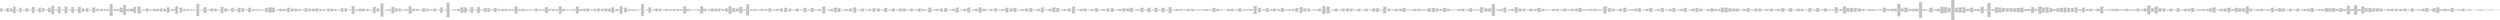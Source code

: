 digraph "graph.cfg.gv" {
	subgraph global {
		node [fontname=Courier fontsize=30.0 rank=same shape=box]
		block_0 [label="0: %00 = #0x1\l2: %01 = #0x40\l4: MSTORE(%01, %00)\l5: [NO_SSA] DUP1\l6: [NO_SSA] DUP9\l7: [NO_SSA] DUP7\l8: [NO_SSA] DUP2\l9: [NO_SSA] MLOAD\la: [NO_SSA] DUP2\lb: [NO_SSA] LT\lc: [NO_SSA] PUSH2\lf: [NO_SSA] JUMPI\l"]
		block_10 [label="10: [NO_SSA] PUSH2\l13: [NO_SSA] PUSH2\l16: [NO_SSA] JUMP\l"]
		block_17 [label="17: [NO_SSA] JUMPDEST\l18: [NO_SSA] PUSH1\l1a: [NO_SSA] MUL\l1b: [NO_SSA] PUSH1\l1d: [NO_SSA] ADD\l1e: [NO_SSA] ADD\l1f: [NO_SSA] MLOAD\l20: [NO_SSA] PUSH1\l22: [NO_SSA] ADD\l23: [NO_SSA] MLOAD\l24: [NO_SSA] PUSH1\l26: [NO_SSA] PUSH1\l28: [NO_SSA] PUSH1\l2a: [NO_SSA] INVALID\l"]
		block_2b [label="2b: [NO_SSA] SUB\l2c: [NO_SSA] AND\l2d: [NO_SSA] DUP2\l2e: [NO_SSA] MSTORE\l2f: [NO_SSA] PUSH1\l31: [NO_SSA] ADD\l32: [NO_SSA] PUSH19\l46: [NO_SSA] PUSH1\l48: [NO_SSA] PUSH1\l4a: [NO_SSA] PUSH1\l4c: [NO_SSA] INVALID\l"]
		block_4d [label="4d: [NO_SSA] SUB\l4e: [NO_SSA] AND\l4f: [NO_SSA] DUP2\l50: [NO_SSA] MSTORE\l51: [NO_SSA] PUSH1\l53: [NO_SSA] ADD\l54: [NO_SSA] DUP5\l55: [NO_SSA] DUP2\l56: [NO_SSA] MSTORE\l57: [NO_SSA] PUSH1\l59: [NO_SSA] ADD\l5a: [NO_SSA] DUP4\l5b: [NO_SSA] DUP2\l5c: [NO_SSA] MSTORE\l5d: [NO_SSA] PUSH1\l5f: [NO_SSA] ADD\l60: [NO_SSA] DUP9\l61: [NO_SSA] DUP7\l62: [NO_SSA] DUP2\l63: [NO_SSA] MLOAD\l64: [NO_SSA] DUP2\l65: [NO_SSA] LT\l66: [NO_SSA] PUSH2\l69: [NO_SSA] JUMPI\l"]
		block_6a [label="6a: [NO_SSA] PUSH2\l6d: [NO_SSA] PUSH2\l70: [NO_SSA] JUMP\l"]
		block_71 [label="71: [NO_SSA] JUMPDEST\l72: [NO_SSA] PUSH1\l74: [NO_SSA] MUL\l75: [NO_SSA] PUSH1\l77: [NO_SSA] ADD\l78: [NO_SSA] ADD\l79: [NO_SSA] MLOAD\l7a: [NO_SSA] PUSH1\l7c: [NO_SSA] ADD\l7d: [NO_SSA] MLOAD\l7e: [NO_SSA] PUSH1\l80: [NO_SSA] DUP2\l81: [NO_SSA] GT\l82: [NO_SSA] ISZERO\l83: [NO_SSA] PUSH2\l86: [NO_SSA] JUMPI\l"]
		block_87 [label="87: [NO_SSA] PUSH2\l8a: [NO_SSA] PUSH2\l8d: [NO_SSA] JUMP\l"]
		block_8e [label="8e: [NO_SSA] JUMPDEST\l8f: [NO_SSA] DUP2\l90: [NO_SSA] MSTORE\l91: [NO_SSA] PUSH1\l93: [NO_SSA] ADD\l94: [NO_SSA] DUP9\l95: [NO_SSA] DUP7\l96: [NO_SSA] DUP2\l97: [NO_SSA] MLOAD\l98: [NO_SSA] DUP2\l99: [NO_SSA] LT\l9a: [NO_SSA] PUSH2\l9d: [NO_SSA] JUMPI\l"]
		block_9e [label="9e: [NO_SSA] PUSH2\la1: [NO_SSA] PUSH2\la4: [NO_SSA] JUMP\l"]
		block_a5 [label="a5: [NO_SSA] JUMPDEST\la6: [NO_SSA] PUSH1\la8: [NO_SSA] MUL\la9: [NO_SSA] PUSH1\lab: [NO_SSA] ADD\lac: [NO_SSA] ADD\lad: [NO_SSA] MLOAD\lae: [NO_SSA] PUSH1\lb0: [NO_SSA] ADD\lb1: [NO_SSA] MLOAD\lb2: [NO_SSA] DUP2\lb3: [NO_SSA] MSTORE\lb4: [NO_SSA] PUSH1\lb6: [NO_SSA] ADD\lb7: [NO_SSA] DUP9\lb8: [NO_SSA] DUP7\lb9: [NO_SSA] DUP2\lba: [NO_SSA] MLOAD\lbb: [NO_SSA] DUP2\lbc: [NO_SSA] LT\lbd: [NO_SSA] PUSH2\lc0: [NO_SSA] JUMPI\l"]
		block_c1 [label="c1: [NO_SSA] PUSH2\lc4: [NO_SSA] PUSH2\lc7: [NO_SSA] JUMP\l"]
		block_c8 [label="c8: [NO_SSA] JUMPDEST\lc9: [NO_SSA] PUSH1\lcb: [NO_SSA] MUL\lcc: [NO_SSA] PUSH1\lce: [NO_SSA] ADD\lcf: [NO_SSA] ADD\ld0: [NO_SSA] MLOAD\ld1: [NO_SSA] PUSH1\ld3: [NO_SSA] ADD\ld4: [NO_SSA] MLOAD\ld5: [NO_SSA] DUP2\ld6: [NO_SSA] MSTORE\ld7: [NO_SSA] PUSH1\ld9: [NO_SSA] ADD\lda: [NO_SSA] PUSH1\ldc: [NO_SSA] DUP1\ldd: [NO_SSA] INVALID\l"]
		block_de [label="de: [NO_SSA] DUP2\ldf: [NO_SSA] MSTORE\le0: [NO_SSA] PUSH1\le2: [NO_SSA] ADD\le3: [NO_SSA] DUP9\le4: [NO_SSA] DUP7\le5: [NO_SSA] DUP2\le6: [NO_SSA] MLOAD\le7: [NO_SSA] DUP2\le8: [NO_SSA] LT\le9: [NO_SSA] PUSH2\lec: [NO_SSA] JUMPI\l"]
		block_ed [label="ed: [NO_SSA] PUSH2\lf0: [NO_SSA] PUSH2\lf3: [NO_SSA] JUMP\l"]
		block_f4 [label="f4: [NO_SSA] JUMPDEST\lf5: [NO_SSA] PUSH1\lf7: [NO_SSA] MUL\lf8: [NO_SSA] PUSH1\lfa: [NO_SSA] ADD\lfb: [NO_SSA] ADD\lfc: [NO_SSA] MLOAD\lfd: [NO_SSA] PUSH1\lff: [NO_SSA] ADD\l100: [NO_SSA] MLOAD\l101: [NO_SSA] DUP2\l102: [NO_SSA] MSTORE\l103: [NO_SSA] PUSH1\l105: [NO_SSA] ADD\l106: [NO_SSA] PUSH29\l124: [NO_SSA] PUSH1\l126: [NO_SSA] INVALID\l"]
		block_127 [label="127: [NO_SSA] DUP2\l128: [NO_SSA] MSTORE\l129: [NO_SSA] PUSH1\l12b: [NO_SSA] ADD\l12c: [NO_SSA] DUP4\l12d: [NO_SSA] MLOAD\l12e: [NO_SSA] DUP2\l12f: [NO_SSA] MSTORE\l130: [NO_SSA] POP\l131: [NO_SSA] SWAP1\l132: [NO_SSA] POP\l133: [NO_SSA] PUSH1\l135: [NO_SSA] MLOAD\l136: [NO_SSA] DUP1\l137: [NO_SSA] PUSH1\l139: [NO_SSA] ADD\l13a: [NO_SSA] PUSH1\l13c: [NO_SSA] MSTORE\l13d: [NO_SSA] DUP1\l13e: [NO_SSA] DUP3\l13f: [NO_SSA] DUP2\l140: [NO_SSA] MSTORE\l141: [NO_SSA] PUSH1\l143: [NO_SSA] ADD\l144: [NO_SSA] DUP9\l145: [NO_SSA] DUP7\l146: [NO_SSA] DUP2\l147: [NO_SSA] MLOAD\l148: [NO_SSA] DUP2\l149: [NO_SSA] LT\l14a: [NO_SSA] PUSH2\l14d: [NO_SSA] JUMPI\l"]
		block_14e [label="14e: [NO_SSA] PUSH2\l151: [NO_SSA] PUSH2\l154: [NO_SSA] JUMP\l"]
		block_155 [label="155: [NO_SSA] JUMPDEST\l156: [NO_SSA] PUSH1\l158: [NO_SSA] MUL\l159: [NO_SSA] PUSH1\l15b: [NO_SSA] ADD\l15c: [NO_SSA] ADD\l15d: [NO_SSA] MLOAD\l15e: [NO_SSA] PUSH1\l160: [NO_SSA] ADD\l161: [NO_SSA] MLOAD\l162: [NO_SSA] PUSH15\l172: [NO_SSA] AND\l173: [NO_SSA] DUP2\l174: [NO_SSA] MSTORE\l175: [NO_SSA] PUSH1\l177: [NO_SSA] ADD\l178: [NO_SSA] DUP9\l179: [NO_SSA] DUP7\l17a: [NO_SSA] DUP2\l17b: [NO_SSA] MLOAD\l17c: [NO_SSA] DUP2\l17d: [NO_SSA] LT\l17e: [NO_SSA] PUSH2\l181: [NO_SSA] JUMPI\l"]
		block_182 [label="182: [NO_SSA] PUSH2\l185: [NO_SSA] PUSH2\l188: [NO_SSA] JUMP\l"]
		block_189 [label="189: [NO_SSA] JUMPDEST\l18a: [NO_SSA] PUSH1\l18c: [NO_SSA] MUL\l18d: [NO_SSA] PUSH1\l18f: [NO_SSA] ADD\l190: [NO_SSA] ADD\l191: [NO_SSA] MLOAD\l192: [NO_SSA] PUSH1\l194: [NO_SSA] ADD\l195: [NO_SSA] MLOAD\l196: [NO_SSA] PUSH15\l1a6: [NO_SSA] AND\l1a7: [NO_SSA] DUP2\l1a8: [NO_SSA] MSTORE\l1a9: [NO_SSA] PUSH1\l1ab: [NO_SSA] ADD\l1ac: [NO_SSA] DUP9\l1ad: [NO_SSA] DUP7\l1ae: [NO_SSA] DUP2\l1af: [NO_SSA] MLOAD\l1b0: [NO_SSA] DUP2\l1b1: [NO_SSA] LT\l1b2: [NO_SSA] PUSH2\l1b5: [NO_SSA] JUMPI\l"]
		block_1b6 [label="1b6: [NO_SSA] PUSH2\l1b9: [NO_SSA] PUSH2\l1bc: [NO_SSA] JUMP\l"]
		block_1bd [label="1bd: [NO_SSA] JUMPDEST\l1be: [NO_SSA] PUSH1\l1c0: [NO_SSA] MUL\l1c1: [NO_SSA] PUSH1\l1c3: [NO_SSA] ADD\l1c4: [NO_SSA] ADD\l1c5: [NO_SSA] MLOAD\l1c6: [NO_SSA] PUSH2\l1c9: [NO_SSA] ADD\l1ca: [NO_SSA] MLOAD\l1cb: [NO_SSA] DUP2\l1cc: [NO_SSA] MSTORE\l1cd: [NO_SSA] PUSH1\l1cf: [NO_SSA] ADD\l1d0: [NO_SSA] PUSH1\l1d2: [NO_SSA] PUSH8\l1db: [NO_SSA] DUP2\l1dc: [NO_SSA] GT\l1dd: [NO_SSA] ISZERO\l1de: [NO_SSA] PUSH2\l1e1: [NO_SSA] JUMPI\l"]
		block_1e2 [label="1e2: [NO_SSA] PUSH2\l1e5: [NO_SSA] PUSH2\l1e8: [NO_SSA] JUMP\l"]
		block_1e9 [label="1e9: [NO_SSA] JUMPDEST\l1ea: [NO_SSA] PUSH1\l1ec: [NO_SSA] MLOAD\l1ed: [NO_SSA] SWAP1\l1ee: [NO_SSA] DUP1\l1ef: [NO_SSA] DUP3\l1f0: [NO_SSA] MSTORE\l1f1: [NO_SSA] DUP1\l1f2: [NO_SSA] PUSH1\l1f4: [NO_SSA] ADD\l1f5: [NO_SSA] PUSH1\l1f7: [NO_SSA] NOT\l1f8: [NO_SSA] AND\l1f9: [NO_SSA] PUSH1\l1fb: [NO_SSA] ADD\l1fc: [NO_SSA] DUP3\l1fd: [NO_SSA] ADD\l1fe: [NO_SSA] PUSH1\l200: [NO_SSA] MSTORE\l201: [NO_SSA] DUP1\l202: [NO_SSA] ISZERO\l203: [NO_SSA] PUSH2\l206: [NO_SSA] JUMPI\l"]
		block_207 [label="207: [NO_SSA] PUSH1\l209: [NO_SSA] DUP3\l20a: [NO_SSA] ADD\l20b: [NO_SSA] DUP2\l20c: [NO_SSA] DUP1\l20d: [NO_SSA] CALLDATASIZE\l20e: [NO_SSA] DUP4\l20f: [NO_SSA] CALLDATACOPY\l210: [NO_SSA] ADD\l211: [NO_SSA] SWAP1\l212: [NO_SSA] POP\l"]
		block_213 [label="213: [NO_SSA] JUMPDEST\l214: [NO_SSA] POP\l215: [NO_SSA] DUP2\l216: [NO_SSA] MSTORE\l217: [NO_SSA] POP\l218: [NO_SSA] DUP7\l219: [NO_SSA] DUP6\l21a: [NO_SSA] DUP2\l21b: [NO_SSA] MLOAD\l21c: [NO_SSA] DUP2\l21d: [NO_SSA] LT\l21e: [NO_SSA] PUSH2\l221: [NO_SSA] JUMPI\l"]
		block_222 [label="222: [NO_SSA] PUSH2\l225: [NO_SSA] PUSH2\l228: [NO_SSA] JUMP\l"]
		block_229 [label="229: [NO_SSA] JUMPDEST\l22a: [NO_SSA] PUSH1\l22c: [NO_SSA] SWAP1\l22d: [NO_SSA] DUP2\l22e: [NO_SSA] MUL\l22f: [NO_SSA] SWAP2\l230: [NO_SSA] SWAP1\l231: [NO_SSA] SWAP2\l232: [NO_SSA] ADD\l233: [NO_SSA] ADD\l234: [NO_SSA] MSTORE\l235: [NO_SSA] POP\l236: [NO_SSA] POP\l237: [NO_SSA] POP\l238: [NO_SSA] PUSH1\l23a: [NO_SSA] ADD\l23b: [NO_SSA] PUSH2\l23e: [NO_SSA] JUMP\l"]
		block_23f [label="23f: [NO_SSA] JUMPDEST\l240: [NO_SSA] POP\l241: [NO_SSA] POP\l242: [NO_SSA] SWAP4\l243: [NO_SSA] SWAP3\l244: [NO_SSA] POP\l245: [NO_SSA] POP\l246: [NO_SSA] POP\l247: [NO_SSA] JUMP\l"]
		block_248 [label="248: [NO_SSA] JUMPDEST\l249: [NO_SSA] PUSH1\l24b: [NO_SSA] PUSH32\l26c: [NO_SSA] PUSH1\l26e: [NO_SSA] PUSH1\l270: [NO_SSA] PUSH1\l272: [NO_SSA] INVALID\l"]
		block_273 [label="273: [NO_SSA] SUB\l274: [NO_SSA] DUP6\l275: [NO_SSA] AND\l276: [NO_SSA] ADD\l277: [NO_SSA] PUSH2\l27a: [NO_SSA] JUMPI\l"]
		block_27b [label="27b: [NO_SSA] PUSH1\l27d: [NO_SSA] MLOAD\l27e: [NO_SSA] PUSH1\l280: [NO_SSA] PUSH1\l282: [NO_SSA] PUSH1\l284: [NO_SSA] INVALID\l"]
		block_285 [label="285: [NO_SSA] SUB\l286: [NO_SSA] DUP5\l287: [NO_SSA] AND\l288: [NO_SSA] PUSH1\l28a: [NO_SSA] DUP3\l28b: [NO_SSA] ADD\l28c: [NO_SSA] MSTORE\l28d: [NO_SSA] PUSH1\l28f: [NO_SSA] DUP2\l290: [NO_SSA] ADD\l291: [NO_SSA] DUP4\l292: [NO_SSA] SWAP1\l293: [NO_SSA] MSTORE\l294: [NO_SSA] PUSH1\l296: [NO_SSA] ADD\l297: [NO_SSA] PUSH1\l299: [NO_SSA] DUP1\l29a: [NO_SSA] MLOAD\l29b: [NO_SSA] PUSH1\l29d: [NO_SSA] NOT\l29e: [NO_SSA] DUP2\l29f: [NO_SSA] DUP5\l2a0: [NO_SSA] SUB\l2a1: [NO_SSA] ADD\l2a2: [NO_SSA] DUP2\l2a3: [NO_SSA] MSTORE\l2a4: [NO_SSA] SWAP2\l2a5: [NO_SSA] SWAP1\l2a6: [NO_SSA] MSTORE\l2a7: [NO_SSA] PUSH1\l2a9: [NO_SSA] DUP2\l2aa: [NO_SSA] ADD\l2ab: [NO_SSA] DUP1\l2ac: [NO_SSA] MLOAD\l2ad: [NO_SSA] PUSH28\l2ca: [NO_SSA] AND\l2cb: [NO_SSA] PUSH32\l2ec: [NO_SSA] OR\l2ed: [NO_SSA] SWAP1\l2ee: [NO_SSA] MSTORE\l2ef: [NO_SSA] SWAP1\l2f0: [NO_SSA] POP\l2f1: [NO_SSA] PUSH2\l2f4: [NO_SSA] JUMP\l"]
		block_2f5 [label="2f5: [NO_SSA] JUMPDEST\l2f6: [NO_SSA] PUSH32\l317: [NO_SSA] PUSH1\l319: [NO_SSA] PUSH1\l31b: [NO_SSA] PUSH1\l31d: [NO_SSA] INVALID\l"]
		block_31e [label="31e: [NO_SSA] SUB\l31f: [NO_SSA] DUP6\l320: [NO_SSA] AND\l321: [NO_SSA] ADD\l322: [NO_SSA] PUSH2\l325: [NO_SSA] JUMPI\l"]
		block_326 [label="326: [NO_SSA] PUSH1\l328: [NO_SSA] MLOAD\l329: [NO_SSA] PUSH1\l32b: [NO_SSA] DUP2\l32c: [NO_SSA] ADD\l32d: [NO_SSA] DUP4\l32e: [NO_SSA] SWAP1\l32f: [NO_SSA] MSTORE\l330: [NO_SSA] PUSH1\l332: [NO_SSA] PUSH1\l334: [NO_SSA] DUP3\l335: [NO_SSA] ADD\l336: [NO_SSA] MSTORE\l337: [NO_SSA] PUSH1\l339: [NO_SSA] PUSH1\l33b: [NO_SSA] PUSH1\l33d: [NO_SSA] INVALID\l"]
		block_33e [label="33e: [NO_SSA] SUB\l33f: [NO_SSA] DUP5\l340: [NO_SSA] AND\l341: [NO_SSA] PUSH1\l343: [NO_SSA] DUP3\l344: [NO_SSA] ADD\l345: [NO_SSA] MSTORE\l346: [NO_SSA] PUSH1\l348: [NO_SSA] ADD\l349: [NO_SSA] PUSH1\l34b: [NO_SSA] DUP1\l34c: [NO_SSA] MLOAD\l34d: [NO_SSA] PUSH1\l34f: [NO_SSA] NOT\l350: [NO_SSA] DUP2\l351: [NO_SSA] DUP5\l352: [NO_SSA] SUB\l353: [NO_SSA] ADD\l354: [NO_SSA] DUP2\l355: [NO_SSA] MSTORE\l356: [NO_SSA] SWAP2\l357: [NO_SSA] SWAP1\l358: [NO_SSA] MSTORE\l359: [NO_SSA] PUSH1\l35b: [NO_SSA] DUP2\l35c: [NO_SSA] ADD\l35d: [NO_SSA] DUP1\l35e: [NO_SSA] MLOAD\l35f: [NO_SSA] PUSH28\l37c: [NO_SSA] AND\l37d: [NO_SSA] PUSH32\l39e: [NO_SSA] OR\l39f: [NO_SSA] SWAP1\l3a0: [NO_SSA] MSTORE\l3a1: [NO_SSA] SWAP1\l3a2: [NO_SSA] POP\l"]
		block_3a3 [label="3a3: [NO_SSA] JUMPDEST\l3a4: [NO_SSA] PUSH1\l3a6: [NO_SSA] DUP1\l3a7: [NO_SSA] DUP6\l3a8: [NO_SSA] PUSH1\l3aa: [NO_SSA] PUSH1\l3ac: [NO_SSA] PUSH1\l3ae: [NO_SSA] INVALID\l"]
		block_3af [label="3af: [NO_SSA] SUB\l3b0: [NO_SSA] AND\l3b1: [NO_SSA] DUP4\l3b2: [NO_SSA] PUSH1\l3b4: [NO_SSA] MLOAD\l3b5: [NO_SSA] PUSH2\l3b8: [NO_SSA] SWAP2\l3b9: [NO_SSA] SWAP1\l3ba: [NO_SSA] PUSH2\l3bd: [NO_SSA] JUMP\l"]
		block_3be [label="3be: [NO_SSA] JUMPDEST\l3bf: [NO_SSA] PUSH1\l3c1: [NO_SSA] PUSH1\l3c3: [NO_SSA] MLOAD\l3c4: [NO_SSA] DUP1\l3c5: [NO_SSA] DUP4\l3c6: [NO_SSA] SUB\l3c7: [NO_SSA] DUP2\l3c8: [NO_SSA] PUSH1\l3ca: [NO_SSA] DUP7\l3cb: [NO_SSA] GAS\l3cc: [NO_SSA] CALL\l3cd: [NO_SSA] SWAP2\l3ce: [NO_SSA] POP\l3cf: [NO_SSA] POP\l3d0: [NO_SSA] RETURNDATASIZE\l3d1: [NO_SSA] DUP1\l3d2: [NO_SSA] PUSH1\l3d4: [NO_SSA] DUP2\l3d5: [NO_SSA] EQ\l3d6: [NO_SSA] PUSH2\l3d9: [NO_SSA] JUMPI\l"]
		block_3da [label="3da: [NO_SSA] PUSH1\l3dc: [NO_SSA] MLOAD\l3dd: [NO_SSA] SWAP2\l3de: [NO_SSA] POP\l3df: [NO_SSA] PUSH1\l3e1: [NO_SSA] NOT\l3e2: [NO_SSA] PUSH1\l3e4: [NO_SSA] RETURNDATASIZE\l3e5: [NO_SSA] ADD\l3e6: [NO_SSA] AND\l3e7: [NO_SSA] DUP3\l3e8: [NO_SSA] ADD\l3e9: [NO_SSA] PUSH1\l3eb: [NO_SSA] MSTORE\l3ec: [NO_SSA] RETURNDATASIZE\l3ed: [NO_SSA] DUP3\l3ee: [NO_SSA] MSTORE\l3ef: [NO_SSA] RETURNDATASIZE\l3f0: [NO_SSA] PUSH1\l3f2: [NO_SSA] PUSH1\l3f4: [NO_SSA] DUP5\l3f5: [NO_SSA] ADD\l3f6: [NO_SSA] RETURNDATACOPY\l3f7: [NO_SSA] PUSH2\l3fa: [NO_SSA] JUMP\l"]
		block_3fb [label="3fb: [NO_SSA] JUMPDEST\l3fc: [NO_SSA] PUSH1\l3fe: [NO_SSA] SWAP2\l3ff: [NO_SSA] POP\l"]
		block_400 [label="400: [NO_SSA] JUMPDEST\l401: [NO_SSA] POP\l402: [NO_SSA] SWAP2\l403: [NO_SSA] POP\l404: [NO_SSA] SWAP2\l405: [NO_SSA] POP\l406: [NO_SSA] DUP2\l407: [NO_SSA] DUP2\l408: [NO_SSA] SWAP1\l409: [NO_SSA] PUSH2\l40c: [NO_SSA] JUMPI\l"]
		block_40d [label="40d: [NO_SSA] PUSH1\l40f: [NO_SSA] MLOAD\l410: [NO_SSA] PUSH3\l414: [NO_SSA] PUSH1\l416: [NO_SSA] INVALID\l"]
		block_417 [label="417: [NO_SSA] DUP2\l418: [NO_SSA] MSTORE\l419: [NO_SSA] PUSH1\l41b: [NO_SSA] ADD\l41c: [NO_SSA] PUSH2\l41f: [NO_SSA] SWAP2\l420: [NO_SSA] SWAP1\l421: [NO_SSA] PUSH2\l424: [NO_SSA] JUMP\l"]
		block_425 [label="425: [NO_SSA] JUMPDEST\l426: [NO_SSA] PUSH1\l428: [NO_SSA] PUSH1\l42a: [NO_SSA] PUSH2\l42d: [NO_SSA] DUP6\l42e: [NO_SSA] DUP6\l42f: [NO_SSA] PUSH2\l432: [NO_SSA] JUMP\l"]
		block_433 [label="433: [NO_SSA] JUMPDEST\l434: [NO_SSA] POP\l435: [NO_SSA] SWAP1\l436: [NO_SSA] POP\l437: [NO_SSA] PUSH1\l439: [NO_SSA] DUP1\l43a: [NO_SSA] DUP8\l43b: [NO_SSA] PUSH1\l43d: [NO_SSA] PUSH1\l43f: [NO_SSA] PUSH1\l441: [NO_SSA] INVALID\l"]
		block_442 [label="442: [NO_SSA] SUB\l443: [NO_SSA] AND\l444: [NO_SSA] PUSH4\l449: [NO_SSA] PUSH1\l44b: [NO_SSA] MLOAD\l44c: [NO_SSA] DUP2\l44d: [NO_SSA] PUSH4\l452: [NO_SSA] AND\l453: [NO_SSA] PUSH1\l455: [NO_SSA] INVALID\l"]
		block_456 [label="456: [NO_SSA] DUP2\l457: [NO_SSA] MSTORE\l458: [NO_SSA] PUSH1\l45a: [NO_SSA] ADD\l45b: [NO_SSA] PUSH1\l45d: [NO_SSA] PUSH1\l45f: [NO_SSA] MLOAD\l460: [NO_SSA] DUP1\l461: [NO_SSA] DUP4\l462: [NO_SSA] SUB\l463: [NO_SSA] DUP2\l464: [NO_SSA] DUP7\l465: [NO_SSA] GAS\l466: [NO_SSA] STATICCALL\l467: [NO_SSA] ISZERO\l468: [NO_SSA] DUP1\l469: [NO_SSA] ISZERO\l46a: [NO_SSA] PUSH2\l46d: [NO_SSA] JUMPI\l"]
		block_46e [label="46e: [NO_SSA] RETURNDATASIZE\l46f: [NO_SSA] PUSH1\l471: [NO_SSA] DUP1\l472: [NO_SSA] RETURNDATACOPY\l473: [NO_SSA] RETURNDATASIZE\l474: [NO_SSA] PUSH1\l476: [NO_SSA] REVERT\l"]
		block_477 [label="477: [NO_SSA] JUMPDEST\l478: [NO_SSA] POP\l479: [NO_SSA] POP\l47a: [NO_SSA] POP\l47b: [NO_SSA] POP\l47c: [NO_SSA] PUSH1\l47e: [NO_SSA] MLOAD\l47f: [NO_SSA] RETURNDATASIZE\l480: [NO_SSA] PUSH1\l482: [NO_SSA] NOT\l483: [NO_SSA] PUSH1\l485: [NO_SSA] DUP3\l486: [NO_SSA] ADD\l487: [NO_SSA] AND\l488: [NO_SSA] DUP3\l489: [NO_SSA] ADD\l48a: [NO_SSA] DUP1\l48b: [NO_SSA] PUSH1\l48d: [NO_SSA] MSTORE\l48e: [NO_SSA] POP\l48f: [NO_SSA] DUP2\l490: [NO_SSA] ADD\l491: [NO_SSA] SWAP1\l492: [NO_SSA] PUSH2\l495: [NO_SSA] SWAP2\l496: [NO_SSA] SWAP1\l497: [NO_SSA] PUSH2\l49a: [NO_SSA] JUMP\l"]
		block_49b [label="49b: [NO_SSA] JUMPDEST\l49c: [NO_SSA] POP\l49d: [NO_SSA] PUSH14\l4ac: [NO_SSA] AND\l4ad: [NO_SSA] SWAP2\l4ae: [NO_SSA] POP\l4af: [NO_SSA] PUSH14\l4be: [NO_SSA] AND\l4bf: [NO_SSA] SWAP2\l4c0: [NO_SSA] POP\l4c1: [NO_SSA] PUSH1\l4c3: [NO_SSA] DUP1\l4c4: [NO_SSA] DUP5\l4c5: [NO_SSA] PUSH1\l4c7: [NO_SSA] PUSH1\l4c9: [NO_SSA] PUSH1\l4cb: [NO_SSA] INVALID\l"]
		block_4cc [label="4cc: [NO_SSA] SUB\l4cd: [NO_SSA] AND\l4ce: [NO_SSA] DUP10\l4cf: [NO_SSA] PUSH1\l4d1: [NO_SSA] PUSH1\l4d3: [NO_SSA] PUSH1\l4d5: [NO_SSA] INVALID\l"]
		block_4d6 [label="4d6: [NO_SSA] SUB\l4d7: [NO_SSA] AND\l4d8: [NO_SSA] EQ\l4d9: [NO_SSA] PUSH2\l4dc: [NO_SSA] JUMPI\l"]
		block_4dd [label="4dd: [NO_SSA] DUP3\l4de: [NO_SSA] DUP5\l4df: [NO_SSA] PUSH2\l4e2: [NO_SSA] JUMP\l"]
		block_4e3 [label="4e3: [NO_SSA] JUMPDEST\l4e4: [NO_SSA] DUP4\l4e5: [NO_SSA] DUP4\l"]
		block_4e6 [label="4e6: [NO_SSA] JUMPDEST\l4e7: [NO_SSA] PUSH1\l4e9: [NO_SSA] DUP1\l4ea: [NO_SSA] MLOAD\l4eb: [NO_SSA] PUSH1\l4ed: [NO_SSA] DUP1\l4ee: [NO_SSA] DUP3\l4ef: [NO_SSA] MSTORE\l4f0: [NO_SSA] PUSH1\l4f2: [NO_SSA] DUP3\l4f3: [NO_SSA] ADD\l4f4: [NO_SSA] SWAP1\l4f5: [NO_SSA] SWAP3\l4f6: [NO_SSA] MSTORE\l4f7: [NO_SSA] SWAP3\l4f8: [NO_SSA] SWAP5\l4f9: [NO_SSA] POP\l4fa: [NO_SSA] SWAP1\l4fb: [NO_SSA] SWAP3\l4fc: [NO_SSA] POP\l4fd: [NO_SSA] DUP2\l4fe: [NO_SSA] PUSH1\l500: [NO_SSA] ADD\l501: [NO_SSA] PUSH1\l503: [NO_SSA] DUP3\l504: [NO_SSA] MUL\l505: [NO_SSA] DUP1\l506: [NO_SSA] CALLDATASIZE\l507: [NO_SSA] DUP4\l508: [NO_SSA] CALLDATACOPY\l509: [NO_SSA] ADD\l50a: [NO_SSA] SWAP1\l50b: [NO_SSA] POP\l50c: [NO_SSA] POP\l50d: [NO_SSA] SWAP6\l50e: [NO_SSA] POP\l50f: [NO_SSA] DUP7\l510: [NO_SSA] DUP7\l511: [NO_SSA] PUSH1\l513: [NO_SSA] DUP2\l514: [NO_SSA] MLOAD\l515: [NO_SSA] DUP2\l516: [NO_SSA] LT\l517: [NO_SSA] PUSH2\l51a: [NO_SSA] JUMPI\l"]
		block_51b [label="51b: [NO_SSA] PUSH2\l51e: [NO_SSA] PUSH2\l521: [NO_SSA] JUMP\l"]
		block_522 [label="522: [NO_SSA] JUMPDEST\l523: [NO_SSA] PUSH1\l525: [NO_SSA] MUL\l526: [NO_SSA] PUSH1\l528: [NO_SSA] ADD\l529: [NO_SSA] ADD\l52a: [NO_SSA] DUP2\l52b: [NO_SSA] DUP2\l52c: [NO_SSA] MSTORE\l52d: [NO_SSA] POP\l52e: [NO_SSA] POP\l52f: [NO_SSA] PUSH2\l532: [NO_SSA] DUP7\l533: [NO_SSA] PUSH1\l535: [NO_SSA] DUP2\l536: [NO_SSA] MLOAD\l537: [NO_SSA] DUP2\l538: [NO_SSA] LT\l539: [NO_SSA] PUSH2\l53c: [NO_SSA] JUMPI\l"]
		block_53d [label="53d: [NO_SSA] PUSH2\l540: [NO_SSA] PUSH2\l543: [NO_SSA] JUMP\l"]
		block_544 [label="544: [NO_SSA] JUMPDEST\l545: [NO_SSA] PUSH1\l547: [NO_SSA] MUL\l548: [NO_SSA] PUSH1\l54a: [NO_SSA] ADD\l54b: [NO_SSA] ADD\l54c: [NO_SSA] MLOAD\l54d: [NO_SSA] DUP4\l54e: [NO_SSA] DUP4\l54f: [NO_SSA] PUSH2\l552: [NO_SSA] JUMP\l"]
		block_553 [label="553: [NO_SSA] JUMPDEST\l554: [NO_SSA] DUP7\l555: [NO_SSA] PUSH1\l557: [NO_SSA] DUP2\l558: [NO_SSA] MLOAD\l559: [NO_SSA] DUP2\l55a: [NO_SSA] LT\l55b: [NO_SSA] PUSH2\l55e: [NO_SSA] JUMPI\l"]
		block_55f [label="55f: [NO_SSA] PUSH2\l562: [NO_SSA] PUSH2\l565: [NO_SSA] JUMP\l"]
		block_566 [label="566: [NO_SSA] JUMPDEST\l567: [NO_SSA] PUSH1\l569: [NO_SSA] MUL\l56a: [NO_SSA] PUSH1\l56c: [NO_SSA] ADD\l56d: [NO_SSA] ADD\l56e: [NO_SSA] DUP2\l56f: [NO_SSA] DUP2\l570: [NO_SSA] MSTORE\l571: [NO_SSA] POP\l572: [NO_SSA] POP\l573: [NO_SSA] POP\l574: [NO_SSA] POP\l575: [NO_SSA] POP\l576: [NO_SSA] POP\l577: [NO_SSA] POP\l578: [NO_SSA] SWAP5\l579: [NO_SSA] SWAP4\l57a: [NO_SSA] POP\l57b: [NO_SSA] POP\l57c: [NO_SSA] POP\l57d: [NO_SSA] POP\l57e: [NO_SSA] JUMP\l"]
		block_57f [label="57f: [NO_SSA] JUMPDEST\l580: [NO_SSA] PUSH1\l582: [NO_SSA] DUP1\l583: [NO_SSA] DUP6\l584: [NO_SSA] PUSH1\l586: [NO_SSA] DUP2\l587: [NO_SSA] MLOAD\l588: [NO_SSA] DUP2\l589: [NO_SSA] LT\l58a: [NO_SSA] PUSH2\l58d: [NO_SSA] JUMPI\l"]
		block_58e [label="58e: [NO_SSA] PUSH2\l591: [NO_SSA] PUSH2\l594: [NO_SSA] JUMP\l"]
		block_595 [label="595: [NO_SSA] JUMPDEST\l596: [NO_SSA] PUSH1\l598: [NO_SSA] MUL\l599: [NO_SSA] PUSH1\l59b: [NO_SSA] ADD\l59c: [NO_SSA] ADD\l59d: [NO_SSA] MLOAD\l59e: [NO_SSA] DUP7\l59f: [NO_SSA] PUSH1\l5a1: [NO_SSA] DUP2\l5a2: [NO_SSA] MLOAD\l5a3: [NO_SSA] DUP2\l5a4: [NO_SSA] LT\l5a5: [NO_SSA] PUSH2\l5a8: [NO_SSA] JUMPI\l"]
		block_5a9 [label="5a9: [NO_SSA] PUSH2\l5ac: [NO_SSA] PUSH2\l5af: [NO_SSA] JUMP\l"]
		block_5b0 [label="5b0: [NO_SSA] JUMPDEST\l5b1: [NO_SSA] PUSH1\l5b3: [NO_SSA] MUL\l5b4: [NO_SSA] PUSH1\l5b6: [NO_SSA] ADD\l5b7: [NO_SSA] ADD\l5b8: [NO_SSA] MLOAD\l5b9: [NO_SSA] SWAP2\l5ba: [NO_SSA] POP\l5bb: [NO_SSA] SWAP2\l5bc: [NO_SSA] POP\l5bd: [NO_SSA] PUSH1\l5bf: [NO_SSA] PUSH2\l5c2: [NO_SSA] DUP4\l5c3: [NO_SSA] DUP4\l5c4: [NO_SSA] PUSH2\l5c7: [NO_SSA] JUMP\l"]
		block_5c8 [label="5c8: [NO_SSA] JUMPDEST\l5c9: [NO_SSA] POP\l5ca: [NO_SSA] SWAP1\l5cb: [NO_SSA] POP\l5cc: [NO_SSA] PUSH1\l5ce: [NO_SSA] DUP9\l5cf: [NO_SSA] PUSH1\l5d1: [NO_SSA] DUP2\l5d2: [NO_SSA] MLOAD\l5d3: [NO_SSA] DUP2\l5d4: [NO_SSA] LT\l5d5: [NO_SSA] PUSH2\l5d8: [NO_SSA] JUMPI\l"]
		block_5d9 [label="5d9: [NO_SSA] PUSH2\l5dc: [NO_SSA] PUSH2\l5df: [NO_SSA] JUMP\l"]
		block_5e0 [label="5e0: [NO_SSA] JUMPDEST\l5e1: [NO_SSA] PUSH1\l5e3: [NO_SSA] MUL\l5e4: [NO_SSA] PUSH1\l5e6: [NO_SSA] ADD\l5e7: [NO_SSA] ADD\l5e8: [NO_SSA] MLOAD\l5e9: [NO_SSA] SWAP1\l5ea: [NO_SSA] POP\l5eb: [NO_SSA] PUSH1\l5ed: [NO_SSA] DUP1\l5ee: [NO_SSA] DUP4\l5ef: [NO_SSA] PUSH1\l5f1: [NO_SSA] PUSH1\l5f3: [NO_SSA] PUSH1\l5f5: [NO_SSA] INVALID\l"]
		block_5f6 [label="5f6: [NO_SSA] SUB\l5f7: [NO_SSA] AND\l5f8: [NO_SSA] DUP7\l5f9: [NO_SSA] PUSH1\l5fb: [NO_SSA] PUSH1\l5fd: [NO_SSA] PUSH1\l5ff: [NO_SSA] INVALID\l"]
		block_600 [label="600: [NO_SSA] SUB\l601: [NO_SSA] AND\l602: [NO_SSA] EQ\l603: [NO_SSA] PUSH2\l606: [NO_SSA] JUMPI\l"]
		block_607 [label="607: [NO_SSA] DUP3\l608: [NO_SSA] PUSH1\l60a: [NO_SSA] PUSH2\l60d: [NO_SSA] JUMP\l"]
		block_60e [label="60e: [NO_SSA] JUMPDEST\l60f: [NO_SSA] PUSH1\l611: [NO_SSA] DUP4\l"]
		block_612 [label="612: [NO_SSA] JUMPDEST\l613: [NO_SSA] PUSH1\l615: [NO_SSA] MLOAD\l616: [NO_SSA] PUSH32\l637: [NO_SSA] DUP2\l638: [NO_SSA] MSTORE\l639: [NO_SSA] SWAP2\l63a: [NO_SSA] SWAP4\l63b: [NO_SSA] POP\l63c: [NO_SSA] SWAP2\l63d: [NO_SSA] POP\l63e: [NO_SSA] PUSH1\l640: [NO_SSA] PUSH1\l642: [NO_SSA] PUSH1\l644: [NO_SSA] INVALID\l"]
		block_645 [label="645: [NO_SSA] SUB\l646: [NO_SSA] DUP10\l647: [NO_SSA] AND\l648: [NO_SSA] SWAP1\l649: [NO_SSA] PUSH4\l64e: [NO_SSA] SWAP1\l64f: [NO_SSA] PUSH2\l652: [NO_SSA] SWAP1\l653: [NO_SSA] DUP6\l654: [NO_SSA] SWAP1\l655: [NO_SSA] DUP6\l656: [NO_SSA] SWAP1\l657: [NO_SSA] DUP15\l658: [NO_SSA] SWAP1\l659: [NO_SSA] DUP14\l65a: [NO_SSA] SWAP1\l65b: [NO_SSA] PUSH1\l65d: [NO_SSA] ADD\l65e: [NO_SSA] PUSH2\l661: [NO_SSA] JUMP\l"]
		block_662 [label="662: [NO_SSA] JUMPDEST\l663: [NO_SSA] PUSH1\l665: [NO_SSA] PUSH1\l667: [NO_SSA] MLOAD\l668: [NO_SSA] DUP1\l669: [NO_SSA] DUP4\l66a: [NO_SSA] SUB\l66b: [NO_SSA] DUP2\l66c: [NO_SSA] PUSH1\l66e: [NO_SSA] DUP8\l66f: [NO_SSA] DUP1\l670: [NO_SSA] EXTCODESIZE\l671: [NO_SSA] ISZERO\l672: [NO_SSA] DUP1\l673: [NO_SSA] ISZERO\l674: [NO_SSA] PUSH2\l677: [NO_SSA] JUMPI\l"]
		block_678 [label="678: [NO_SSA] PUSH1\l67a: [NO_SSA] DUP1\l67b: [NO_SSA] REVERT\l"]
		block_67c [label="67c: [NO_SSA] JUMPDEST\l67d: [NO_SSA] POP\l67e: [NO_SSA] GAS\l67f: [NO_SSA] CALL\l680: [NO_SSA] ISZERO\l681: [NO_SSA] DUP1\l682: [NO_SSA] ISZERO\l683: [NO_SSA] PUSH2\l686: [NO_SSA] JUMPI\l"]
		block_687 [label="687: [NO_SSA] RETURNDATASIZE\l688: [NO_SSA] PUSH1\l68a: [NO_SSA] DUP1\l68b: [NO_SSA] RETURNDATACOPY\l68c: [NO_SSA] RETURNDATASIZE\l68d: [NO_SSA] PUSH1\l68f: [NO_SSA] REVERT\l"]
		block_690 [label="690: [NO_SSA] JUMPDEST\l691: [NO_SSA] POP\l692: [NO_SSA] POP\l693: [NO_SSA] POP\l694: [NO_SSA] POP\l695: [NO_SSA] POP\l696: [NO_SSA] POP\l697: [NO_SSA] POP\l698: [NO_SSA] POP\l699: [NO_SSA] POP\l69a: [NO_SSA] POP\l69b: [NO_SSA] POP\l69c: [NO_SSA] POP\l69d: [NO_SSA] POP\l69e: [NO_SSA] POP\l69f: [NO_SSA] POP\l6a0: [NO_SSA] JUMP\l"]
		block_6a1 [label="6a1: [NO_SSA] JUMPDEST\l6a2: [NO_SSA] PUSH1\l6a4: [NO_SSA] PUSH2\l6a7: [NO_SSA] PUSH2\l6aa: [NO_SSA] PUSH1\l6ac: [NO_SSA] DUP5\l6ad: [NO_SSA] ADD\l6ae: [NO_SSA] DUP5\l6af: [NO_SSA] PUSH2\l6b2: [NO_SSA] JUMP\l"]
		block_6b3 [label="6b3: [NO_SSA] JUMPDEST\l6b4: [NO_SSA] PUSH2\l6b7: [NO_SSA] SWAP1\l6b8: [NO_SSA] PUSH1\l6ba: [NO_SSA] DUP2\l6bb: [NO_SSA] ADD\l6bc: [NO_SSA] SWAP1\l6bd: [NO_SSA] PUSH2\l6c0: [NO_SSA] JUMP\l"]
		block_6c1 [label="6c1: [NO_SSA] JUMPDEST\l6c2: [NO_SSA] PUSH1\l6c4: [NO_SSA] DUP2\l6c5: [NO_SSA] DUP2\l6c6: [NO_SSA] LT\l6c7: [NO_SSA] PUSH2\l6ca: [NO_SSA] JUMPI\l"]
		block_6cb [label="6cb: [NO_SSA] PUSH2\l6ce: [NO_SSA] PUSH2\l6d1: [NO_SSA] JUMP\l"]
		block_6d2 [label="6d2: [NO_SSA] JUMPDEST\l6d3: [NO_SSA] SWAP1\l6d4: [NO_SSA] POP\l6d5: [NO_SSA] PUSH1\l6d7: [NO_SSA] MUL\l6d8: [NO_SSA] DUP2\l6d9: [NO_SSA] ADD\l6da: [NO_SSA] SWAP1\l6db: [NO_SSA] PUSH2\l6de: [NO_SSA] SWAP2\l6df: [NO_SSA] SWAP1\l6e0: [NO_SSA] PUSH2\l6e3: [NO_SSA] JUMP\l"]
		block_6e4 [label="6e4: [NO_SSA] JUMPDEST\l6e5: [NO_SSA] PUSH2\l6e8: [NO_SSA] SWAP1\l6e9: [NO_SSA] PUSH1\l6eb: [NO_SSA] DUP2\l6ec: [NO_SSA] ADD\l6ed: [NO_SSA] SWAP1\l6ee: [NO_SSA] PUSH2\l6f1: [NO_SSA] JUMP\l"]
		block_6f2 [label="6f2: [NO_SSA] JUMPDEST\l6f3: [NO_SSA] PUSH20\l708: [NO_SSA] PUSH2\l70b: [NO_SSA] PUSH1\l70d: [NO_SSA] DUP7\l70e: [NO_SSA] ADD\l70f: [NO_SSA] DUP7\l710: [NO_SSA] PUSH2\l713: [NO_SSA] JUMP\l"]
		block_714 [label="714: [NO_SSA] JUMPDEST\l715: [NO_SSA] PUSH2\l718: [NO_SSA] SWAP1\l719: [NO_SSA] PUSH1\l71b: [NO_SSA] DUP2\l71c: [NO_SSA] ADD\l71d: [NO_SSA] SWAP1\l71e: [NO_SSA] PUSH1\l720: [NO_SSA] ADD\l721: [NO_SSA] PUSH2\l724: [NO_SSA] JUMP\l"]
		block_725 [label="725: [NO_SSA] JUMPDEST\l726: [NO_SSA] PUSH2\l729: [NO_SSA] PUSH1\l72b: [NO_SSA] DUP8\l72c: [NO_SSA] ADD\l72d: [NO_SSA] DUP8\l72e: [NO_SSA] PUSH2\l731: [NO_SSA] JUMP\l"]
		block_732 [label="732: [NO_SSA] JUMPDEST\l733: [NO_SSA] PUSH1\l735: [NO_SSA] ADD\l736: [NO_SSA] CALLDATALOAD\l737: [NO_SSA] PUSH2\l73a: [NO_SSA] JUMP\l"]
		block_73b [label="73b: [NO_SSA] JUMPDEST\l73c: [NO_SSA] SWAP1\l73d: [NO_SSA] POP\l73e: [NO_SSA] PUSH2\l741: [NO_SSA] PUSH1\l743: [NO_SSA] DUP4\l744: [NO_SSA] ADD\l745: [NO_SSA] DUP4\l746: [NO_SSA] PUSH2\l749: [NO_SSA] JUMP\l"]
		block_74a [label="74a: [NO_SSA] JUMPDEST\l74b: [NO_SSA] PUSH2\l74e: [NO_SSA] SWAP1\l74f: [NO_SSA] PUSH1\l751: [NO_SSA] DUP2\l752: [NO_SSA] ADD\l753: [NO_SSA] SWAP1\l754: [NO_SSA] PUSH2\l757: [NO_SSA] JUMP\l"]
		block_758 [label="758: [NO_SSA] JUMPDEST\l759: [NO_SSA] PUSH1\l75b: [NO_SSA] DUP2\l75c: [NO_SSA] DUP2\l75d: [NO_SSA] LT\l75e: [NO_SSA] PUSH2\l761: [NO_SSA] JUMPI\l"]
		block_762 [label="762: [NO_SSA] PUSH2\l765: [NO_SSA] PUSH2\l768: [NO_SSA] JUMP\l"]
		block_769 [label="769: [NO_SSA] JUMPDEST\l76a: [NO_SSA] SWAP1\l76b: [NO_SSA] POP\l76c: [NO_SSA] PUSH1\l76e: [NO_SSA] MUL\l76f: [NO_SSA] DUP2\l770: [NO_SSA] ADD\l771: [NO_SSA] SWAP1\l772: [NO_SSA] PUSH2\l775: [NO_SSA] SWAP2\l776: [NO_SSA] SWAP1\l777: [NO_SSA] PUSH2\l77a: [NO_SSA] JUMP\l"]
		block_77b [label="77b: [NO_SSA] JUMPDEST\l77c: [NO_SSA] PUSH1\l77e: [NO_SSA] ADD\l77f: [NO_SSA] CALLDATALOAD\l780: [NO_SSA] DUP2\l781: [NO_SSA] PUSH1\l783: [NO_SSA] DUP2\l784: [NO_SSA] MLOAD\l785: [NO_SSA] DUP2\l786: [NO_SSA] LT\l787: [NO_SSA] PUSH2\l78a: [NO_SSA] JUMPI\l"]
		block_78b [label="78b: [NO_SSA] PUSH2\l78e: [NO_SSA] PUSH2\l791: [NO_SSA] JUMP\l"]
		block_792 [label="792: [NO_SSA] JUMPDEST\l793: [NO_SSA] PUSH1\l795: [NO_SSA] MUL\l796: [NO_SSA] PUSH1\l798: [NO_SSA] ADD\l799: [NO_SSA] ADD\l79a: [NO_SSA] MLOAD\l79b: [NO_SSA] GT\l79c: [NO_SSA] ISZERO\l79d: [NO_SSA] PUSH1\l79f: [NO_SSA] MLOAD\l7a0: [NO_SSA] DUP1\l7a1: [NO_SSA] PUSH1\l7a3: [NO_SSA] ADD\l7a4: [NO_SSA] PUSH1\l7a6: [NO_SSA] MSTORE\l7a7: [NO_SSA] DUP1\l7a8: [NO_SSA] PUSH1\l7aa: [NO_SSA] DUP2\l7ab: [NO_SSA] MSTORE\l7ac: [NO_SSA] PUSH1\l7ae: [NO_SSA] ADD\l7af: [NO_SSA] PUSH32\l7d0: [NO_SSA] DUP2\l7d1: [NO_SSA] MSTORE\l7d2: [NO_SSA] POP\l7d3: [NO_SSA] SWAP1\l7d4: [NO_SSA] PUSH2\l7d7: [NO_SSA] JUMPI\l"]
		block_7d8 [label="7d8: [NO_SSA] PUSH1\l7da: [NO_SSA] MLOAD\l7db: [NO_SSA] PUSH3\l7df: [NO_SSA] PUSH1\l7e1: [NO_SSA] INVALID\l"]
		block_7e2 [label="7e2: [NO_SSA] DUP2\l7e3: [NO_SSA] MSTORE\l7e4: [NO_SSA] PUSH1\l7e6: [NO_SSA] ADD\l7e7: [NO_SSA] PUSH2\l7ea: [NO_SSA] SWAP2\l7eb: [NO_SSA] SWAP1\l7ec: [NO_SSA] PUSH2\l7ef: [NO_SSA] JUMP\l"]
		block_7f0 [label="7f0: [NO_SSA] JUMPDEST\l7f1: [NO_SSA] POP\l7f2: [NO_SSA] CALLDATASIZE\l7f3: [NO_SSA] DUP3\l7f4: [NO_SSA] PUSH1\l7f6: [NO_SSA] PUSH2\l7f9: [NO_SSA] DUP3\l7fa: [NO_SSA] DUP5\l7fb: [NO_SSA] PUSH2\l7fe: [NO_SSA] JUMP\l"]
		block_7ff [label="7ff: [NO_SSA] JUMPDEST\l800: [NO_SSA] PUSH8\l809: [NO_SSA] DUP2\l80a: [NO_SSA] GT\l80b: [NO_SSA] ISZERO\l80c: [NO_SSA] PUSH2\l80f: [NO_SSA] JUMPI\l"]
		block_810 [label="810: [NO_SSA] PUSH2\l813: [NO_SSA] PUSH2\l816: [NO_SSA] JUMP\l"]
		block_817 [label="817: [NO_SSA] JUMPDEST\l818: [NO_SSA] PUSH1\l81a: [NO_SSA] MLOAD\l81b: [NO_SSA] SWAP1\l81c: [NO_SSA] DUP1\l81d: [NO_SSA] DUP3\l81e: [NO_SSA] MSTORE\l81f: [NO_SSA] DUP1\l820: [NO_SSA] PUSH1\l822: [NO_SSA] ADD\l823: [NO_SSA] PUSH1\l825: [NO_SSA] NOT\l826: [NO_SSA] AND\l827: [NO_SSA] PUSH1\l829: [NO_SSA] ADD\l82a: [NO_SSA] DUP3\l82b: [NO_SSA] ADD\l82c: [NO_SSA] PUSH1\l82e: [NO_SSA] MSTORE\l82f: [NO_SSA] DUP1\l830: [NO_SSA] ISZERO\l831: [NO_SSA] PUSH2\l834: [NO_SSA] JUMPI\l"]
		block_835 [label="835: [NO_SSA] PUSH1\l837: [NO_SSA] DUP3\l838: [NO_SSA] ADD\l839: [NO_SSA] DUP2\l83a: [NO_SSA] DUP1\l83b: [NO_SSA] CALLDATASIZE\l83c: [NO_SSA] DUP4\l83d: [NO_SSA] CALLDATACOPY\l83e: [NO_SSA] ADD\l83f: [NO_SSA] SWAP1\l840: [NO_SSA] POP\l"]
		block_841 [label="841: [NO_SSA] JUMPDEST\l842: [NO_SSA] POP\l843: [NO_SSA] SWAP1\l844: [NO_SSA] POP\l845: [NO_SSA] DUP2\l846: [NO_SSA] DUP4\l847: [NO_SSA] SUB\l848: [NO_SSA] DUP3\l849: [NO_SSA] PUSH1\l84b: [NO_SSA] DUP4\l84c: [NO_SSA] ADD\l84d: [NO_SSA] CALLDATACOPY\l84e: [NO_SSA] PUSH1\l850: [NO_SSA] DUP1\l851: [NO_SSA] MLOAD\l852: [NO_SSA] PUSH1\l854: [NO_SSA] DUP1\l855: [NO_SSA] DUP3\l856: [NO_SSA] MSTORE\l857: [NO_SSA] PUSH1\l859: [NO_SSA] DUP3\l85a: [NO_SSA] ADD\l85b: [NO_SSA] DUP4\l85c: [NO_SSA] MSTORE\l85d: [NO_SSA] PUSH1\l85f: [NO_SSA] SWAP3\l860: [NO_SSA] PUSH1\l862: [NO_SSA] DUP4\l863: [NO_SSA] ADD\l864: [NO_SSA] SWAP1\l865: [NO_SSA] DUP1\l866: [NO_SSA] CALLDATASIZE\l867: [NO_SSA] DUP4\l868: [NO_SSA] CALLDATACOPY\l869: [NO_SSA] ADD\l86a: [NO_SSA] SWAP1\l86b: [NO_SSA] POP\l86c: [NO_SSA] POP\l86d: [NO_SSA] SWAP1\l86e: [NO_SSA] POP\l86f: [NO_SSA] PUSH20\l884: [NO_SSA] DUP2\l885: [NO_SSA] PUSH1\l887: [NO_SSA] DUP2\l888: [NO_SSA] MLOAD\l889: [NO_SSA] DUP2\l88a: [NO_SSA] LT\l88b: [NO_SSA] PUSH2\l88e: [NO_SSA] JUMPI\l"]
		block_88f [label="88f: [NO_SSA] PUSH2\l892: [NO_SSA] PUSH2\l895: [NO_SSA] JUMP\l"]
		block_896 [label="896: [NO_SSA] JUMPDEST\l897: [NO_SSA] PUSH1\l899: [NO_SSA] PUSH1\l89b: [NO_SSA] PUSH1\l89d: [NO_SSA] INVALID\l"]
		block_89e [label="89e: [NO_SSA] SUB\l89f: [NO_SSA] SWAP1\l8a0: [NO_SSA] SWAP3\l8a1: [NO_SSA] AND\l8a2: [NO_SSA] PUSH1\l8a4: [NO_SSA] SWAP3\l8a5: [NO_SSA] DUP4\l8a6: [NO_SSA] MUL\l8a7: [NO_SSA] SWAP2\l8a8: [NO_SSA] SWAP1\l8a9: [NO_SSA] SWAP2\l8aa: [NO_SSA] ADD\l8ab: [NO_SSA] SWAP1\l8ac: [NO_SSA] SWAP2\l8ad: [NO_SSA] ADD\l8ae: [NO_SSA] MSTORE\l8af: [NO_SSA] PUSH2\l8b2: [NO_SSA] PUSH1\l8b4: [NO_SSA] DUP8\l8b5: [NO_SSA] ADD\l8b6: [NO_SSA] DUP8\l8b7: [NO_SSA] PUSH2\l8ba: [NO_SSA] JUMP\l"]
		block_8bb [label="8bb: [NO_SSA] JUMPDEST\l8bc: [NO_SSA] PUSH2\l8bf: [NO_SSA] SWAP1\l8c0: [NO_SSA] PUSH1\l8c2: [NO_SSA] DUP2\l8c3: [NO_SSA] ADD\l8c4: [NO_SSA] SWAP1\l8c5: [NO_SSA] PUSH1\l8c7: [NO_SSA] ADD\l8c8: [NO_SSA] PUSH2\l8cb: [NO_SSA] JUMP\l"]
		block_8cc [label="8cc: [NO_SSA] JUMPDEST\l8cd: [NO_SSA] DUP2\l8ce: [NO_SSA] PUSH1\l8d0: [NO_SSA] DUP2\l8d1: [NO_SSA] MLOAD\l8d2: [NO_SSA] DUP2\l8d3: [NO_SSA] LT\l8d4: [NO_SSA] PUSH2\l8d7: [NO_SSA] JUMPI\l"]
		block_8d8 [label="8d8: [NO_SSA] PUSH2\l8db: [NO_SSA] PUSH2\l8de: [NO_SSA] JUMP\l"]
		block_8df [label="8df: [NO_SSA] JUMPDEST\l8e0: [NO_SSA] PUSH1\l8e2: [NO_SSA] PUSH1\l8e4: [NO_SSA] PUSH1\l8e6: [NO_SSA] INVALID\l"]
		block_8e7 [label="8e7: [NO_SSA] SUB\l8e8: [NO_SSA] SWAP1\l8e9: [NO_SSA] SWAP3\l8ea: [NO_SSA] AND\l8eb: [NO_SSA] PUSH1\l8ed: [NO_SSA] SWAP3\l8ee: [NO_SSA] DUP4\l8ef: [NO_SSA] MUL\l8f0: [NO_SSA] SWAP2\l8f1: [NO_SSA] SWAP1\l8f2: [NO_SSA] SWAP2\l8f3: [NO_SSA] ADD\l8f4: [NO_SSA] SWAP1\l8f5: [NO_SSA] SWAP2\l8f6: [NO_SSA] ADD\l8f7: [NO_SSA] MSTORE\l8f8: [NO_SSA] PUSH2\l8fb: [NO_SSA] DUP6\l8fc: [NO_SSA] DUP3\l8fd: [NO_SSA] ADDRESS\l8fe: [NO_SSA] PUSH2\l901: [NO_SSA] PUSH1\l903: [NO_SSA] DUP12\l904: [NO_SSA] ADD\l905: [NO_SSA] DUP12\l906: [NO_SSA] PUSH2\l909: [NO_SSA] JUMP\l"]
		block_90a [label="90a: [NO_SSA] JUMPDEST\l90b: [NO_SSA] PUSH2\l90e: [NO_SSA] SWAP1\l90f: [NO_SSA] PUSH1\l911: [NO_SSA] DUP2\l912: [NO_SSA] ADD\l913: [NO_SSA] SWAP1\l914: [NO_SSA] PUSH2\l917: [NO_SSA] JUMP\l"]
		block_918 [label="918: [NO_SSA] JUMPDEST\l919: [NO_SSA] PUSH1\l91b: [NO_SSA] DUP2\l91c: [NO_SSA] DUP2\l91d: [NO_SSA] LT\l91e: [NO_SSA] PUSH2\l921: [NO_SSA] JUMPI\l"]
		block_922 [label="922: [NO_SSA] PUSH2\l925: [NO_SSA] PUSH2\l928: [NO_SSA] JUMP\l"]
		block_929 [label="929: [NO_SSA] JUMPDEST\l92a: [NO_SSA] SWAP1\l92b: [NO_SSA] POP\l92c: [NO_SSA] PUSH1\l92e: [NO_SSA] MUL\l92f: [NO_SSA] DUP2\l930: [NO_SSA] ADD\l931: [NO_SSA] SWAP1\l932: [NO_SSA] PUSH2\l935: [NO_SSA] SWAP2\l936: [NO_SSA] SWAP1\l937: [NO_SSA] PUSH2\l93a: [NO_SSA] JUMP\l"]
		block_93b [label="93b: [NO_SSA] JUMPDEST\l93c: [NO_SSA] PUSH2\l93f: [NO_SSA] SWAP1\l940: [NO_SSA] PUSH1\l942: [NO_SSA] DUP2\l943: [NO_SSA] ADD\l944: [NO_SSA] SWAP1\l945: [NO_SSA] PUSH2\l948: [NO_SSA] JUMP\l"]
		block_949 [label="949: [NO_SSA] JUMPDEST\l94a: [NO_SSA] DUP7\l94b: [NO_SSA] PUSH2\l94e: [NO_SSA] JUMP\l"]
		block_94f [label="94f: [NO_SSA] JUMPDEST\l950: [NO_SSA] PUSH1\l952: [NO_SSA] DUP2\l953: [NO_SSA] MLOAD\l954: [NO_SSA] PUSH8\l95d: [NO_SSA] DUP2\l95e: [NO_SSA] GT\l95f: [NO_SSA] ISZERO\l960: [NO_SSA] PUSH2\l963: [NO_SSA] JUMPI\l"]
		block_964 [label="964: [NO_SSA] PUSH2\l967: [NO_SSA] PUSH2\l96a: [NO_SSA] JUMP\l"]
		block_96b [label="96b: [NO_SSA] JUMPDEST\l96c: [NO_SSA] PUSH1\l96e: [NO_SSA] MLOAD\l96f: [NO_SSA] SWAP1\l970: [NO_SSA] DUP1\l971: [NO_SSA] DUP3\l972: [NO_SSA] MSTORE\l973: [NO_SSA] DUP1\l974: [NO_SSA] PUSH1\l976: [NO_SSA] MUL\l977: [NO_SSA] PUSH1\l979: [NO_SSA] ADD\l97a: [NO_SSA] DUP3\l97b: [NO_SSA] ADD\l97c: [NO_SSA] PUSH1\l97e: [NO_SSA] MSTORE\l97f: [NO_SSA] DUP1\l980: [NO_SSA] ISZERO\l981: [NO_SSA] PUSH2\l984: [NO_SSA] JUMPI\l"]
		block_985 [label="985: [NO_SSA] DUP2\l986: [NO_SSA] PUSH1\l988: [NO_SSA] ADD\l"]
		block_989 [label="989: [NO_SSA] JUMPDEST\l98a: [NO_SSA] PUSH1\l98c: [NO_SSA] DUP1\l98d: [NO_SSA] MLOAD\l98e: [NO_SSA] PUSH1\l990: [NO_SSA] DUP2\l991: [NO_SSA] ADD\l992: [NO_SSA] DUP3\l993: [NO_SSA] MSTORE\l994: [NO_SSA] PUSH1\l996: [NO_SSA] DUP1\l997: [NO_SSA] DUP3\l998: [NO_SSA] MSTORE\l999: [NO_SSA] PUSH1\l99b: [NO_SSA] DUP1\l99c: [NO_SSA] DUP4\l99d: [NO_SSA] ADD\l99e: [NO_SSA] DUP3\l99f: [NO_SSA] SWAP1\l9a0: [NO_SSA] MSTORE\l9a1: [NO_SSA] SWAP3\l9a2: [NO_SSA] DUP3\l9a3: [NO_SSA] ADD\l9a4: [NO_SSA] DUP2\l9a5: [NO_SSA] SWAP1\l9a6: [NO_SSA] MSTORE\l9a7: [NO_SSA] PUSH1\l9a9: [NO_SSA] DUP3\l9aa: [NO_SSA] ADD\l9ab: [NO_SSA] DUP2\l9ac: [NO_SSA] SWAP1\l9ad: [NO_SSA] MSTORE\l9ae: [NO_SSA] PUSH1\l9b0: [NO_SSA] DUP3\l9b1: [NO_SSA] ADD\l9b2: [NO_SSA] DUP2\l9b3: [NO_SSA] SWAP1\l9b4: [NO_SSA] MSTORE\l9b5: [NO_SSA] PUSH1\l9b7: [NO_SSA] DUP3\l9b8: [NO_SSA] ADD\l9b9: [NO_SSA] MSTORE\l9ba: [NO_SSA] DUP3\l9bb: [NO_SSA] MSTORE\l9bc: [NO_SSA] PUSH32\l9dd: [NO_SSA] SWAP1\l9de: [NO_SSA] SWAP3\l9df: [NO_SSA] ADD\l9e0: [NO_SSA] SWAP2\l9e1: [NO_SSA] ADD\l9e2: [NO_SSA] DUP2\l9e3: [NO_SSA] PUSH2\l9e6: [NO_SSA] JUMPI\l"]
		block_9e7 [label="9e7: [NO_SSA] SWAP1\l9e8: [NO_SSA] POP\l"]
		block_9e9 [label="9e9: [NO_SSA] JUMPDEST\l9ea: [NO_SSA] POP\l9eb: [NO_SSA] SWAP1\l9ec: [NO_SSA] POP\l9ed: [NO_SSA] PUSH1\l"]
		block_9ef [label="9ef: [NO_SSA] JUMPDEST\l9f0: [NO_SSA] DUP3\l9f1: [NO_SSA] MLOAD\l9f2: [NO_SSA] DUP2\l9f3: [NO_SSA] LT\l9f4: [NO_SSA] ISZERO\l9f5: [NO_SSA] PUSH2\l9f8: [NO_SSA] JUMPI\l"]
		block_9f9 [label="9f9: [NO_SSA] PUSH1\l9fb: [NO_SSA] DUP1\l9fc: [NO_SSA] MLOAD\l9fd: [NO_SSA] PUSH1\l9ff: [NO_SSA] DUP2\la00: [NO_SSA] ADD\la01: [NO_SSA] SWAP1\la02: [NO_SSA] SWAP2\la03: [NO_SSA] MSTORE\la04: [NO_SSA] DUP1\la05: [NO_SSA] PUSH1\la07: [NO_SSA] DUP2\la08: [NO_SSA] MSTORE\la09: [NO_SSA] PUSH1\la0b: [NO_SSA] ADD\la0c: [NO_SSA] PUSH1\la0e: [NO_SSA] PUSH1\la10: [NO_SSA] PUSH1\la12: [NO_SSA] PUSH1\la14: [NO_SSA] INVALID\l"]
		block_a15 [label="a15: [NO_SSA] SUB\la16: [NO_SSA] AND\la17: [NO_SSA] DUP2\la18: [NO_SSA] MSTORE\la19: [NO_SSA] PUSH1\la1b: [NO_SSA] ADD\la1c: [NO_SSA] PUSH1\la1e: [NO_SSA] DUP2\la1f: [NO_SSA] MSTORE\la20: [NO_SSA] PUSH1\la22: [NO_SSA] ADD\la23: [NO_SSA] DUP5\la24: [NO_SSA] DUP4\la25: [NO_SSA] DUP2\la26: [NO_SSA] MLOAD\la27: [NO_SSA] DUP2\la28: [NO_SSA] LT\la29: [NO_SSA] PUSH2\la2c: [NO_SSA] JUMPI\l"]
		block_a2d [label="a2d: [NO_SSA] PUSH2\la30: [NO_SSA] PUSH2\la33: [NO_SSA] JUMP\l"]
		block_a34 [label="a34: [NO_SSA] JUMPDEST\la35: [NO_SSA] PUSH1\la37: [NO_SSA] MUL\la38: [NO_SSA] PUSH1\la3a: [NO_SSA] ADD\la3b: [NO_SSA] ADD\la3c: [NO_SSA] MLOAD\la3d: [NO_SSA] PUSH1\la3f: [NO_SSA] ADD\la40: [NO_SSA] MLOAD\la41: [NO_SSA] DUP2\la42: [NO_SSA] MSTORE\la43: [NO_SSA] PUSH1\la45: [NO_SSA] ADD\la46: [NO_SSA] DUP5\la47: [NO_SSA] DUP4\la48: [NO_SSA] DUP2\la49: [NO_SSA] MLOAD\la4a: [NO_SSA] DUP2\la4b: [NO_SSA] LT\la4c: [NO_SSA] PUSH2\la4f: [NO_SSA] JUMPI\l"]
		block_a50 [label="a50: [NO_SSA] PUSH2\la53: [NO_SSA] PUSH2\la56: [NO_SSA] JUMP\l"]
		block_a57 [label="a57: [NO_SSA] JUMPDEST\la58: [NO_SSA] PUSH1\la5a: [NO_SSA] MUL\la5b: [NO_SSA] PUSH1\la5d: [NO_SSA] ADD\la5e: [NO_SSA] ADD\la5f: [NO_SSA] MLOAD\la60: [NO_SSA] PUSH1\la62: [NO_SSA] ADD\la63: [NO_SSA] MLOAD\la64: [NO_SSA] DUP2\la65: [NO_SSA] MSTORE\la66: [NO_SSA] PUSH1\la68: [NO_SSA] ADD\la69: [NO_SSA] DUP5\la6a: [NO_SSA] DUP4\la6b: [NO_SSA] DUP2\la6c: [NO_SSA] MLOAD\la6d: [NO_SSA] DUP2\la6e: [NO_SSA] LT\la6f: [NO_SSA] PUSH2\la72: [NO_SSA] JUMPI\l"]
		block_a73 [label="a73: [NO_SSA] PUSH2\la76: [NO_SSA] PUSH2\la79: [NO_SSA] JUMP\l"]
		block_a7a [label="a7a: [NO_SSA] JUMPDEST\la7b: [NO_SSA] PUSH1\la7d: [NO_SSA] MUL\la7e: [NO_SSA] PUSH1\la80: [NO_SSA] ADD\la81: [NO_SSA] ADD\la82: [NO_SSA] MLOAD\la83: [NO_SSA] PUSH1\la85: [NO_SSA] ADD\la86: [NO_SSA] MLOAD\la87: [NO_SSA] PUSH1\la89: [NO_SSA] PUSH1\la8b: [NO_SSA] PUSH1\la8d: [NO_SSA] INVALID\l"]
		block_a8e [label="a8e: [NO_SSA] SUB\la8f: [NO_SSA] AND\la90: [NO_SSA] DUP2\la91: [NO_SSA] MSTORE\la92: [NO_SSA] POP\la93: [NO_SSA] DUP3\la94: [NO_SSA] DUP3\la95: [NO_SSA] DUP2\la96: [NO_SSA] MLOAD\la97: [NO_SSA] DUP2\la98: [NO_SSA] LT\la99: [NO_SSA] PUSH2\la9c: [NO_SSA] JUMPI\l"]
		block_a9d [label="a9d: [NO_SSA] PUSH2\laa0: [NO_SSA] PUSH2\laa3: [NO_SSA] JUMP\l"]
		block_aa4 [label="aa4: [NO_SSA] JUMPDEST\laa5: [NO_SSA] PUSH1\laa7: [NO_SSA] SWAP1\laa8: [NO_SSA] DUP2\laa9: [NO_SSA] MUL\laaa: [NO_SSA] SWAP2\laab: [NO_SSA] SWAP1\laac: [NO_SSA] SWAP2\laad: [NO_SSA] ADD\laae: [NO_SSA] ADD\laaf: [NO_SSA] MSTORE\lab0: [NO_SSA] PUSH1\lab2: [NO_SSA] ADD\lab3: [NO_SSA] PUSH2\lab6: [NO_SSA] JUMP\l"]
		block_ab7 [label="ab7: [NO_SSA] JUMPDEST\lab8: [NO_SSA] POP\lab9: [NO_SSA] SWAP2\laba: [NO_SSA] SWAP1\labb: [NO_SSA] POP\labc: [NO_SSA] JUMP\l"]
		block_abd [label="abd: [NO_SSA] JUMPDEST\labe: [NO_SSA] PUSH1\lac0: [NO_SSA] DUP1\lac1: [NO_SSA] DUP3\lac2: [NO_SSA] PUSH1\lac4: [NO_SSA] PUSH1\lac6: [NO_SSA] PUSH1\lac8: [NO_SSA] INVALID\l"]
		block_ac9 [label="ac9: [NO_SSA] SUB\laca: [NO_SSA] AND\lacb: [NO_SSA] DUP5\lacc: [NO_SSA] PUSH1\lace: [NO_SSA] PUSH1\lad0: [NO_SSA] PUSH1\lad2: [NO_SSA] INVALID\l"]
		block_ad3 [label="ad3: [NO_SSA] SUB\lad4: [NO_SSA] AND\lad5: [NO_SSA] SUB\lad6: [NO_SSA] PUSH2\lad9: [NO_SSA] JUMPI\l"]
		block_ada [label="ada: [NO_SSA] PUSH1\ladc: [NO_SSA] MLOAD\ladd: [NO_SSA] PUSH3\lae1: [NO_SSA] PUSH1\lae3: [NO_SSA] INVALID\l"]
		block_ae4 [label="ae4: [NO_SSA] DUP2\lae5: [NO_SSA] MSTORE\lae6: [NO_SSA] PUSH1\lae8: [NO_SSA] PUSH1\laea: [NO_SSA] DUP3\laeb: [NO_SSA] ADD\laec: [NO_SSA] MSTORE\laed: [NO_SSA] PUSH1\laef: [NO_SSA] PUSH1\laf1: [NO_SSA] DUP3\laf2: [NO_SSA] ADD\laf3: [NO_SSA] MSTORE\laf4: [NO_SSA] PUSH32\lb15: [NO_SSA] PUSH1\lb17: [NO_SSA] DUP3\lb18: [NO_SSA] ADD\lb19: [NO_SSA] MSTORE\lb1a: [NO_SSA] PUSH32\lb3b: [NO_SSA] PUSH1\lb3d: [NO_SSA] DUP3\lb3e: [NO_SSA] ADD\lb3f: [NO_SSA] MSTORE\lb40: [NO_SSA] PUSH1\lb42: [NO_SSA] ADD\lb43: [NO_SSA] PUSH2\lb46: [NO_SSA] JUMP\l"]
		block_b47 [label="b47: [NO_SSA] JUMPDEST\lb48: [NO_SSA] DUP3\lb49: [NO_SSA] PUSH1\lb4b: [NO_SSA] PUSH1\lb4d: [NO_SSA] PUSH1\lb4f: [NO_SSA] INVALID\l"]
		block_b50 [label="b50: [NO_SSA] SUB\lb51: [NO_SSA] AND\lb52: [NO_SSA] DUP5\lb53: [NO_SSA] PUSH1\lb55: [NO_SSA] PUSH1\lb57: [NO_SSA] PUSH1\lb59: [NO_SSA] INVALID\l"]
		block_b5a [label="b5a: [NO_SSA] SUB\lb5b: [NO_SSA] AND\lb5c: [NO_SSA] LT\lb5d: [NO_SSA] PUSH2\lb60: [NO_SSA] JUMPI\l"]
		block_b61 [label="b61: [NO_SSA] DUP3\lb62: [NO_SSA] DUP5\lb63: [NO_SSA] PUSH2\lb66: [NO_SSA] JUMP\l"]
		block_b67 [label="b67: [NO_SSA] JUMPDEST\lb68: [NO_SSA] DUP4\lb69: [NO_SSA] DUP4\l"]
		block_b6a [label="b6a: [NO_SSA] JUMPDEST\lb6b: [NO_SSA] SWAP1\lb6c: [NO_SSA] SWAP3\lb6d: [NO_SSA] POP\lb6e: [NO_SSA] SWAP1\lb6f: [NO_SSA] POP\lb70: [NO_SSA] PUSH1\lb72: [NO_SSA] PUSH1\lb74: [NO_SSA] PUSH1\lb76: [NO_SSA] INVALID\l"]
		block_b77 [label="b77: [NO_SSA] SUB\lb78: [NO_SSA] DUP3\lb79: [NO_SSA] AND\lb7a: [NO_SSA] PUSH2\lb7d: [NO_SSA] JUMPI\l"]
		block_b7e [label="b7e: [NO_SSA] PUSH1\lb80: [NO_SSA] MLOAD\lb81: [NO_SSA] PUSH3\lb85: [NO_SSA] PUSH1\lb87: [NO_SSA] INVALID\l"]
		block_b88 [label="b88: [NO_SSA] DUP2\lb89: [NO_SSA] MSTORE\lb8a: [NO_SSA] PUSH1\lb8c: [NO_SSA] PUSH1\lb8e: [NO_SSA] DUP3\lb8f: [NO_SSA] ADD\lb90: [NO_SSA] MSTORE\lb91: [NO_SSA] PUSH1\lb93: [NO_SSA] PUSH1\lb95: [NO_SSA] DUP3\lb96: [NO_SSA] ADD\lb97: [NO_SSA] MSTORE\lb98: [NO_SSA] PUSH32\lbb9: [NO_SSA] PUSH1\lbbb: [NO_SSA] DUP3\lbbc: [NO_SSA] ADD\lbbd: [NO_SSA] MSTORE\lbbe: [NO_SSA] PUSH1\lbc0: [NO_SSA] ADD\lbc1: [NO_SSA] PUSH2\lbc4: [NO_SSA] JUMP\l"]
		block_bc5 [label="bc5: [NO_SSA] JUMPDEST\lbc6: [NO_SSA] SWAP3\lbc7: [NO_SSA] POP\lbc8: [NO_SSA] SWAP3\lbc9: [NO_SSA] SWAP1\lbca: [NO_SSA] POP\lbcb: [NO_SSA] JUMP\l"]
		block_bcc [label="bcc: [NO_SSA] JUMPDEST\lbcd: [NO_SSA] PUSH1\lbcf: [NO_SSA] DUP1\lbd0: [NO_SSA] DUP5\lbd1: [NO_SSA] GT\lbd2: [NO_SSA] PUSH2\lbd5: [NO_SSA] JUMPI\l"]
		block_bd6 [label="bd6: [NO_SSA] PUSH1\lbd8: [NO_SSA] MLOAD\lbd9: [NO_SSA] PUSH3\lbdd: [NO_SSA] PUSH1\lbdf: [NO_SSA] INVALID\l"]
		block_be0 [label="be0: [NO_SSA] DUP2\lbe1: [NO_SSA] MSTORE\lbe2: [NO_SSA] PUSH1\lbe4: [NO_SSA] PUSH1\lbe6: [NO_SSA] DUP3\lbe7: [NO_SSA] ADD\lbe8: [NO_SSA] MSTORE\lbe9: [NO_SSA] PUSH1\lbeb: [NO_SSA] PUSH1\lbed: [NO_SSA] DUP3\lbee: [NO_SSA] ADD\lbef: [NO_SSA] MSTORE\lbf0: [NO_SSA] PUSH32\lc11: [NO_SSA] PUSH1\lc13: [NO_SSA] DUP3\lc14: [NO_SSA] ADD\lc15: [NO_SSA] MSTORE\lc16: [NO_SSA] PUSH32\lc37: [NO_SSA] PUSH1\lc39: [NO_SSA] DUP3\lc3a: [NO_SSA] ADD\lc3b: [NO_SSA] MSTORE\lc3c: [NO_SSA] PUSH1\lc3e: [NO_SSA] ADD\lc3f: [NO_SSA] PUSH2\lc42: [NO_SSA] JUMP\l"]
		block_c43 [label="c43: [NO_SSA] JUMPDEST\lc44: [NO_SSA] PUSH1\lc46: [NO_SSA] DUP4\lc47: [NO_SSA] GT\lc48: [NO_SSA] DUP1\lc49: [NO_SSA] ISZERO\lc4a: [NO_SSA] PUSH2\lc4d: [NO_SSA] JUMPI\l"]
		block_c4e [label="c4e: [NO_SSA] POP\lc4f: [NO_SSA] PUSH1\lc51: [NO_SSA] DUP3\lc52: [NO_SSA] GT\l"]
		block_c53 [label="c53: [NO_SSA] JUMPDEST\lc54: [NO_SSA] PUSH2\lc57: [NO_SSA] JUMPI\l"]
		block_c58 [label="c58: [NO_SSA] PUSH1\lc5a: [NO_SSA] MLOAD\lc5b: [NO_SSA] PUSH3\lc5f: [NO_SSA] PUSH1\lc61: [NO_SSA] INVALID\l"]
		block_c62 [label="c62: [NO_SSA] DUP2\lc63: [NO_SSA] MSTORE\lc64: [NO_SSA] PUSH1\lc66: [NO_SSA] PUSH1\lc68: [NO_SSA] DUP3\lc69: [NO_SSA] ADD\lc6a: [NO_SSA] MSTORE\lc6b: [NO_SSA] PUSH1\lc6d: [NO_SSA] PUSH1\lc6f: [NO_SSA] DUP3\lc70: [NO_SSA] ADD\lc71: [NO_SSA] MSTORE\lc72: [NO_SSA] PUSH32\lc93: [NO_SSA] PUSH1\lc95: [NO_SSA] DUP3\lc96: [NO_SSA] ADD\lc97: [NO_SSA] MSTORE\lc98: [NO_SSA] PUSH32\lcb9: [NO_SSA] PUSH1\lcbb: [NO_SSA] DUP3\lcbc: [NO_SSA] ADD\lcbd: [NO_SSA] MSTORE\lcbe: [NO_SSA] PUSH1\lcc0: [NO_SSA] ADD\lcc1: [NO_SSA] PUSH2\lcc4: [NO_SSA] JUMP\l"]
		block_cc5 [label="cc5: [NO_SSA] JUMPDEST\lcc6: [NO_SSA] PUSH1\lcc8: [NO_SSA] PUSH2\lccb: [NO_SSA] DUP6\lccc: [NO_SSA] PUSH2\lccf: [NO_SSA] PUSH2\lcd2: [NO_SSA] JUMP\l"]
		block_cd3 [label="cd3: [NO_SSA] JUMPDEST\lcd4: [NO_SSA] SWAP1\lcd5: [NO_SSA] POP\lcd6: [NO_SSA] PUSH1\lcd8: [NO_SSA] PUSH2\lcdb: [NO_SSA] DUP3\lcdc: [NO_SSA] DUP6\lcdd: [NO_SSA] PUSH2\lce0: [NO_SSA] JUMP\l"]
		block_ce1 [label="ce1: [NO_SSA] JUMPDEST\lce2: [NO_SSA] SWAP1\lce3: [NO_SSA] POP\lce4: [NO_SSA] PUSH1\lce6: [NO_SSA] PUSH2\lce9: [NO_SSA] DUP4\lcea: [NO_SSA] PUSH2\lced: [NO_SSA] DUP9\lcee: [NO_SSA] PUSH2\lcf1: [NO_SSA] PUSH2\lcf4: [NO_SSA] JUMP\l"]
		block_cf5 [label="cf5: [NO_SSA] JUMPDEST\lcf6: [NO_SSA] SWAP1\lcf7: [NO_SSA] PUSH2\lcfa: [NO_SSA] JUMP\l"]
		block_cfb [label="cfb: [NO_SSA] JUMPDEST\lcfc: [NO_SSA] SWAP1\lcfd: [NO_SSA] POP\lcfe: [NO_SSA] PUSH2\ld01: [NO_SSA] DUP2\ld02: [NO_SSA] DUP4\ld03: [NO_SSA] PUSH2\ld06: [NO_SSA] JUMP\l"]
		block_d07 [label="d07: [NO_SSA] JUMPDEST\ld08: [NO_SSA] SWAP8\ld09: [NO_SSA] SWAP7\ld0a: [NO_SSA] POP\ld0b: [NO_SSA] POP\ld0c: [NO_SSA] POP\ld0d: [NO_SSA] POP\ld0e: [NO_SSA] POP\ld0f: [NO_SSA] POP\ld10: [NO_SSA] POP\ld11: [NO_SSA] JUMP\l"]
		block_d12 [label="d12: [NO_SSA] JUMPDEST\ld13: [NO_SSA] PUSH1\ld15: [NO_SSA] PUSH1\ld17: [NO_SSA] PUSH2\ld1a: [NO_SSA] DUP6\ld1b: [NO_SSA] DUP6\ld1c: [NO_SSA] PUSH2\ld1f: [NO_SSA] JUMP\l"]
		block_d20 [label="d20: [NO_SSA] JUMPDEST\ld21: [NO_SSA] POP\ld22: [NO_SSA] SWAP1\ld23: [NO_SSA] POP\ld24: [NO_SSA] PUSH1\ld26: [NO_SSA] DUP1\ld27: [NO_SSA] DUP8\ld28: [NO_SSA] PUSH1\ld2a: [NO_SSA] PUSH1\ld2c: [NO_SSA] PUSH1\ld2e: [NO_SSA] INVALID\l"]
		block_d2f [label="d2f: [NO_SSA] SUB\ld30: [NO_SSA] AND\ld31: [NO_SSA] PUSH4\ld36: [NO_SSA] PUSH1\ld38: [NO_SSA] MLOAD\ld39: [NO_SSA] DUP2\ld3a: [NO_SSA] PUSH4\ld3f: [NO_SSA] AND\ld40: [NO_SSA] PUSH1\ld42: [NO_SSA] INVALID\l"]
		block_d43 [label="d43: [NO_SSA] DUP2\ld44: [NO_SSA] MSTORE\ld45: [NO_SSA] PUSH1\ld47: [NO_SSA] ADD\ld48: [NO_SSA] PUSH1\ld4a: [NO_SSA] PUSH1\ld4c: [NO_SSA] MLOAD\ld4d: [NO_SSA] DUP1\ld4e: [NO_SSA] DUP4\ld4f: [NO_SSA] SUB\ld50: [NO_SSA] DUP2\ld51: [NO_SSA] DUP7\ld52: [NO_SSA] GAS\ld53: [NO_SSA] STATICCALL\ld54: [NO_SSA] ISZERO\ld55: [NO_SSA] DUP1\ld56: [NO_SSA] ISZERO\ld57: [NO_SSA] PUSH2\ld5a: [NO_SSA] JUMPI\l"]
		block_d5b [label="d5b: [NO_SSA] RETURNDATASIZE\ld5c: [NO_SSA] PUSH1\ld5e: [NO_SSA] DUP1\ld5f: [NO_SSA] RETURNDATACOPY\ld60: [NO_SSA] RETURNDATASIZE\ld61: [NO_SSA] PUSH1\ld63: [NO_SSA] REVERT\l"]
		block_d64 [label="d64: [NO_SSA] JUMPDEST\ld65: [NO_SSA] POP\ld66: [NO_SSA] POP\ld67: [NO_SSA] POP\ld68: [NO_SSA] POP\ld69: [NO_SSA] PUSH1\ld6b: [NO_SSA] MLOAD\ld6c: [NO_SSA] RETURNDATASIZE\ld6d: [NO_SSA] PUSH1\ld6f: [NO_SSA] NOT\ld70: [NO_SSA] PUSH1\ld72: [NO_SSA] DUP3\ld73: [NO_SSA] ADD\ld74: [NO_SSA] AND\ld75: [NO_SSA] DUP3\ld76: [NO_SSA] ADD\ld77: [NO_SSA] DUP1\ld78: [NO_SSA] PUSH1\ld7a: [NO_SSA] MSTORE\ld7b: [NO_SSA] POP\ld7c: [NO_SSA] DUP2\ld7d: [NO_SSA] ADD\ld7e: [NO_SSA] SWAP1\ld7f: [NO_SSA] PUSH2\ld82: [NO_SSA] SWAP2\ld83: [NO_SSA] SWAP1\ld84: [NO_SSA] PUSH2\ld87: [NO_SSA] JUMP\l"]
		block_d88 [label="d88: [NO_SSA] JUMPDEST\ld89: [NO_SSA] POP\ld8a: [NO_SSA] PUSH14\ld99: [NO_SSA] AND\ld9a: [NO_SSA] SWAP2\ld9b: [NO_SSA] POP\ld9c: [NO_SSA] PUSH14\ldab: [NO_SSA] AND\ldac: [NO_SSA] SWAP2\ldad: [NO_SSA] POP\ldae: [NO_SSA] PUSH1\ldb0: [NO_SSA] DUP1\ldb1: [NO_SSA] DUP5\ldb2: [NO_SSA] PUSH1\ldb4: [NO_SSA] PUSH1\ldb6: [NO_SSA] PUSH1\ldb8: [NO_SSA] INVALID\l"]
		block_db9 [label="db9: [NO_SSA] SUB\ldba: [NO_SSA] AND\ldbb: [NO_SSA] DUP10\ldbc: [NO_SSA] PUSH1\ldbe: [NO_SSA] PUSH1\ldc0: [NO_SSA] PUSH1\ldc2: [NO_SSA] INVALID\l"]
		block_dc3 [label="dc3: [NO_SSA] SUB\ldc4: [NO_SSA] AND\ldc5: [NO_SSA] EQ\ldc6: [NO_SSA] PUSH2\ldc9: [NO_SSA] JUMPI\l"]
		block_dca [label="dca: [NO_SSA] DUP3\ldcb: [NO_SSA] DUP5\ldcc: [NO_SSA] PUSH2\ldcf: [NO_SSA] JUMP\l"]
		block_dd0 [label="dd0: [NO_SSA] JUMPDEST\ldd1: [NO_SSA] DUP4\ldd2: [NO_SSA] DUP4\l"]
		block_dd3 [label="dd3: [NO_SSA] JUMPDEST\ldd4: [NO_SSA] PUSH1\ldd6: [NO_SSA] DUP1\ldd7: [NO_SSA] MLOAD\ldd8: [NO_SSA] PUSH1\ldda: [NO_SSA] DUP1\lddb: [NO_SSA] DUP3\lddc: [NO_SSA] MSTORE\lddd: [NO_SSA] PUSH1\lddf: [NO_SSA] DUP3\lde0: [NO_SSA] ADD\lde1: [NO_SSA] SWAP1\lde2: [NO_SSA] SWAP3\lde3: [NO_SSA] MSTORE\lde4: [NO_SSA] SWAP3\lde5: [NO_SSA] SWAP5\lde6: [NO_SSA] POP\lde7: [NO_SSA] SWAP1\lde8: [NO_SSA] SWAP3\lde9: [NO_SSA] POP\ldea: [NO_SSA] DUP2\ldeb: [NO_SSA] PUSH1\lded: [NO_SSA] ADD\ldee: [NO_SSA] PUSH1\ldf0: [NO_SSA] DUP3\ldf1: [NO_SSA] MUL\ldf2: [NO_SSA] DUP1\ldf3: [NO_SSA] CALLDATASIZE\ldf4: [NO_SSA] DUP4\ldf5: [NO_SSA] CALLDATACOPY\ldf6: [NO_SSA] ADD\ldf7: [NO_SSA] SWAP1\ldf8: [NO_SSA] POP\ldf9: [NO_SSA] POP\ldfa: [NO_SSA] SWAP6\ldfb: [NO_SSA] POP\ldfc: [NO_SSA] DUP7\ldfd: [NO_SSA] DUP7\ldfe: [NO_SSA] PUSH1\le00: [NO_SSA] DUP2\le01: [NO_SSA] MLOAD\le02: [NO_SSA] DUP2\le03: [NO_SSA] LT\le04: [NO_SSA] PUSH2\le07: [NO_SSA] JUMPI\l"]
		block_e08 [label="e08: [NO_SSA] PUSH2\le0b: [NO_SSA] PUSH2\le0e: [NO_SSA] JUMP\l"]
		block_e0f [label="e0f: [NO_SSA] JUMPDEST\le10: [NO_SSA] PUSH1\le12: [NO_SSA] MUL\le13: [NO_SSA] PUSH1\le15: [NO_SSA] ADD\le16: [NO_SSA] ADD\le17: [NO_SSA] DUP2\le18: [NO_SSA] DUP2\le19: [NO_SSA] MSTORE\le1a: [NO_SSA] POP\le1b: [NO_SSA] POP\le1c: [NO_SSA] PUSH2\le1f: [NO_SSA] DUP7\le20: [NO_SSA] PUSH1\le22: [NO_SSA] DUP2\le23: [NO_SSA] MLOAD\le24: [NO_SSA] DUP2\le25: [NO_SSA] LT\le26: [NO_SSA] PUSH2\le29: [NO_SSA] JUMPI\l"]
		block_e2a [label="e2a: [NO_SSA] PUSH2\le2d: [NO_SSA] PUSH2\le30: [NO_SSA] JUMP\l"]
		block_e31 [label="e31: [NO_SSA] JUMPDEST\le32: [NO_SSA] PUSH1\le34: [NO_SSA] MUL\le35: [NO_SSA] PUSH1\le37: [NO_SSA] ADD\le38: [NO_SSA] ADD\le39: [NO_SSA] MLOAD\le3a: [NO_SSA] DUP4\le3b: [NO_SSA] DUP4\le3c: [NO_SSA] PUSH2\le3f: [NO_SSA] JUMP\l"]
		block_e40 [label="e40: [NO_SSA] JUMPDEST\le41: [NO_SSA] DUP7\le42: [NO_SSA] PUSH1\le44: [NO_SSA] DUP2\le45: [NO_SSA] MLOAD\le46: [NO_SSA] DUP2\le47: [NO_SSA] LT\le48: [NO_SSA] PUSH2\le4b: [NO_SSA] JUMPI\l"]
		block_e4c [label="e4c: [NO_SSA] PUSH2\le4f: [NO_SSA] PUSH2\le52: [NO_SSA] JUMP\l"]
		block_e53 [label="e53: [NO_SSA] JUMPDEST\le54: [NO_SSA] PUSH1\le56: [NO_SSA] PUSH2\le59: [NO_SSA] DUP3\le5a: [NO_SSA] DUP5\le5b: [NO_SSA] PUSH2\le5e: [NO_SSA] JUMP\l"]
		block_e5f [label="e5f: [NO_SSA] JUMPDEST\le60: [NO_SSA] SWAP4\le61: [NO_SSA] SWAP3\le62: [NO_SSA] POP\le63: [NO_SSA] POP\le64: [NO_SSA] POP\le65: [NO_SSA] JUMP\l"]
		block_e66 [label="e66: [NO_SSA] JUMPDEST\le67: [NO_SSA] PUSH1\le69: [NO_SSA] PUSH2\le6c: [NO_SSA] DUP3\le6d: [NO_SSA] DUP5\le6e: [NO_SSA] PUSH2\le71: [NO_SSA] JUMP\l"]
		block_e72 [label="e72: [NO_SSA] JUMPDEST\le73: [NO_SSA] PUSH1\le75: [NO_SSA] DUP1\le76: [NO_SSA] DUP5\le77: [NO_SSA] GT\le78: [NO_SSA] PUSH2\le7b: [NO_SSA] JUMPI\l"]
		block_e7c [label="e7c: [NO_SSA] PUSH1\le7e: [NO_SSA] MLOAD\le7f: [NO_SSA] PUSH3\le83: [NO_SSA] PUSH1\le85: [NO_SSA] INVALID\l"]
		block_e86 [label="e86: [NO_SSA] DUP2\le87: [NO_SSA] MSTORE\le88: [NO_SSA] PUSH1\le8a: [NO_SSA] PUSH1\le8c: [NO_SSA] DUP3\le8d: [NO_SSA] ADD\le8e: [NO_SSA] MSTORE\le8f: [NO_SSA] PUSH1\le91: [NO_SSA] PUSH1\le93: [NO_SSA] DUP3\le94: [NO_SSA] ADD\le95: [NO_SSA] MSTORE\le96: [NO_SSA] PUSH32\leb7: [NO_SSA] PUSH1\leb9: [NO_SSA] DUP3\leba: [NO_SSA] ADD\lebb: [NO_SSA] MSTORE\lebc: [NO_SSA] PUSH32\ledd: [NO_SSA] PUSH1\ledf: [NO_SSA] DUP3\lee0: [NO_SSA] ADD\lee1: [NO_SSA] MSTORE\lee2: [NO_SSA] PUSH1\lee4: [NO_SSA] ADD\lee5: [NO_SSA] PUSH2\lee8: [NO_SSA] JUMP\l"]
		block_ee9 [label="ee9: [NO_SSA] JUMPDEST\leea: [NO_SSA] PUSH1\leec: [NO_SSA] DUP4\leed: [NO_SSA] GT\leee: [NO_SSA] DUP1\leef: [NO_SSA] ISZERO\lef0: [NO_SSA] PUSH2\lef3: [NO_SSA] JUMPI\l"]
		block_ef4 [label="ef4: [NO_SSA] POP\lef5: [NO_SSA] PUSH1\lef7: [NO_SSA] DUP3\lef8: [NO_SSA] GT\l"]
		block_ef9 [label="ef9: [NO_SSA] JUMPDEST\lefa: [NO_SSA] PUSH2\lefd: [NO_SSA] JUMPI\l"]
		block_efe [label="efe: [NO_SSA] PUSH1\lf00: [NO_SSA] MLOAD\lf01: [NO_SSA] PUSH3\lf05: [NO_SSA] PUSH1\lf07: [NO_SSA] INVALID\l"]
		block_f08 [label="f08: [NO_SSA] DUP2\lf09: [NO_SSA] MSTORE\lf0a: [NO_SSA] PUSH1\lf0c: [NO_SSA] PUSH1\lf0e: [NO_SSA] DUP3\lf0f: [NO_SSA] ADD\lf10: [NO_SSA] MSTORE\lf11: [NO_SSA] PUSH1\lf13: [NO_SSA] PUSH1\lf15: [NO_SSA] DUP3\lf16: [NO_SSA] ADD\lf17: [NO_SSA] MSTORE\lf18: [NO_SSA] PUSH32\lf39: [NO_SSA] PUSH1\lf3b: [NO_SSA] DUP3\lf3c: [NO_SSA] ADD\lf3d: [NO_SSA] MSTORE\lf3e: [NO_SSA] PUSH32\lf5f: [NO_SSA] PUSH1\lf61: [NO_SSA] DUP3\lf62: [NO_SSA] ADD\lf63: [NO_SSA] MSTORE\lf64: [NO_SSA] PUSH1\lf66: [NO_SSA] ADD\lf67: [NO_SSA] PUSH2\lf6a: [NO_SSA] JUMP\l"]
		block_f6b [label="f6b: [NO_SSA] JUMPDEST\lf6c: [NO_SSA] PUSH1\lf6e: [NO_SSA] PUSH2\lf71: [NO_SSA] PUSH2\lf74: [NO_SSA] PUSH2\lf77: [NO_SSA] DUP7\lf78: [NO_SSA] DUP9\lf79: [NO_SSA] PUSH2\lf7c: [NO_SSA] JUMP\l"]
		block_f7d [label="f7d: [NO_SSA] JUMPDEST\lf7e: [NO_SSA] SWAP1\lf7f: [NO_SSA] PUSH2\lf82: [NO_SSA] JUMP\l"]
		block_f83 [label="f83: [NO_SSA] JUMPDEST\lf84: [NO_SSA] SWAP1\lf85: [NO_SSA] POP\lf86: [NO_SSA] PUSH1\lf88: [NO_SSA] PUSH2\lf8b: [NO_SSA] PUSH2\lf8e: [NO_SSA] PUSH2\lf91: [NO_SSA] DUP7\lf92: [NO_SSA] DUP10\lf93: [NO_SSA] PUSH2\lf96: [NO_SSA] JUMP\l"]
		block_f97 [label="f97: [NO_SSA] JUMPDEST\lf98: [NO_SSA] SWAP1\lf99: [NO_SSA] POP\lf9a: [NO_SSA] PUSH2\lf9d: [NO_SSA] PUSH1\lf9f: [NO_SSA] PUSH2\lfa2: [NO_SSA] DUP4\lfa3: [NO_SSA] DUP6\lfa4: [NO_SSA] PUSH2\lfa7: [NO_SSA] JUMP\l"]
		block_fa8 [label="fa8: [NO_SSA] JUMPDEST\lfa9: [NO_SSA] SWAP7\lfaa: [NO_SSA] SWAP6\lfab: [NO_SSA] POP\lfac: [NO_SSA] POP\lfad: [NO_SSA] POP\lfae: [NO_SSA] POP\lfaf: [NO_SSA] POP\lfb0: [NO_SSA] POP\lfb1: [NO_SSA] JUMP\l"]
		block_fb2 [label="fb2: [NO_SSA] JUMPDEST\lfb3: [NO_SSA] PUSH1\lfb5: [NO_SSA] PUSH2\lfb8: [NO_SSA] DUP3\lfb9: [NO_SSA] DUP5\lfba: [NO_SSA] PUSH2\lfbd: [NO_SSA] JUMP\l"]
		block_fbe [label="fbe: [NO_SSA] JUMPDEST\lfbf: [NO_SSA] PUSH1\lfc1: [NO_SSA] MLOAD\lfc2: [NO_SSA] DUP1\lfc3: [NO_SSA] PUSH1\lfc5: [NO_SSA] ADD\lfc6: [NO_SSA] PUSH1\lfc8: [NO_SSA] MSTORE\lfc9: [NO_SSA] DUP1\lfca: [NO_SSA] PUSH2\lfcd: [NO_SSA] PUSH2\lfd0: [NO_SSA] JUMP\l"]
		block_fd1 [label="fd1: [NO_SSA] JUMPDEST\lfd2: [NO_SSA] DUP2\lfd3: [NO_SSA] MSTORE\lfd4: [NO_SSA] PUSH1\lfd6: [NO_SSA] PUSH1\lfd8: [NO_SSA] DUP3\lfd9: [NO_SSA] ADD\lfda: [NO_SSA] DUP2\lfdb: [NO_SSA] SWAP1\lfdc: [NO_SSA] MSTORE\lfdd: [NO_SSA] PUSH1\lfdf: [NO_SSA] DUP3\lfe0: [NO_SSA] ADD\lfe1: [NO_SSA] MSTORE\lfe2: [NO_SSA] PUSH1\lfe4: [NO_SSA] DUP1\lfe5: [NO_SSA] DUP3\lfe6: [NO_SSA] ADD\lfe7: [NO_SSA] DUP2\lfe8: [NO_SSA] SWAP1\lfe9: [NO_SSA] MSTORE\lfea: [NO_SSA] PUSH1\lfec: [NO_SSA] SWAP1\lfed: [NO_SSA] SWAP2\lfee: [NO_SSA] ADD\lfef: [NO_SSA] MSTORE\lff0: [NO_SSA] SWAP1\lff1: [NO_SSA] JUMP\l"]
		block_ff2 [label="ff2: [NO_SSA] JUMPDEST\lff3: [NO_SSA] PUSH1\lff5: [NO_SSA] MLOAD\lff6: [NO_SSA] DUP1\lff7: [NO_SSA] PUSH2\lffa: [NO_SSA] ADD\lffb: [NO_SSA] PUSH1\lffd: [NO_SSA] MSTORE\lffe: [NO_SSA] DUP1\lfff: [NO_SSA] PUSH1\l1001: [NO_SSA] PUSH1\l1003: [NO_SSA] PUSH1\l1005: [NO_SSA] PUSH1\l1007: [NO_SSA] INVALID\l"]
		block_1008 [label="1008: [NO_SSA] SUB\l1009: [NO_SSA] AND\l100a: [NO_SSA] DUP2\l100b: [NO_SSA] MSTORE\l100c: [NO_SSA] PUSH1\l100e: [NO_SSA] ADD\l100f: [NO_SSA] PUSH1\l1011: [NO_SSA] PUSH1\l1013: [NO_SSA] PUSH1\l1015: [NO_SSA] PUSH1\l1017: [NO_SSA] INVALID\l"]
		block_1018 [label="1018: [NO_SSA] SUB\l1019: [NO_SSA] AND\l101a: [NO_SSA] DUP2\l101b: [NO_SSA] MSTORE\l101c: [NO_SSA] PUSH1\l101e: [NO_SSA] ADD\l101f: [NO_SSA] PUSH1\l1021: [NO_SSA] DUP2\l1022: [NO_SSA] MSTORE\l1023: [NO_SSA] PUSH1\l1025: [NO_SSA] ADD\l1026: [NO_SSA] PUSH1\l1028: [NO_SSA] DUP2\l1029: [NO_SSA] MSTORE\l102a: [NO_SSA] PUSH1\l102c: [NO_SSA] ADD\l102d: [NO_SSA] PUSH1\l102f: [NO_SSA] PUSH1\l1031: [NO_SSA] DUP2\l1032: [NO_SSA] GT\l1033: [NO_SSA] ISZERO\l1034: [NO_SSA] PUSH2\l1037: [NO_SSA] JUMPI\l"]
		block_1038 [label="1038: [NO_SSA] PUSH2\l103b: [NO_SSA] PUSH2\l103e: [NO_SSA] JUMP\l"]
		block_103f [label="103f: [NO_SSA] JUMPDEST\l1040: [NO_SSA] DUP2\l1041: [NO_SSA] MSTORE\l1042: [NO_SSA] PUSH1\l1044: [NO_SSA] PUSH1\l1046: [NO_SSA] DUP3\l1047: [NO_SSA] ADD\l1048: [NO_SSA] DUP2\l1049: [NO_SSA] SWAP1\l104a: [NO_SSA] MSTORE\l104b: [NO_SSA] PUSH1\l104d: [NO_SSA] DUP3\l104e: [NO_SSA] ADD\l104f: [NO_SSA] DUP2\l1050: [NO_SSA] SWAP1\l1051: [NO_SSA] MSTORE\l1052: [NO_SSA] PUSH1\l1054: [NO_SSA] DUP3\l1055: [NO_SSA] ADD\l1056: [NO_SSA] DUP2\l1057: [NO_SSA] SWAP1\l1058: [NO_SSA] MSTORE\l1059: [NO_SSA] PUSH1\l105b: [NO_SSA] DUP3\l105c: [NO_SSA] ADD\l105d: [NO_SSA] DUP2\l105e: [NO_SSA] SWAP1\l105f: [NO_SSA] MSTORE\l1060: [NO_SSA] PUSH1\l1062: [NO_SSA] DUP3\l1063: [NO_SSA] ADD\l1064: [NO_SSA] DUP2\l1065: [NO_SSA] SWAP1\l1066: [NO_SSA] MSTORE\l1067: [NO_SSA] PUSH1\l1069: [NO_SSA] SWAP1\l106a: [NO_SSA] SWAP2\l106b: [NO_SSA] ADD\l106c: [NO_SSA] MSTORE\l106d: [NO_SSA] SWAP1\l106e: [NO_SSA] JUMP\l"]
		block_106f [label="106f: [NO_SSA] JUMPDEST\l1070: [NO_SSA] PUSH1\l1072: [NO_SSA] PUSH1\l1074: [NO_SSA] PUSH1\l1076: [NO_SSA] INVALID\l"]
		block_1077 [label="1077: [NO_SSA] SUB\l1078: [NO_SSA] DUP2\l1079: [NO_SSA] AND\l107a: [NO_SSA] DUP2\l107b: [NO_SSA] EQ\l107c: [NO_SSA] PUSH2\l107f: [NO_SSA] JUMPI\l"]
		block_1080 [label="1080: [NO_SSA] PUSH1\l1082: [NO_SSA] DUP1\l1083: [NO_SSA] REVERT\l"]
		block_1084 [label="1084: [NO_SSA] JUMPDEST\l1085: [NO_SSA] DUP1\l1086: [NO_SSA] CALLDATALOAD\l1087: [NO_SSA] PUSH2\l108a: [NO_SSA] DUP2\l108b: [NO_SSA] PUSH2\l108e: [NO_SSA] JUMP\l"]
		block_108f [label="108f: [NO_SSA] JUMPDEST\l1090: [NO_SSA] SWAP2\l1091: [NO_SSA] SWAP1\l1092: [NO_SSA] POP\l1093: [NO_SSA] JUMP\l"]
		block_1094 [label="1094: [NO_SSA] JUMPDEST\l1095: [NO_SSA] PUSH1\l1097: [NO_SSA] DUP1\l1098: [NO_SSA] PUSH1\l109a: [NO_SSA] PUSH1\l109c: [NO_SSA] DUP5\l109d: [NO_SSA] DUP7\l109e: [NO_SSA] SUB\l109f: [NO_SSA] SLT\l10a0: [NO_SSA] ISZERO\l10a1: [NO_SSA] PUSH2\l10a4: [NO_SSA] JUMPI\l"]
		block_10a5 [label="10a5: [NO_SSA] PUSH1\l10a7: [NO_SSA] DUP1\l10a8: [NO_SSA] REVERT\l"]
		block_10a9 [label="10a9: [NO_SSA] JUMPDEST\l10aa: [NO_SSA] DUP4\l10ab: [NO_SSA] CALLDATALOAD\l10ac: [NO_SSA] PUSH2\l10af: [NO_SSA] DUP2\l10b0: [NO_SSA] PUSH2\l10b3: [NO_SSA] JUMP\l"]
		block_10b4 [label="10b4: [NO_SSA] JUMPDEST\l10b5: [NO_SSA] SWAP3\l10b6: [NO_SSA] POP\l10b7: [NO_SSA] PUSH1\l10b9: [NO_SSA] DUP5\l10ba: [NO_SSA] ADD\l10bb: [NO_SSA] CALLDATALOAD\l10bc: [NO_SSA] PUSH2\l10bf: [NO_SSA] DUP2\l10c0: [NO_SSA] PUSH2\l10c3: [NO_SSA] JUMP\l"]
		block_10c4 [label="10c4: [NO_SSA] JUMPDEST\l10c5: [NO_SSA] SWAP3\l10c6: [NO_SSA] SWAP6\l10c7: [NO_SSA] SWAP3\l10c8: [NO_SSA] SWAP5\l10c9: [NO_SSA] POP\l10ca: [NO_SSA] POP\l10cb: [NO_SSA] POP\l10cc: [NO_SSA] PUSH1\l10ce: [NO_SSA] SWAP2\l10cf: [NO_SSA] SWAP1\l10d0: [NO_SSA] SWAP2\l10d1: [NO_SSA] ADD\l10d2: [NO_SSA] CALLDATALOAD\l10d3: [NO_SSA] SWAP1\l10d4: [NO_SSA] JUMP\l"]
		block_10d5 [label="10d5: [NO_SSA] JUMPDEST\l10d6: [NO_SSA] PUSH1\l10d8: [NO_SSA] DUP1\l10d9: [NO_SSA] DUP4\l10da: [NO_SSA] PUSH1\l10dc: [NO_SSA] DUP5\l10dd: [NO_SSA] ADD\l10de: [NO_SSA] SLT\l10df: [NO_SSA] PUSH2\l10e2: [NO_SSA] JUMPI\l"]
		block_10e3 [label="10e3: [NO_SSA] PUSH1\l10e5: [NO_SSA] DUP1\l10e6: [NO_SSA] REVERT\l"]
		block_10e7 [label="10e7: [NO_SSA] JUMPDEST\l10e8: [NO_SSA] POP\l10e9: [NO_SSA] DUP2\l10ea: [NO_SSA] CALLDATALOAD\l10eb: [NO_SSA] PUSH8\l10f4: [NO_SSA] DUP2\l10f5: [NO_SSA] GT\l10f6: [NO_SSA] ISZERO\l10f7: [NO_SSA] PUSH2\l10fa: [NO_SSA] JUMPI\l"]
		block_10fb [label="10fb: [NO_SSA] PUSH1\l10fd: [NO_SSA] DUP1\l10fe: [NO_SSA] REVERT\l"]
		block_10ff [label="10ff: [NO_SSA] JUMPDEST\l1100: [NO_SSA] PUSH1\l1102: [NO_SSA] DUP4\l1103: [NO_SSA] ADD\l1104: [NO_SSA] SWAP2\l1105: [NO_SSA] POP\l1106: [NO_SSA] DUP4\l1107: [NO_SSA] PUSH1\l1109: [NO_SSA] DUP3\l110a: [NO_SSA] DUP6\l110b: [NO_SSA] ADD\l110c: [NO_SSA] ADD\l110d: [NO_SSA] GT\l110e: [NO_SSA] ISZERO\l110f: [NO_SSA] PUSH2\l1112: [NO_SSA] JUMPI\l"]
		block_1113 [label="1113: [NO_SSA] PUSH1\l1115: [NO_SSA] DUP1\l1116: [NO_SSA] REVERT\l"]
		block_1117 [label="1117: [NO_SSA] JUMPDEST\l1118: [NO_SSA] PUSH1\l111a: [NO_SSA] DUP1\l111b: [NO_SSA] PUSH1\l111d: [NO_SSA] DUP1\l111e: [NO_SSA] PUSH1\l1120: [NO_SSA] PUSH1\l1122: [NO_SSA] DUP7\l1123: [NO_SSA] DUP9\l1124: [NO_SSA] SUB\l1125: [NO_SSA] SLT\l1126: [NO_SSA] ISZERO\l1127: [NO_SSA] PUSH2\l112a: [NO_SSA] JUMPI\l"]
		block_112b [label="112b: [NO_SSA] PUSH1\l112d: [NO_SSA] DUP1\l112e: [NO_SSA] REVERT\l"]
		block_112f [label="112f: [NO_SSA] JUMPDEST\l1130: [NO_SSA] DUP6\l1131: [NO_SSA] CALLDATALOAD\l1132: [NO_SSA] PUSH2\l1135: [NO_SSA] DUP2\l1136: [NO_SSA] PUSH2\l1139: [NO_SSA] JUMP\l"]
		block_113a [label="113a: [NO_SSA] JUMPDEST\l113b: [NO_SSA] SWAP5\l113c: [NO_SSA] POP\l113d: [NO_SSA] PUSH1\l113f: [NO_SSA] DUP7\l1140: [NO_SSA] ADD\l1141: [NO_SSA] CALLDATALOAD\l1142: [NO_SSA] SWAP4\l1143: [NO_SSA] POP\l1144: [NO_SSA] PUSH1\l1146: [NO_SSA] DUP7\l1147: [NO_SSA] ADD\l1148: [NO_SSA] CALLDATALOAD\l1149: [NO_SSA] SWAP3\l114a: [NO_SSA] POP\l114b: [NO_SSA] PUSH1\l114d: [NO_SSA] DUP7\l114e: [NO_SSA] ADD\l114f: [NO_SSA] CALLDATALOAD\l1150: [NO_SSA] PUSH8\l1159: [NO_SSA] DUP2\l115a: [NO_SSA] GT\l115b: [NO_SSA] ISZERO\l115c: [NO_SSA] PUSH2\l115f: [NO_SSA] JUMPI\l"]
		block_1160 [label="1160: [NO_SSA] PUSH1\l1162: [NO_SSA] DUP1\l1163: [NO_SSA] REVERT\l"]
		block_1164 [label="1164: [NO_SSA] JUMPDEST\l1165: [NO_SSA] PUSH2\l1168: [NO_SSA] DUP9\l1169: [NO_SSA] DUP3\l116a: [NO_SSA] DUP10\l116b: [NO_SSA] ADD\l116c: [NO_SSA] PUSH2\l116f: [NO_SSA] JUMP\l"]
		block_1170 [label="1170: [NO_SSA] JUMPDEST\l1171: [NO_SSA] SWAP7\l1172: [NO_SSA] SWAP10\l1173: [NO_SSA] SWAP6\l1174: [NO_SSA] SWAP9\l1175: [NO_SSA] POP\l1176: [NO_SSA] SWAP4\l1177: [NO_SSA] SWAP7\l1178: [NO_SSA] POP\l1179: [NO_SSA] SWAP3\l117a: [NO_SSA] SWAP5\l117b: [NO_SSA] SWAP4\l117c: [NO_SSA] SWAP3\l117d: [NO_SSA] POP\l117e: [NO_SSA] POP\l117f: [NO_SSA] POP\l1180: [NO_SSA] JUMP\l"]
		block_1181 [label="1181: [NO_SSA] JUMPDEST\l1182: [NO_SSA] PUSH1\l1184: [NO_SSA] DUP1\l1185: [NO_SSA] PUSH1\l1187: [NO_SSA] DUP1\l1188: [NO_SSA] PUSH1\l118a: [NO_SSA] PUSH1\l118c: [NO_SSA] DUP7\l118d: [NO_SSA] DUP9\l118e: [NO_SSA] SUB\l118f: [NO_SSA] SLT\l1190: [NO_SSA] ISZERO\l1191: [NO_SSA] PUSH2\l1194: [NO_SSA] JUMPI\l"]
		block_1195 [label="1195: [NO_SSA] PUSH1\l1197: [NO_SSA] DUP1\l1198: [NO_SSA] REVERT\l"]
		block_1199 [label="1199: [NO_SSA] JUMPDEST\l119a: [NO_SSA] DUP6\l119b: [NO_SSA] CALLDATALOAD\l119c: [NO_SSA] PUSH2\l119f: [NO_SSA] DUP2\l11a0: [NO_SSA] PUSH2\l11a3: [NO_SSA] JUMP\l"]
		block_11a4 [label="11a4: [NO_SSA] JUMPDEST\l11a5: [NO_SSA] SWAP5\l11a6: [NO_SSA] POP\l11a7: [NO_SSA] PUSH1\l11a9: [NO_SSA] DUP7\l11aa: [NO_SSA] ADD\l11ab: [NO_SSA] CALLDATALOAD\l11ac: [NO_SSA] PUSH2\l11af: [NO_SSA] DUP2\l11b0: [NO_SSA] PUSH2\l11b3: [NO_SSA] JUMP\l"]
		block_11b4 [label="11b4: [NO_SSA] JUMPDEST\l11b5: [NO_SSA] SWAP4\l11b6: [NO_SSA] POP\l11b7: [NO_SSA] PUSH1\l11b9: [NO_SSA] DUP7\l11ba: [NO_SSA] ADD\l11bb: [NO_SSA] CALLDATALOAD\l11bc: [NO_SSA] SWAP3\l11bd: [NO_SSA] POP\l11be: [NO_SSA] PUSH1\l11c0: [NO_SSA] DUP7\l11c1: [NO_SSA] ADD\l11c2: [NO_SSA] CALLDATALOAD\l11c3: [NO_SSA] PUSH8\l11cc: [NO_SSA] DUP2\l11cd: [NO_SSA] GT\l11ce: [NO_SSA] ISZERO\l11cf: [NO_SSA] PUSH2\l11d2: [NO_SSA] JUMPI\l"]
		block_11d3 [label="11d3: [NO_SSA] PUSH1\l11d5: [NO_SSA] DUP1\l11d6: [NO_SSA] REVERT\l"]
		block_11d7 [label="11d7: [NO_SSA] JUMPDEST\l11d8: [NO_SSA] PUSH1\l11da: [NO_SSA] DUP1\l11db: [NO_SSA] PUSH1\l11dd: [NO_SSA] DUP4\l11de: [NO_SSA] DUP6\l11df: [NO_SSA] SUB\l11e0: [NO_SSA] SLT\l11e1: [NO_SSA] ISZERO\l11e2: [NO_SSA] PUSH2\l11e5: [NO_SSA] JUMPI\l"]
		block_11e6 [label="11e6: [NO_SSA] PUSH1\l11e8: [NO_SSA] DUP1\l11e9: [NO_SSA] REVERT\l"]
		block_11ea [label="11ea: [NO_SSA] JUMPDEST\l11eb: [NO_SSA] DUP3\l11ec: [NO_SSA] CALLDATALOAD\l11ed: [NO_SSA] PUSH2\l11f0: [NO_SSA] DUP2\l11f1: [NO_SSA] PUSH2\l11f4: [NO_SSA] JUMP\l"]
		block_11f5 [label="11f5: [NO_SSA] JUMPDEST\l11f6: [NO_SSA] SWAP5\l11f7: [NO_SSA] PUSH1\l11f9: [NO_SSA] SWAP4\l11fa: [NO_SSA] SWAP1\l11fb: [NO_SSA] SWAP4\l11fc: [NO_SSA] ADD\l11fd: [NO_SSA] CALLDATALOAD\l11fe: [NO_SSA] SWAP4\l11ff: [NO_SSA] POP\l1200: [NO_SSA] POP\l1201: [NO_SSA] POP\l1202: [NO_SSA] JUMP\l"]
		block_1203 [label="1203: [NO_SSA] JUMPDEST\l1204: [NO_SSA] PUSH1\l1206: [NO_SSA] DUP1\l1207: [NO_SSA] PUSH1\l1209: [NO_SSA] DUP4\l120a: [NO_SSA] DUP6\l120b: [NO_SSA] SUB\l120c: [NO_SSA] SLT\l120d: [NO_SSA] ISZERO\l120e: [NO_SSA] PUSH2\l1211: [NO_SSA] JUMPI\l"]
		block_1212 [label="1212: [NO_SSA] PUSH1\l1214: [NO_SSA] DUP1\l1215: [NO_SSA] REVERT\l"]
		block_1216 [label="1216: [NO_SSA] JUMPDEST\l1217: [NO_SSA] DUP3\l1218: [NO_SSA] CALLDATALOAD\l1219: [NO_SSA] SWAP2\l121a: [NO_SSA] POP\l121b: [NO_SSA] PUSH1\l121d: [NO_SSA] DUP4\l121e: [NO_SSA] ADD\l121f: [NO_SSA] CALLDATALOAD\l1220: [NO_SSA] PUSH8\l1229: [NO_SSA] DUP2\l122a: [NO_SSA] GT\l122b: [NO_SSA] ISZERO\l122c: [NO_SSA] PUSH2\l122f: [NO_SSA] JUMPI\l"]
		block_1230 [label="1230: [NO_SSA] PUSH1\l1232: [NO_SSA] DUP1\l1233: [NO_SSA] REVERT\l"]
		block_1234 [label="1234: [NO_SSA] JUMPDEST\l1235: [NO_SSA] DUP4\l1236: [NO_SSA] ADD\l1237: [NO_SSA] PUSH1\l1239: [NO_SSA] DUP2\l123a: [NO_SSA] DUP7\l123b: [NO_SSA] SUB\l123c: [NO_SSA] SLT\l123d: [NO_SSA] ISZERO\l123e: [NO_SSA] PUSH2\l1241: [NO_SSA] JUMPI\l"]
		block_1242 [label="1242: [NO_SSA] PUSH1\l1244: [NO_SSA] DUP1\l1245: [NO_SSA] REVERT\l"]
		block_1246 [label="1246: [NO_SSA] JUMPDEST\l1247: [NO_SSA] DUP1\l1248: [NO_SSA] SWAP2\l1249: [NO_SSA] POP\l124a: [NO_SSA] POP\l124b: [NO_SSA] SWAP3\l124c: [NO_SSA] POP\l124d: [NO_SSA] SWAP3\l124e: [NO_SSA] SWAP1\l124f: [NO_SSA] POP\l1250: [NO_SSA] JUMP\l"]
		block_1251 [label="1251: [NO_SSA] JUMPDEST\l1252: [NO_SSA] PUSH1\l1254: [NO_SSA] DUP1\l1255: [NO_SSA] DUP4\l1256: [NO_SSA] PUSH1\l1258: [NO_SSA] DUP5\l1259: [NO_SSA] ADD\l125a: [NO_SSA] SLT\l125b: [NO_SSA] PUSH2\l125e: [NO_SSA] JUMPI\l"]
		block_125f [label="125f: [NO_SSA] PUSH1\l1261: [NO_SSA] DUP1\l1262: [NO_SSA] REVERT\l"]
		block_1263 [label="1263: [NO_SSA] JUMPDEST\l1264: [NO_SSA] POP\l1265: [NO_SSA] DUP2\l1266: [NO_SSA] CALLDATALOAD\l1267: [NO_SSA] PUSH8\l1270: [NO_SSA] DUP2\l1271: [NO_SSA] GT\l1272: [NO_SSA] ISZERO\l1273: [NO_SSA] PUSH2\l1276: [NO_SSA] JUMPI\l"]
		block_1277 [label="1277: [NO_SSA] PUSH1\l1279: [NO_SSA] DUP1\l127a: [NO_SSA] REVERT\l"]
		block_127b [label="127b: [NO_SSA] JUMPDEST\l127c: [NO_SSA] PUSH1\l127e: [NO_SSA] DUP4\l127f: [NO_SSA] ADD\l1280: [NO_SSA] SWAP2\l1281: [NO_SSA] POP\l1282: [NO_SSA] DUP4\l1283: [NO_SSA] PUSH1\l1285: [NO_SSA] DUP3\l1286: [NO_SSA] PUSH1\l1288: [NO_SSA] INVALID\l"]
		block_1289 [label="1289: [NO_SSA] DUP6\l128a: [NO_SSA] ADD\l128b: [NO_SSA] ADD\l128c: [NO_SSA] GT\l128d: [NO_SSA] ISZERO\l128e: [NO_SSA] PUSH2\l1291: [NO_SSA] JUMPI\l"]
		block_1292 [label="1292: [NO_SSA] PUSH1\l1294: [NO_SSA] DUP1\l1295: [NO_SSA] REVERT\l"]
		block_1296 [label="1296: [NO_SSA] JUMPDEST\l1297: [NO_SSA] PUSH1\l1299: [NO_SSA] DUP1\l129a: [NO_SSA] PUSH1\l129c: [NO_SSA] DUP1\l129d: [NO_SSA] PUSH1\l129f: [NO_SSA] DUP1\l12a0: [NO_SSA] PUSH1\l12a2: [NO_SSA] DUP1\l12a3: [NO_SSA] PUSH1\l12a5: [NO_SSA] DUP10\l12a6: [NO_SSA] DUP12\l12a7: [NO_SSA] SUB\l12a8: [NO_SSA] SLT\l12a9: [NO_SSA] ISZERO\l12aa: [NO_SSA] PUSH2\l12ad: [NO_SSA] JUMPI\l"]
		block_12ae [label="12ae: [NO_SSA] PUSH1\l12b0: [NO_SSA] DUP1\l12b1: [NO_SSA] REVERT\l"]
		block_12b2 [label="12b2: [NO_SSA] JUMPDEST\l12b3: [NO_SSA] DUP9\l12b4: [NO_SSA] CALLDATALOAD\l12b5: [NO_SSA] PUSH2\l12b8: [NO_SSA] DUP2\l12b9: [NO_SSA] PUSH2\l12bc: [NO_SSA] JUMP\l"]
		block_12bd [label="12bd: [NO_SSA] JUMPDEST\l12be: [NO_SSA] SWAP8\l12bf: [NO_SSA] POP\l12c0: [NO_SSA] PUSH1\l12c2: [NO_SSA] DUP10\l12c3: [NO_SSA] ADD\l12c4: [NO_SSA] CALLDATALOAD\l12c5: [NO_SSA] PUSH2\l12c8: [NO_SSA] DUP2\l12c9: [NO_SSA] PUSH2\l12cc: [NO_SSA] JUMP\l"]
		block_12cd [label="12cd: [NO_SSA] JUMPDEST\l12ce: [NO_SSA] SWAP7\l12cf: [NO_SSA] POP\l12d0: [NO_SSA] PUSH1\l12d2: [NO_SSA] DUP10\l12d3: [NO_SSA] ADD\l12d4: [NO_SSA] CALLDATALOAD\l12d5: [NO_SSA] PUSH8\l12de: [NO_SSA] DUP1\l12df: [NO_SSA] DUP3\l12e0: [NO_SSA] GT\l12e1: [NO_SSA] ISZERO\l12e2: [NO_SSA] PUSH2\l12e5: [NO_SSA] JUMPI\l"]
		block_12e6 [label="12e6: [NO_SSA] PUSH1\l12e8: [NO_SSA] DUP1\l12e9: [NO_SSA] REVERT\l"]
		block_12ea [label="12ea: [NO_SSA] JUMPDEST\l12eb: [NO_SSA] PUSH2\l12ee: [NO_SSA] DUP13\l12ef: [NO_SSA] DUP4\l12f0: [NO_SSA] DUP14\l12f1: [NO_SSA] ADD\l12f2: [NO_SSA] PUSH2\l12f5: [NO_SSA] JUMP\l"]
		block_12f6 [label="12f6: [NO_SSA] JUMPDEST\l12f7: [NO_SSA] SWAP1\l12f8: [NO_SSA] SWAP9\l12f9: [NO_SSA] POP\l12fa: [NO_SSA] SWAP7\l12fb: [NO_SSA] POP\l12fc: [NO_SSA] PUSH1\l12fe: [NO_SSA] DUP12\l12ff: [NO_SSA] ADD\l1300: [NO_SSA] CALLDATALOAD\l1301: [NO_SSA] SWAP2\l1302: [NO_SSA] POP\l1303: [NO_SSA] DUP1\l1304: [NO_SSA] DUP3\l1305: [NO_SSA] GT\l1306: [NO_SSA] ISZERO\l1307: [NO_SSA] PUSH2\l130a: [NO_SSA] JUMPI\l"]
		block_130b [label="130b: [NO_SSA] PUSH1\l130d: [NO_SSA] DUP1\l130e: [NO_SSA] REVERT\l"]
		block_130f [label="130f: [NO_SSA] JUMPDEST\l1310: [NO_SSA] PUSH2\l1313: [NO_SSA] DUP13\l1314: [NO_SSA] DUP4\l1315: [NO_SSA] DUP14\l1316: [NO_SSA] ADD\l1317: [NO_SSA] PUSH2\l131a: [NO_SSA] JUMP\l"]
		block_131b [label="131b: [NO_SSA] JUMPDEST\l131c: [NO_SSA] SWAP1\l131d: [NO_SSA] SWAP7\l131e: [NO_SSA] POP\l131f: [NO_SSA] SWAP5\l1320: [NO_SSA] POP\l1321: [NO_SSA] PUSH1\l1323: [NO_SSA] DUP12\l1324: [NO_SSA] ADD\l1325: [NO_SSA] CALLDATALOAD\l1326: [NO_SSA] SWAP2\l1327: [NO_SSA] POP\l1328: [NO_SSA] DUP1\l1329: [NO_SSA] DUP3\l132a: [NO_SSA] GT\l132b: [NO_SSA] ISZERO\l132c: [NO_SSA] PUSH2\l132f: [NO_SSA] JUMPI\l"]
		block_1330 [label="1330: [NO_SSA] PUSH1\l1332: [NO_SSA] DUP1\l1333: [NO_SSA] REVERT\l"]
		block_1334 [label="1334: [NO_SSA] JUMPDEST\l1335: [NO_SSA] POP\l1336: [NO_SSA] PUSH2\l1339: [NO_SSA] DUP12\l133a: [NO_SSA] DUP3\l133b: [NO_SSA] DUP13\l133c: [NO_SSA] ADD\l133d: [NO_SSA] PUSH2\l1340: [NO_SSA] JUMP\l"]
		block_1341 [label="1341: [NO_SSA] JUMPDEST\l1342: [NO_SSA] SWAP10\l1343: [NO_SSA] SWAP13\l1344: [NO_SSA] SWAP9\l1345: [NO_SSA] SWAP12\l1346: [NO_SSA] POP\l1347: [NO_SSA] SWAP7\l1348: [NO_SSA] SWAP10\l1349: [NO_SSA] POP\l134a: [NO_SSA] SWAP5\l134b: [NO_SSA] SWAP8\l134c: [NO_SSA] SWAP4\l134d: [NO_SSA] SWAP7\l134e: [NO_SSA] SWAP3\l134f: [NO_SSA] SWAP6\l1350: [NO_SSA] SWAP5\l1351: [NO_SSA] POP\l1352: [NO_SSA] POP\l1353: [NO_SSA] POP\l1354: [NO_SSA] JUMP\l"]
		block_1355 [label="1355: [NO_SSA] JUMPDEST\l1356: [NO_SSA] DUP1\l1357: [NO_SSA] ISZERO\l1358: [NO_SSA] ISZERO\l1359: [NO_SSA] DUP2\l135a: [NO_SSA] EQ\l135b: [NO_SSA] PUSH2\l135e: [NO_SSA] JUMPI\l"]
		block_135f [label="135f: [NO_SSA] PUSH1\l1361: [NO_SSA] DUP1\l1362: [NO_SSA] REVERT\l"]
		block_1363 [label="1363: [NO_SSA] JUMPDEST\l1364: [NO_SSA] DUP1\l1365: [NO_SSA] CALLDATALOAD\l1366: [NO_SSA] PUSH2\l1369: [NO_SSA] DUP2\l136a: [NO_SSA] PUSH2\l136d: [NO_SSA] JUMP\l"]
		block_136e [label="136e: [NO_SSA] JUMPDEST\l136f: [NO_SSA] PUSH1\l1371: [NO_SSA] DUP1\l1372: [NO_SSA] PUSH1\l1374: [NO_SSA] PUSH1\l1376: [NO_SSA] DUP5\l1377: [NO_SSA] DUP7\l1378: [NO_SSA] SUB\l1379: [NO_SSA] SLT\l137a: [NO_SSA] ISZERO\l137b: [NO_SSA] PUSH2\l137e: [NO_SSA] JUMPI\l"]
		block_137f [label="137f: [NO_SSA] PUSH1\l1381: [NO_SSA] DUP1\l1382: [NO_SSA] REVERT\l"]
		block_1383 [label="1383: [NO_SSA] JUMPDEST\l1384: [NO_SSA] DUP4\l1385: [NO_SSA] CALLDATALOAD\l1386: [NO_SSA] PUSH2\l1389: [NO_SSA] DUP2\l138a: [NO_SSA] PUSH2\l138d: [NO_SSA] JUMP\l"]
		block_138e [label="138e: [NO_SSA] JUMPDEST\l138f: [NO_SSA] SWAP3\l1390: [NO_SSA] POP\l1391: [NO_SSA] PUSH1\l1393: [NO_SSA] DUP5\l1394: [NO_SSA] ADD\l1395: [NO_SSA] CALLDATALOAD\l1396: [NO_SSA] SWAP2\l1397: [NO_SSA] POP\l1398: [NO_SSA] PUSH1\l139a: [NO_SSA] DUP5\l139b: [NO_SSA] ADD\l139c: [NO_SSA] CALLDATALOAD\l139d: [NO_SSA] PUSH2\l13a0: [NO_SSA] DUP2\l13a1: [NO_SSA] PUSH2\l13a4: [NO_SSA] JUMP\l"]
		block_13a5 [label="13a5: [NO_SSA] JUMPDEST\l13a6: [NO_SSA] DUP1\l13a7: [NO_SSA] SWAP2\l13a8: [NO_SSA] POP\l13a9: [NO_SSA] POP\l13aa: [NO_SSA] SWAP3\l13ab: [NO_SSA] POP\l13ac: [NO_SSA] SWAP3\l13ad: [NO_SSA] POP\l13ae: [NO_SSA] SWAP3\l13af: [NO_SSA] JUMP\l"]
		block_13b0 [label="13b0: [NO_SSA] JUMPDEST\l13b1: [NO_SSA] PUSH1\l13b3: [NO_SSA] DUP1\l13b4: [NO_SSA] PUSH1\l13b6: [NO_SSA] DUP1\l13b7: [NO_SSA] PUSH1\l13b9: [NO_SSA] DUP1\l13ba: [NO_SSA] PUSH1\l13bc: [NO_SSA] DUP8\l13bd: [NO_SSA] DUP10\l13be: [NO_SSA] SUB\l13bf: [NO_SSA] SLT\l13c0: [NO_SSA] ISZERO\l13c1: [NO_SSA] PUSH2\l13c4: [NO_SSA] JUMPI\l"]
		block_13c5 [label="13c5: [NO_SSA] PUSH1\l13c7: [NO_SSA] DUP1\l13c8: [NO_SSA] REVERT\l"]
		block_13c9 [label="13c9: [NO_SSA] JUMPDEST\l13ca: [NO_SSA] DUP7\l13cb: [NO_SSA] CALLDATALOAD\l13cc: [NO_SSA] PUSH2\l13cf: [NO_SSA] DUP2\l13d0: [NO_SSA] PUSH2\l13d3: [NO_SSA] JUMP\l"]
		block_13d4 [label="13d4: [NO_SSA] JUMPDEST\l13d5: [NO_SSA] SWAP6\l13d6: [NO_SSA] POP\l13d7: [NO_SSA] PUSH1\l13d9: [NO_SSA] DUP8\l13da: [NO_SSA] ADD\l13db: [NO_SSA] CALLDATALOAD\l13dc: [NO_SSA] PUSH2\l13df: [NO_SSA] DUP2\l13e0: [NO_SSA] PUSH2\l13e3: [NO_SSA] JUMP\l"]
		block_13e4 [label="13e4: [NO_SSA] JUMPDEST\l13e5: [NO_SSA] SWAP5\l13e6: [NO_SSA] POP\l13e7: [NO_SSA] PUSH1\l13e9: [NO_SSA] DUP8\l13ea: [NO_SSA] ADD\l13eb: [NO_SSA] CALLDATALOAD\l13ec: [NO_SSA] PUSH8\l13f5: [NO_SSA] DUP1\l13f6: [NO_SSA] DUP3\l13f7: [NO_SSA] GT\l13f8: [NO_SSA] ISZERO\l13f9: [NO_SSA] PUSH2\l13fc: [NO_SSA] JUMPI\l"]
		block_13fd [label="13fd: [NO_SSA] PUSH1\l13ff: [NO_SSA] DUP1\l1400: [NO_SSA] REVERT\l"]
		block_1401 [label="1401: [NO_SSA] JUMPDEST\l1402: [NO_SSA] PUSH2\l1405: [NO_SSA] DUP11\l1406: [NO_SSA] DUP4\l1407: [NO_SSA] DUP12\l1408: [NO_SSA] ADD\l1409: [NO_SSA] PUSH2\l140c: [NO_SSA] JUMP\l"]
		block_140d [label="140d: [NO_SSA] JUMPDEST\l140e: [NO_SSA] SWAP1\l140f: [NO_SSA] SWAP7\l1410: [NO_SSA] POP\l1411: [NO_SSA] SWAP5\l1412: [NO_SSA] POP\l1413: [NO_SSA] PUSH1\l1415: [NO_SSA] DUP10\l1416: [NO_SSA] ADD\l1417: [NO_SSA] CALLDATALOAD\l1418: [NO_SSA] SWAP2\l1419: [NO_SSA] POP\l141a: [NO_SSA] DUP1\l141b: [NO_SSA] DUP3\l141c: [NO_SSA] GT\l141d: [NO_SSA] ISZERO\l141e: [NO_SSA] PUSH2\l1421: [NO_SSA] JUMPI\l"]
		block_1422 [label="1422: [NO_SSA] PUSH1\l1424: [NO_SSA] DUP1\l1425: [NO_SSA] REVERT\l"]
		block_1426 [label="1426: [NO_SSA] JUMPDEST\l1427: [NO_SSA] POP\l1428: [NO_SSA] PUSH2\l142b: [NO_SSA] DUP10\l142c: [NO_SSA] DUP3\l142d: [NO_SSA] DUP11\l142e: [NO_SSA] ADD\l142f: [NO_SSA] PUSH2\l1432: [NO_SSA] JUMP\l"]
		block_1433 [label="1433: [NO_SSA] JUMPDEST\l1434: [NO_SSA] SWAP8\l1435: [NO_SSA] SWAP11\l1436: [NO_SSA] SWAP7\l1437: [NO_SSA] SWAP10\l1438: [NO_SSA] POP\l1439: [NO_SSA] SWAP5\l143a: [NO_SSA] SWAP8\l143b: [NO_SSA] POP\l143c: [NO_SSA] SWAP3\l143d: [NO_SSA] SWAP6\l143e: [NO_SSA] SWAP4\l143f: [NO_SSA] SWAP5\l1440: [NO_SSA] SWAP3\l1441: [NO_SSA] POP\l1442: [NO_SSA] POP\l1443: [NO_SSA] POP\l1444: [NO_SSA] JUMP\l"]
		block_1445 [label="1445: [NO_SSA] JUMPDEST\l1446: [NO_SSA] PUSH1\l1448: [NO_SSA] DUP1\l1449: [NO_SSA] PUSH1\l144b: [NO_SSA] DUP1\l144c: [NO_SSA] PUSH1\l144e: [NO_SSA] DUP1\l144f: [NO_SSA] PUSH1\l1451: [NO_SSA] DUP8\l1452: [NO_SSA] DUP10\l1453: [NO_SSA] SUB\l1454: [NO_SSA] SLT\l1455: [NO_SSA] ISZERO\l1456: [NO_SSA] PUSH2\l1459: [NO_SSA] JUMPI\l"]
		block_145a [label="145a: [NO_SSA] PUSH1\l145c: [NO_SSA] DUP1\l145d: [NO_SSA] REVERT\l"]
		block_145e [label="145e: [NO_SSA] JUMPDEST\l145f: [NO_SSA] DUP7\l1460: [NO_SSA] CALLDATALOAD\l1461: [NO_SSA] PUSH2\l1464: [NO_SSA] DUP2\l1465: [NO_SSA] PUSH2\l1468: [NO_SSA] JUMP\l"]
		block_1469 [label="1469: [NO_SSA] JUMPDEST\l146a: [NO_SSA] SWAP6\l146b: [NO_SSA] POP\l146c: [NO_SSA] PUSH1\l146e: [NO_SSA] DUP8\l146f: [NO_SSA] ADD\l1470: [NO_SSA] CALLDATALOAD\l1471: [NO_SSA] PUSH2\l1474: [NO_SSA] DUP2\l1475: [NO_SSA] PUSH2\l1478: [NO_SSA] JUMP\l"]
		block_1479 [label="1479: [NO_SSA] JUMPDEST\l147a: [NO_SSA] SWAP5\l147b: [NO_SSA] POP\l147c: [NO_SSA] PUSH1\l147e: [NO_SSA] DUP8\l147f: [NO_SSA] ADD\l1480: [NO_SSA] CALLDATALOAD\l1481: [NO_SSA] SWAP4\l1482: [NO_SSA] POP\l1483: [NO_SSA] PUSH1\l1485: [NO_SSA] DUP8\l1486: [NO_SSA] ADD\l1487: [NO_SSA] CALLDATALOAD\l1488: [NO_SSA] SWAP3\l1489: [NO_SSA] POP\l148a: [NO_SSA] PUSH1\l148c: [NO_SSA] DUP8\l148d: [NO_SSA] ADD\l148e: [NO_SSA] CALLDATALOAD\l148f: [NO_SSA] PUSH8\l1498: [NO_SSA] DUP2\l1499: [NO_SSA] GT\l149a: [NO_SSA] ISZERO\l149b: [NO_SSA] PUSH2\l149e: [NO_SSA] JUMPI\l"]
		block_149f [label="149f: [NO_SSA] PUSH1\l14a1: [NO_SSA] DUP1\l14a2: [NO_SSA] REVERT\l"]
		block_14a3 [label="14a3: [NO_SSA] JUMPDEST\l14a4: [NO_SSA] PUSH2\l14a7: [NO_SSA] DUP10\l14a8: [NO_SSA] DUP3\l14a9: [NO_SSA] DUP11\l14aa: [NO_SSA] ADD\l14ab: [NO_SSA] PUSH2\l14ae: [NO_SSA] JUMP\l"]
		block_14af [label="14af: [NO_SSA] JUMPDEST\l14b0: [NO_SSA] PUSH1\l14b2: [NO_SSA] PUSH1\l14b4: [NO_SSA] DUP3\l14b5: [NO_SSA] DUP5\l14b6: [NO_SSA] SUB\l14b7: [NO_SSA] SLT\l14b8: [NO_SSA] ISZERO\l14b9: [NO_SSA] PUSH2\l14bc: [NO_SSA] JUMPI\l"]
		block_14bd [label="14bd: [NO_SSA] PUSH1\l14bf: [NO_SSA] DUP1\l14c0: [NO_SSA] REVERT\l"]
		block_14c1 [label="14c1: [NO_SSA] JUMPDEST\l14c2: [NO_SSA] DUP2\l14c3: [NO_SSA] CALLDATALOAD\l14c4: [NO_SSA] PUSH2\l14c7: [NO_SSA] DUP2\l14c8: [NO_SSA] PUSH2\l14cb: [NO_SSA] JUMP\l"]
		block_14cc [label="14cc: [NO_SSA] JUMPDEST\l14cd: [NO_SSA] PUSH1\l14cf: [NO_SSA] DUP1\l14d0: [NO_SSA] PUSH1\l14d2: [NO_SSA] DUP1\l14d3: [NO_SSA] PUSH1\l14d5: [NO_SSA] DUP6\l14d6: [NO_SSA] DUP8\l14d7: [NO_SSA] SUB\l14d8: [NO_SSA] SLT\l14d9: [NO_SSA] ISZERO\l14da: [NO_SSA] PUSH2\l14dd: [NO_SSA] JUMPI\l"]
		block_14de [label="14de: [NO_SSA] PUSH1\l14e0: [NO_SSA] DUP1\l14e1: [NO_SSA] REVERT\l"]
		block_14e2 [label="14e2: [NO_SSA] JUMPDEST\l14e3: [NO_SSA] DUP5\l14e4: [NO_SSA] CALLDATALOAD\l14e5: [NO_SSA] PUSH2\l14e8: [NO_SSA] DUP2\l14e9: [NO_SSA] PUSH2\l14ec: [NO_SSA] JUMP\l"]
		block_14ed [label="14ed: [NO_SSA] JUMPDEST\l14ee: [NO_SSA] SWAP4\l14ef: [NO_SSA] POP\l14f0: [NO_SSA] PUSH1\l14f2: [NO_SSA] DUP6\l14f3: [NO_SSA] ADD\l14f4: [NO_SSA] CALLDATALOAD\l14f5: [NO_SSA] PUSH2\l14f8: [NO_SSA] DUP2\l14f9: [NO_SSA] PUSH2\l14fc: [NO_SSA] JUMP\l"]
		block_14fd [label="14fd: [NO_SSA] JUMPDEST\l14fe: [NO_SSA] SWAP3\l14ff: [NO_SSA] POP\l1500: [NO_SSA] PUSH1\l1502: [NO_SSA] DUP6\l1503: [NO_SSA] ADD\l1504: [NO_SSA] CALLDATALOAD\l1505: [NO_SSA] PUSH8\l150e: [NO_SSA] DUP2\l150f: [NO_SSA] GT\l1510: [NO_SSA] ISZERO\l1511: [NO_SSA] PUSH2\l1514: [NO_SSA] JUMPI\l"]
		block_1515 [label="1515: [NO_SSA] PUSH1\l1517: [NO_SSA] DUP1\l1518: [NO_SSA] REVERT\l"]
		block_1519 [label="1519: [NO_SSA] JUMPDEST\l151a: [NO_SSA] PUSH2\l151d: [NO_SSA] DUP8\l151e: [NO_SSA] DUP3\l151f: [NO_SSA] DUP9\l1520: [NO_SSA] ADD\l1521: [NO_SSA] PUSH2\l1524: [NO_SSA] JUMP\l"]
		block_1525 [label="1525: [NO_SSA] JUMPDEST\l1526: [NO_SSA] SWAP6\l1527: [NO_SSA] SWAP9\l1528: [NO_SSA] SWAP5\l1529: [NO_SSA] SWAP8\l152a: [NO_SSA] POP\l152b: [NO_SSA] SWAP6\l152c: [NO_SSA] POP\l152d: [NO_SSA] POP\l152e: [NO_SSA] POP\l152f: [NO_SSA] POP\l1530: [NO_SSA] JUMP\l"]
		block_1531 [label="1531: [NO_SSA] JUMPDEST\l1532: [NO_SSA] PUSH32\l1553: [NO_SSA] PUSH1\l1555: [NO_SSA] MSTORE\l1556: [NO_SSA] PUSH1\l1558: [NO_SSA] PUSH1\l155a: [NO_SSA] MSTORE\l155b: [NO_SSA] PUSH1\l155d: [NO_SSA] PUSH1\l155f: [NO_SSA] REVERT\l"]
		block_1560 [label="1560: [NO_SSA] JUMPDEST\l1561: [NO_SSA] PUSH1\l1563: [NO_SSA] MLOAD\l1564: [NO_SSA] PUSH1\l1566: [NO_SSA] DUP2\l1567: [NO_SSA] ADD\l1568: [NO_SSA] PUSH8\l1571: [NO_SSA] DUP2\l1572: [NO_SSA] GT\l1573: [NO_SSA] DUP3\l1574: [NO_SSA] DUP3\l1575: [NO_SSA] LT\l1576: [NO_SSA] OR\l1577: [NO_SSA] ISZERO\l1578: [NO_SSA] PUSH2\l157b: [NO_SSA] JUMPI\l"]
		block_157c [label="157c: [NO_SSA] PUSH2\l157f: [NO_SSA] PUSH2\l1582: [NO_SSA] JUMP\l"]
		block_1583 [label="1583: [NO_SSA] JUMPDEST\l1584: [NO_SSA] PUSH1\l1586: [NO_SSA] MSTORE\l1587: [NO_SSA] SWAP1\l1588: [NO_SSA] JUMP\l"]
		block_1589 [label="1589: [NO_SSA] JUMPDEST\l158a: [NO_SSA] PUSH1\l158c: [NO_SSA] MLOAD\l158d: [NO_SSA] PUSH1\l158f: [NO_SSA] DUP2\l1590: [NO_SSA] ADD\l1591: [NO_SSA] PUSH8\l159a: [NO_SSA] DUP2\l159b: [NO_SSA] GT\l159c: [NO_SSA] DUP3\l159d: [NO_SSA] DUP3\l159e: [NO_SSA] LT\l159f: [NO_SSA] OR\l15a0: [NO_SSA] ISZERO\l15a1: [NO_SSA] PUSH2\l15a4: [NO_SSA] JUMPI\l"]
		block_15a5 [label="15a5: [NO_SSA] PUSH2\l15a8: [NO_SSA] PUSH2\l15ab: [NO_SSA] JUMP\l"]
		block_15ac [label="15ac: [NO_SSA] JUMPDEST\l15ad: [NO_SSA] PUSH1\l15af: [NO_SSA] DUP1\l15b0: [NO_SSA] MLOAD\l15b1: [NO_SSA] SWAP1\l15b2: [NO_SSA] DUP2\l15b3: [NO_SSA] ADD\l15b4: [NO_SSA] PUSH8\l15bd: [NO_SSA] DUP2\l15be: [NO_SSA] GT\l15bf: [NO_SSA] DUP3\l15c0: [NO_SSA] DUP3\l15c1: [NO_SSA] LT\l15c2: [NO_SSA] OR\l15c3: [NO_SSA] ISZERO\l15c4: [NO_SSA] PUSH2\l15c7: [NO_SSA] JUMPI\l"]
		block_15c8 [label="15c8: [NO_SSA] PUSH2\l15cb: [NO_SSA] PUSH2\l15ce: [NO_SSA] JUMP\l"]
		block_15cf [label="15cf: [NO_SSA] JUMPDEST\l15d0: [NO_SSA] PUSH1\l15d2: [NO_SSA] MLOAD\l15d3: [NO_SSA] PUSH2\l15d6: [NO_SSA] DUP2\l15d7: [NO_SSA] ADD\l15d8: [NO_SSA] PUSH8\l15e1: [NO_SSA] DUP2\l15e2: [NO_SSA] GT\l15e3: [NO_SSA] DUP3\l15e4: [NO_SSA] DUP3\l15e5: [NO_SSA] LT\l15e6: [NO_SSA] OR\l15e7: [NO_SSA] ISZERO\l15e8: [NO_SSA] PUSH2\l15eb: [NO_SSA] JUMPI\l"]
		block_15ec [label="15ec: [NO_SSA] PUSH2\l15ef: [NO_SSA] PUSH2\l15f2: [NO_SSA] JUMP\l"]
		block_15f3 [label="15f3: [NO_SSA] JUMPDEST\l15f4: [NO_SSA] PUSH1\l15f6: [NO_SSA] MLOAD\l15f7: [NO_SSA] PUSH1\l15f9: [NO_SSA] DUP2\l15fa: [NO_SSA] ADD\l15fb: [NO_SSA] PUSH8\l1604: [NO_SSA] DUP2\l1605: [NO_SSA] GT\l1606: [NO_SSA] DUP3\l1607: [NO_SSA] DUP3\l1608: [NO_SSA] LT\l1609: [NO_SSA] OR\l160a: [NO_SSA] ISZERO\l160b: [NO_SSA] PUSH2\l160e: [NO_SSA] JUMPI\l"]
		block_160f [label="160f: [NO_SSA] PUSH2\l1612: [NO_SSA] PUSH2\l1615: [NO_SSA] JUMP\l"]
		block_1616 [label="1616: [NO_SSA] JUMPDEST\l1617: [NO_SSA] PUSH1\l1619: [NO_SSA] MLOAD\l161a: [NO_SSA] PUSH1\l161c: [NO_SSA] DUP3\l161d: [NO_SSA] ADD\l161e: [NO_SSA] PUSH1\l1620: [NO_SSA] NOT\l1621: [NO_SSA] AND\l1622: [NO_SSA] DUP2\l1623: [NO_SSA] ADD\l1624: [NO_SSA] PUSH8\l162d: [NO_SSA] DUP2\l162e: [NO_SSA] GT\l162f: [NO_SSA] DUP3\l1630: [NO_SSA] DUP3\l1631: [NO_SSA] LT\l1632: [NO_SSA] OR\l1633: [NO_SSA] ISZERO\l1634: [NO_SSA] PUSH2\l1637: [NO_SSA] JUMPI\l"]
		block_1638 [label="1638: [NO_SSA] PUSH2\l163b: [NO_SSA] PUSH2\l163e: [NO_SSA] JUMP\l"]
		block_163f [label="163f: [NO_SSA] JUMPDEST\l1640: [NO_SSA] PUSH1\l1642: [NO_SSA] MSTORE\l1643: [NO_SSA] SWAP2\l1644: [NO_SSA] SWAP1\l1645: [NO_SSA] POP\l1646: [NO_SSA] JUMP\l"]
		block_1647 [label="1647: [NO_SSA] JUMPDEST\l1648: [NO_SSA] PUSH1\l164a: [NO_SSA] DUP2\l164b: [NO_SSA] LT\l164c: [NO_SSA] PUSH2\l164f: [NO_SSA] JUMPI\l"]
		block_1650 [label="1650: [NO_SSA] PUSH1\l1652: [NO_SSA] DUP1\l1653: [NO_SSA] REVERT\l"]
		block_1654 [label="1654: [NO_SSA] JUMPDEST\l1655: [NO_SSA] DUP1\l1656: [NO_SSA] CALLDATALOAD\l1657: [NO_SSA] PUSH2\l165a: [NO_SSA] DUP2\l165b: [NO_SSA] PUSH2\l165e: [NO_SSA] JUMP\l"]
		block_165f [label="165f: [NO_SSA] JUMPDEST\l1660: [NO_SSA] PUSH1\l1662: [NO_SSA] PUSH8\l166b: [NO_SSA] DUP3\l166c: [NO_SSA] GT\l166d: [NO_SSA] ISZERO\l166e: [NO_SSA] PUSH2\l1671: [NO_SSA] JUMPI\l"]
		block_1672 [label="1672: [NO_SSA] PUSH2\l1675: [NO_SSA] PUSH2\l1678: [NO_SSA] JUMP\l"]
		block_1679 [label="1679: [NO_SSA] JUMPDEST\l167a: [NO_SSA] POP\l167b: [NO_SSA] PUSH1\l167d: [NO_SSA] INVALID\l"]
		block_167e [label="167e: [NO_SSA] PUSH1\l1680: [NO_SSA] ADD\l1681: [NO_SSA] SWAP1\l1682: [NO_SSA] JUMP\l"]
		block_1683 [label="1683: [NO_SSA] JUMPDEST\l1684: [NO_SSA] PUSH1\l1686: [NO_SSA] PUSH2\l1689: [NO_SSA] PUSH2\l168c: [NO_SSA] DUP5\l168d: [NO_SSA] PUSH2\l1690: [NO_SSA] JUMP\l"]
		block_1691 [label="1691: [NO_SSA] JUMPDEST\l1692: [NO_SSA] PUSH2\l1695: [NO_SSA] JUMP\l"]
		block_1696 [label="1696: [NO_SSA] JUMPDEST\l1697: [NO_SSA] DUP4\l1698: [NO_SSA] DUP2\l1699: [NO_SSA] MSTORE\l169a: [NO_SSA] SWAP1\l169b: [NO_SSA] POP\l169c: [NO_SSA] PUSH1\l169e: [NO_SSA] DUP1\l169f: [NO_SSA] DUP3\l16a0: [NO_SSA] ADD\l16a1: [NO_SSA] SWAP1\l16a2: [NO_SSA] PUSH1\l16a4: [NO_SSA] DUP6\l16a5: [NO_SSA] DUP2\l16a6: [NO_SSA] INVALID\l"]
		block_16a7 [label="16a7: [NO_SSA] DUP6\l16a8: [NO_SSA] ADD\l16a9: [NO_SSA] DUP8\l16aa: [NO_SSA] DUP2\l16ab: [NO_SSA] GT\l16ac: [NO_SSA] ISZERO\l16ad: [NO_SSA] PUSH2\l16b0: [NO_SSA] JUMPI\l"]
		block_16b1 [label="16b1: [NO_SSA] PUSH1\l16b3: [NO_SSA] DUP1\l16b4: [NO_SSA] REVERT\l"]
		block_16b5 [label="16b5: [NO_SSA] JUMPDEST\l16b6: [NO_SSA] DUP6\l"]
		block_16b7 [label="16b7: [NO_SSA] JUMPDEST\l16b8: [NO_SSA] DUP2\l16b9: [NO_SSA] DUP2\l16ba: [NO_SSA] LT\l16bb: [NO_SSA] ISZERO\l16bc: [NO_SSA] PUSH2\l16bf: [NO_SSA] JUMPI\l"]
		block_16c0 [label="16c0: [NO_SSA] DUP1\l16c1: [NO_SSA] CALLDATALOAD\l16c2: [NO_SSA] PUSH8\l16cb: [NO_SSA] DUP1\l16cc: [NO_SSA] DUP3\l16cd: [NO_SSA] GT\l16ce: [NO_SSA] ISZERO\l16cf: [NO_SSA] PUSH2\l16d2: [NO_SSA] JUMPI\l"]
		block_16d3 [label="16d3: [NO_SSA] PUSH1\l16d5: [NO_SSA] DUP1\l16d6: [NO_SSA] DUP2\l16d7: [NO_SSA] REVERT\l"]
		block_16d8 [label="16d8: [NO_SSA] JUMPDEST\l16d9: [NO_SSA] SWAP1\l16da: [NO_SSA] DUP9\l16db: [NO_SSA] ADD\l16dc: [NO_SSA] SWAP1\l16dd: [NO_SSA] PUSH1\l16df: [NO_SSA] DUP3\l16e0: [NO_SSA] DUP13\l16e1: [NO_SSA] SUB\l16e2: [NO_SSA] SLT\l16e3: [NO_SSA] ISZERO\l16e4: [NO_SSA] PUSH2\l16e7: [NO_SSA] JUMPI\l"]
		block_16e8 [label="16e8: [NO_SSA] PUSH1\l16ea: [NO_SSA] DUP1\l16eb: [NO_SSA] DUP2\l16ec: [NO_SSA] REVERT\l"]
		block_16ed [label="16ed: [NO_SSA] JUMPDEST\l16ee: [NO_SSA] PUSH2\l16f1: [NO_SSA] PUSH2\l16f4: [NO_SSA] JUMP\l"]
		block_16f5 [label="16f5: [NO_SSA] JUMPDEST\l16f6: [NO_SSA] DUP3\l16f7: [NO_SSA] CALLDATALOAD\l16f8: [NO_SSA] PUSH2\l16fb: [NO_SSA] DUP2\l16fc: [NO_SSA] PUSH2\l16ff: [NO_SSA] JUMP\l"]
		block_1700 [label="1700: [NO_SSA] JUMPDEST\l1701: [NO_SSA] DUP2\l1702: [NO_SSA] MSTORE\l1703: [NO_SSA] DUP3\l1704: [NO_SSA] DUP8\l1705: [NO_SSA] ADD\l1706: [NO_SSA] CALLDATALOAD\l1707: [NO_SSA] DUP8\l1708: [NO_SSA] DUP3\l1709: [NO_SSA] ADD\l170a: [NO_SSA] MSTORE\l170b: [NO_SSA] PUSH1\l170d: [NO_SSA] DUP1\l170e: [NO_SSA] DUP5\l170f: [NO_SSA] ADD\l1710: [NO_SSA] CALLDATALOAD\l1711: [NO_SSA] SWAP1\l1712: [NO_SSA] DUP3\l1713: [NO_SSA] ADD\l1714: [NO_SSA] MSTORE\l1715: [NO_SSA] PUSH1\l1717: [NO_SSA] DUP1\l1718: [NO_SSA] DUP5\l1719: [NO_SSA] ADD\l171a: [NO_SSA] CALLDATALOAD\l171b: [NO_SSA] PUSH2\l171e: [NO_SSA] DUP2\l171f: [NO_SSA] PUSH2\l1722: [NO_SSA] JUMP\l"]
		block_1723 [label="1723: [NO_SSA] JUMPDEST\l1724: [NO_SSA] SWAP1\l1725: [NO_SSA] DUP3\l1726: [NO_SSA] ADD\l1727: [NO_SSA] MSTORE\l1728: [NO_SSA] PUSH1\l172a: [NO_SSA] DUP4\l172b: [NO_SSA] DUP2\l172c: [NO_SSA] ADD\l172d: [NO_SSA] CALLDATALOAD\l172e: [NO_SSA] DUP4\l172f: [NO_SSA] DUP2\l1730: [NO_SSA] GT\l1731: [NO_SSA] ISZERO\l1732: [NO_SSA] PUSH2\l1735: [NO_SSA] JUMPI\l"]
		block_1736 [label="1736: [NO_SSA] PUSH1\l1738: [NO_SSA] DUP1\l1739: [NO_SSA] DUP2\l173a: [NO_SSA] REVERT\l"]
		block_173b [label="173b: [NO_SSA] JUMPDEST\l173c: [NO_SSA] DUP1\l173d: [NO_SSA] DUP6\l173e: [NO_SSA] ADD\l173f: [NO_SSA] SWAP5\l1740: [NO_SSA] POP\l1741: [NO_SSA] POP\l1742: [NO_SSA] DUP13\l1743: [NO_SSA] PUSH1\l1745: [NO_SSA] DUP6\l1746: [NO_SSA] ADD\l1747: [NO_SSA] SLT\l1748: [NO_SSA] PUSH2\l174b: [NO_SSA] JUMPI\l"]
		block_174c [label="174c: [NO_SSA] PUSH1\l174e: [NO_SSA] SWAP3\l174f: [NO_SSA] POP\l1750: [NO_SSA] DUP3\l1751: [NO_SSA] DUP4\l1752: [NO_SSA] REVERT\l"]
		block_1753 [label="1753: [NO_SSA] JUMPDEST\l1754: [NO_SSA] DUP4\l1755: [NO_SSA] CALLDATALOAD\l1756: [NO_SSA] SWAP3\l1757: [NO_SSA] POP\l1758: [NO_SSA] PUSH2\l175b: [NO_SSA] PUSH2\l175e: [NO_SSA] DUP5\l175f: [NO_SSA] PUSH2\l1762: [NO_SSA] JUMP\l"]
		block_1763 [label="1763: [NO_SSA] JUMPDEST\l1764: [NO_SSA] DUP4\l1765: [NO_SSA] DUP2\l1766: [NO_SSA] MSTORE\l1767: [NO_SSA] SWAP3\l1768: [NO_SSA] DUP8\l1769: [NO_SSA] INVALID\l"]
		block_176a [label="176a: [NO_SSA] DUP5\l176b: [NO_SSA] ADD\l176c: [NO_SSA] DUP9\l176d: [NO_SSA] ADD\l176e: [NO_SSA] SWAP3\l176f: [NO_SSA] DUP9\l1770: [NO_SSA] DUP2\l1771: [NO_SSA] ADD\l1772: [NO_SSA] SWAP1\l1773: [NO_SSA] DUP15\l1774: [NO_SSA] DUP6\l1775: [NO_SSA] GT\l1776: [NO_SSA] ISZERO\l1777: [NO_SSA] PUSH2\l177a: [NO_SSA] JUMPI\l"]
		block_177b [label="177b: [NO_SSA] PUSH1\l177d: [NO_SSA] DUP1\l177e: [NO_SSA] DUP2\l177f: [NO_SSA] REVERT\l"]
		block_1780 [label="1780: [NO_SSA] JUMPDEST\l1781: [NO_SSA] SWAP5\l1782: [NO_SSA] DUP10\l1783: [NO_SSA] ADD\l1784: [NO_SSA] SWAP5\l"]
		block_1785 [label="1785: [NO_SSA] JUMPDEST\l1786: [NO_SSA] DUP5\l1787: [NO_SSA] DUP7\l1788: [NO_SSA] LT\l1789: [NO_SSA] ISZERO\l178a: [NO_SSA] PUSH2\l178d: [NO_SSA] JUMPI\l"]
		block_178e [label="178e: [NO_SSA] DUP6\l178f: [NO_SSA] CALLDATALOAD\l1790: [NO_SSA] DUP3\l1791: [NO_SSA] MSTORE\l1792: [NO_SSA] SWAP5\l1793: [NO_SSA] DUP10\l1794: [NO_SSA] ADD\l1795: [NO_SSA] SWAP5\l1796: [NO_SSA] SWAP1\l1797: [NO_SSA] DUP10\l1798: [NO_SSA] ADD\l1799: [NO_SSA] SWAP1\l179a: [NO_SSA] PUSH2\l179d: [NO_SSA] JUMP\l"]
		block_179e [label="179e: [NO_SSA] JUMPDEST\l179f: [NO_SSA] SWAP2\l17a0: [NO_SSA] DUP4\l17a1: [NO_SSA] ADD\l17a2: [NO_SSA] SWAP2\l17a3: [NO_SSA] SWAP1\l17a4: [NO_SSA] SWAP2\l17a5: [NO_SSA] MSTORE\l17a6: [NO_SSA] POP\l17a7: [NO_SSA] DUP8\l17a8: [NO_SSA] MSTORE\l17a9: [NO_SSA] POP\l17aa: [NO_SSA] POP\l17ab: [NO_SSA] SWAP4\l17ac: [NO_SSA] DUP4\l17ad: [NO_SSA] ADD\l17ae: [NO_SSA] SWAP4\l17af: [NO_SSA] DUP4\l17b0: [NO_SSA] ADD\l17b1: [NO_SSA] PUSH2\l17b4: [NO_SSA] JUMP\l"]
		block_17b5 [label="17b5: [NO_SSA] JUMPDEST\l17b6: [NO_SSA] POP\l17b7: [NO_SSA] POP\l17b8: [NO_SSA] POP\l17b9: [NO_SSA] POP\l17ba: [NO_SSA] POP\l17bb: [NO_SSA] SWAP4\l17bc: [NO_SSA] SWAP3\l17bd: [NO_SSA] POP\l17be: [NO_SSA] POP\l17bf: [NO_SSA] POP\l17c0: [NO_SSA] JUMP\l"]
		block_17c1 [label="17c1: [NO_SSA] JUMPDEST\l17c2: [NO_SSA] PUSH1\l17c4: [NO_SSA] PUSH1\l17c6: [NO_SSA] DUP3\l17c7: [NO_SSA] DUP5\l17c8: [NO_SSA] SUB\l17c9: [NO_SSA] SLT\l17ca: [NO_SSA] ISZERO\l17cb: [NO_SSA] PUSH2\l17ce: [NO_SSA] JUMPI\l"]
		block_17cf [label="17cf: [NO_SSA] PUSH1\l17d1: [NO_SSA] DUP1\l17d2: [NO_SSA] REVERT\l"]
		block_17d3 [label="17d3: [NO_SSA] JUMPDEST\l17d4: [NO_SSA] PUSH2\l17d7: [NO_SSA] PUSH2\l17da: [NO_SSA] JUMP\l"]
		block_17db [label="17db: [NO_SSA] JUMPDEST\l17dc: [NO_SSA] SWAP1\l17dd: [NO_SSA] POP\l17de: [NO_SSA] DUP2\l17df: [NO_SSA] CALLDATALOAD\l17e0: [NO_SSA] PUSH2\l17e3: [NO_SSA] DUP2\l17e4: [NO_SSA] PUSH2\l17e7: [NO_SSA] JUMP\l"]
		block_17e8 [label="17e8: [NO_SSA] JUMPDEST\l17e9: [NO_SSA] DUP1\l17ea: [NO_SSA] DUP3\l17eb: [NO_SSA] MSTORE\l17ec: [NO_SSA] POP\l17ed: [NO_SSA] PUSH1\l17ef: [NO_SSA] DUP3\l17f0: [NO_SSA] ADD\l17f1: [NO_SSA] CALLDATALOAD\l17f2: [NO_SSA] PUSH1\l17f4: [NO_SSA] DUP3\l17f5: [NO_SSA] ADD\l17f6: [NO_SSA] MSTORE\l17f7: [NO_SSA] PUSH1\l17f9: [NO_SSA] DUP3\l17fa: [NO_SSA] ADD\l17fb: [NO_SSA] CALLDATALOAD\l17fc: [NO_SSA] PUSH1\l17fe: [NO_SSA] DUP3\l17ff: [NO_SSA] ADD\l1800: [NO_SSA] MSTORE\l1801: [NO_SSA] PUSH1\l1803: [NO_SSA] DUP3\l1804: [NO_SSA] ADD\l1805: [NO_SSA] CALLDATALOAD\l1806: [NO_SSA] PUSH2\l1809: [NO_SSA] DUP2\l180a: [NO_SSA] PUSH2\l180d: [NO_SSA] JUMP\l"]
		block_180e [label="180e: [NO_SSA] JUMPDEST\l180f: [NO_SSA] PUSH1\l1811: [NO_SSA] DUP3\l1812: [NO_SSA] ADD\l1813: [NO_SSA] MSTORE\l1814: [NO_SSA] PUSH1\l1816: [NO_SSA] DUP3\l1817: [NO_SSA] DUP2\l1818: [NO_SSA] ADD\l1819: [NO_SSA] CALLDATALOAD\l181a: [NO_SSA] SWAP1\l181b: [NO_SSA] DUP3\l181c: [NO_SSA] ADD\l181d: [NO_SSA] MSTORE\l181e: [NO_SSA] PUSH1\l1820: [NO_SSA] DUP3\l1821: [NO_SSA] ADD\l1822: [NO_SSA] CALLDATALOAD\l1823: [NO_SSA] PUSH8\l182c: [NO_SSA] DUP2\l182d: [NO_SSA] GT\l182e: [NO_SSA] ISZERO\l182f: [NO_SSA] PUSH2\l1832: [NO_SSA] JUMPI\l"]
		block_1833 [label="1833: [NO_SSA] PUSH1\l1835: [NO_SSA] DUP1\l1836: [NO_SSA] REVERT\l"]
		block_1837 [label="1837: [NO_SSA] JUMPDEST\l1838: [NO_SSA] DUP3\l1839: [NO_SSA] ADD\l183a: [NO_SSA] PUSH1\l183c: [NO_SSA] DUP2\l183d: [NO_SSA] ADD\l183e: [NO_SSA] DUP5\l183f: [NO_SSA] SGT\l1840: [NO_SSA] PUSH2\l1843: [NO_SSA] JUMPI\l"]
		block_1844 [label="1844: [NO_SSA] PUSH1\l1846: [NO_SSA] DUP1\l1847: [NO_SSA] REVERT\l"]
		block_1848 [label="1848: [NO_SSA] JUMPDEST\l1849: [NO_SSA] PUSH2\l184c: [NO_SSA] DUP5\l184d: [NO_SSA] DUP3\l184e: [NO_SSA] CALLDATALOAD\l184f: [NO_SSA] PUSH1\l1851: [NO_SSA] DUP5\l1852: [NO_SSA] ADD\l1853: [NO_SSA] PUSH2\l1856: [NO_SSA] JUMP\l"]
		block_1857 [label="1857: [NO_SSA] JUMPDEST\l1858: [NO_SSA] PUSH1\l185a: [NO_SSA] DUP4\l185b: [NO_SSA] ADD\l185c: [NO_SSA] MSTORE\l185d: [NO_SSA] POP\l185e: [NO_SSA] SWAP3\l185f: [NO_SSA] SWAP2\l1860: [NO_SSA] POP\l1861: [NO_SSA] POP\l1862: [NO_SSA] JUMP\l"]
		block_1863 [label="1863: [NO_SSA] JUMPDEST\l1864: [NO_SSA] DUP1\l1865: [NO_SSA] CALLDATALOAD\l1866: [NO_SSA] PUSH15\l1876: [NO_SSA] DUP2\l1877: [NO_SSA] AND\l1878: [NO_SSA] DUP2\l1879: [NO_SSA] EQ\l187a: [NO_SSA] PUSH2\l187d: [NO_SSA] JUMPI\l"]
		block_187e [label="187e: [NO_SSA] PUSH1\l1880: [NO_SSA] DUP1\l1881: [NO_SSA] REVERT\l"]
		block_1882 [label="1882: [NO_SSA] JUMPDEST\l1883: [NO_SSA] PUSH1\l1885: [NO_SSA] DUP3\l1886: [NO_SSA] PUSH1\l1888: [NO_SSA] DUP4\l1889: [NO_SSA] ADD\l188a: [NO_SSA] SLT\l188b: [NO_SSA] PUSH2\l188e: [NO_SSA] JUMPI\l"]
		block_188f [label="188f: [NO_SSA] PUSH1\l1891: [NO_SSA] DUP1\l1892: [NO_SSA] REVERT\l"]
		block_1893 [label="1893: [NO_SSA] JUMPDEST\l1894: [NO_SSA] DUP2\l1895: [NO_SSA] CALLDATALOAD\l1896: [NO_SSA] PUSH8\l189f: [NO_SSA] DUP2\l18a0: [NO_SSA] GT\l18a1: [NO_SSA] ISZERO\l18a2: [NO_SSA] PUSH2\l18a5: [NO_SSA] JUMPI\l"]
		block_18a6 [label="18a6: [NO_SSA] PUSH2\l18a9: [NO_SSA] PUSH2\l18ac: [NO_SSA] JUMP\l"]
		block_18ad [label="18ad: [NO_SSA] JUMPDEST\l18ae: [NO_SSA] PUSH2\l18b1: [NO_SSA] PUSH1\l18b3: [NO_SSA] PUSH1\l18b5: [NO_SSA] NOT\l18b6: [NO_SSA] PUSH1\l18b8: [NO_SSA] DUP5\l18b9: [NO_SSA] ADD\l18ba: [NO_SSA] AND\l18bb: [NO_SSA] ADD\l18bc: [NO_SSA] PUSH2\l18bf: [NO_SSA] JUMP\l"]
		block_18c0 [label="18c0: [NO_SSA] JUMPDEST\l18c1: [NO_SSA] DUP2\l18c2: [NO_SSA] DUP2\l18c3: [NO_SSA] MSTORE\l18c4: [NO_SSA] DUP5\l18c5: [NO_SSA] PUSH1\l18c7: [NO_SSA] DUP4\l18c8: [NO_SSA] DUP7\l18c9: [NO_SSA] ADD\l18ca: [NO_SSA] ADD\l18cb: [NO_SSA] GT\l18cc: [NO_SSA] ISZERO\l18cd: [NO_SSA] PUSH2\l18d0: [NO_SSA] JUMPI\l"]
		block_18d1 [label="18d1: [NO_SSA] PUSH1\l18d3: [NO_SSA] DUP1\l18d4: [NO_SSA] REVERT\l"]
		block_18d5 [label="18d5: [NO_SSA] JUMPDEST\l18d6: [NO_SSA] DUP2\l18d7: [NO_SSA] PUSH1\l18d9: [NO_SSA] DUP6\l18da: [NO_SSA] ADD\l18db: [NO_SSA] PUSH1\l18dd: [NO_SSA] DUP4\l18de: [NO_SSA] ADD\l18df: [NO_SSA] CALLDATACOPY\l18e0: [NO_SSA] PUSH1\l18e2: [NO_SSA] SWAP2\l18e3: [NO_SSA] DUP2\l18e4: [NO_SSA] ADD\l18e5: [NO_SSA] PUSH1\l18e7: [NO_SSA] ADD\l18e8: [NO_SSA] SWAP2\l18e9: [NO_SSA] SWAP1\l18ea: [NO_SSA] SWAP2\l18eb: [NO_SSA] MSTORE\l18ec: [NO_SSA] SWAP4\l18ed: [NO_SSA] SWAP3\l18ee: [NO_SSA] POP\l18ef: [NO_SSA] POP\l18f0: [NO_SSA] POP\l18f1: [NO_SSA] JUMP\l"]
		block_18f2 [label="18f2: [NO_SSA] JUMPDEST\l18f3: [NO_SSA] PUSH1\l18f5: [NO_SSA] DUP3\l18f6: [NO_SSA] PUSH1\l18f8: [NO_SSA] DUP4\l18f9: [NO_SSA] ADD\l18fa: [NO_SSA] SLT\l18fb: [NO_SSA] PUSH2\l18fe: [NO_SSA] JUMPI\l"]
		block_18ff [label="18ff: [NO_SSA] PUSH1\l1901: [NO_SSA] DUP1\l1902: [NO_SSA] REVERT\l"]
		block_1903 [label="1903: [NO_SSA] JUMPDEST\l1904: [NO_SSA] DUP2\l1905: [NO_SSA] CALLDATALOAD\l1906: [NO_SSA] PUSH1\l1908: [NO_SSA] PUSH2\l190b: [NO_SSA] PUSH2\l190e: [NO_SSA] DUP4\l190f: [NO_SSA] PUSH2\l1912: [NO_SSA] JUMP\l"]
		block_1913 [label="1913: [NO_SSA] JUMPDEST\l1914: [NO_SSA] DUP3\l1915: [NO_SSA] DUP2\l1916: [NO_SSA] MSTORE\l1917: [NO_SSA] PUSH1\l1919: [NO_SSA] SWAP3\l191a: [NO_SSA] SWAP1\l191b: [NO_SSA] SWAP3\l191c: [NO_SSA] INVALID\l"]
		block_191d [label="191d: [NO_SSA] DUP5\l191e: [NO_SSA] ADD\l191f: [NO_SSA] DUP2\l1920: [NO_SSA] ADD\l1921: [NO_SSA] SWAP2\l1922: [NO_SSA] DUP2\l1923: [NO_SSA] DUP2\l1924: [NO_SSA] ADD\l1925: [NO_SSA] SWAP1\l1926: [NO_SSA] DUP7\l1927: [NO_SSA] DUP5\l1928: [NO_SSA] GT\l1929: [NO_SSA] ISZERO\l192a: [NO_SSA] PUSH2\l192d: [NO_SSA] JUMPI\l"]
		block_192e [label="192e: [NO_SSA] PUSH1\l1930: [NO_SSA] DUP1\l1931: [NO_SSA] REVERT\l"]
		block_1932 [label="1932: [NO_SSA] JUMPDEST\l1933: [NO_SSA] DUP3\l1934: [NO_SSA] DUP7\l1935: [NO_SSA] ADD\l"]
		block_1936 [label="1936: [NO_SSA] JUMPDEST\l1937: [NO_SSA] DUP5\l1938: [NO_SSA] DUP2\l1939: [NO_SSA] LT\l193a: [NO_SSA] ISZERO\l193b: [NO_SSA] PUSH2\l193e: [NO_SSA] JUMPI\l"]
		block_193f [label="193f: [NO_SSA] PUSH1\l1941: [NO_SSA] DUP2\l1942: [NO_SSA] DUP10\l1943: [NO_SSA] SUB\l1944: [NO_SSA] SLT\l1945: [NO_SSA] ISZERO\l1946: [NO_SSA] PUSH2\l1949: [NO_SSA] JUMPI\l"]
		block_194a [label="194a: [NO_SSA] PUSH1\l194c: [NO_SSA] DUP1\l194d: [NO_SSA] DUP2\l194e: [NO_SSA] REVERT\l"]
		block_194f [label="194f: [NO_SSA] JUMPDEST\l1950: [NO_SSA] PUSH2\l1953: [NO_SSA] PUSH2\l1956: [NO_SSA] JUMP\l"]
		block_1957 [label="1957: [NO_SSA] JUMPDEST\l1958: [NO_SSA] DUP2\l1959: [NO_SSA] CALLDATALOAD\l195a: [NO_SSA] DUP2\l195b: [NO_SSA] MSTORE\l195c: [NO_SSA] DUP5\l195d: [NO_SSA] DUP3\l195e: [NO_SSA] ADD\l195f: [NO_SSA] CALLDATALOAD\l1960: [NO_SSA] PUSH2\l1963: [NO_SSA] DUP2\l1964: [NO_SSA] PUSH2\l1967: [NO_SSA] JUMP\l"]
		block_1968 [label="1968: [NO_SSA] JUMPDEST\l1969: [NO_SSA] DUP2\l196a: [NO_SSA] DUP7\l196b: [NO_SSA] ADD\l196c: [NO_SSA] MSTORE\l196d: [NO_SSA] DUP4\l196e: [NO_SSA] MSTORE\l196f: [NO_SSA] SWAP2\l1970: [NO_SSA] DUP4\l1971: [NO_SSA] ADD\l1972: [NO_SSA] SWAP2\l1973: [NO_SSA] PUSH1\l1975: [NO_SSA] ADD\l1976: [NO_SSA] PUSH2\l1979: [NO_SSA] JUMP\l"]
		block_197a [label="197a: [NO_SSA] JUMPDEST\l197b: [NO_SSA] POP\l197c: [NO_SSA] SWAP7\l197d: [NO_SSA] SWAP6\l197e: [NO_SSA] POP\l197f: [NO_SSA] POP\l1980: [NO_SSA] POP\l1981: [NO_SSA] POP\l1982: [NO_SSA] POP\l1983: [NO_SSA] POP\l1984: [NO_SSA] JUMP\l"]
		block_1985 [label="1985: [NO_SSA] JUMPDEST\l1986: [NO_SSA] PUSH1\l1988: [NO_SSA] PUSH2\l198b: [NO_SSA] PUSH2\l198e: [NO_SSA] DUP5\l198f: [NO_SSA] PUSH2\l1992: [NO_SSA] JUMP\l"]
		block_1993 [label="1993: [NO_SSA] JUMPDEST\l1994: [NO_SSA] DUP4\l1995: [NO_SSA] DUP2\l1996: [NO_SSA] MSTORE\l1997: [NO_SSA] SWAP1\l1998: [NO_SSA] POP\l1999: [NO_SSA] PUSH1\l199b: [NO_SSA] DUP1\l199c: [NO_SSA] DUP3\l199d: [NO_SSA] ADD\l199e: [NO_SSA] SWAP1\l199f: [NO_SSA] PUSH1\l19a1: [NO_SSA] DUP6\l19a2: [NO_SSA] SWAP1\l19a3: [NO_SSA] INVALID\l"]
		block_19a4 [label="19a4: [NO_SSA] DUP5\l19a5: [NO_SSA] ADD\l19a6: [NO_SSA] DUP7\l19a7: [NO_SSA] DUP2\l19a8: [NO_SSA] GT\l19a9: [NO_SSA] ISZERO\l19aa: [NO_SSA] PUSH2\l19ad: [NO_SSA] JUMPI\l"]
		block_19ae [label="19ae: [NO_SSA] PUSH1\l19b0: [NO_SSA] DUP1\l19b1: [NO_SSA] REVERT\l"]
		block_19b2 [label="19b2: [NO_SSA] JUMPDEST\l19b3: [NO_SSA] DUP5\l"]
		block_19b4 [label="19b4: [NO_SSA] JUMPDEST\l19b5: [NO_SSA] DUP2\l19b6: [NO_SSA] DUP2\l19b7: [NO_SSA] LT\l19b8: [NO_SSA] ISZERO\l19b9: [NO_SSA] PUSH2\l19bc: [NO_SSA] JUMPI\l"]
		block_19bd [label="19bd: [NO_SSA] DUP1\l19be: [NO_SSA] CALLDATALOAD\l19bf: [NO_SSA] PUSH8\l19c8: [NO_SSA] DUP1\l19c9: [NO_SSA] DUP3\l19ca: [NO_SSA] GT\l19cb: [NO_SSA] ISZERO\l19cc: [NO_SSA] PUSH2\l19cf: [NO_SSA] JUMPI\l"]
		block_19d0 [label="19d0: [NO_SSA] PUSH1\l19d2: [NO_SSA] DUP1\l19d3: [NO_SSA] DUP2\l19d4: [NO_SSA] REVERT\l"]
		block_19d5 [label="19d5: [NO_SSA] JUMPDEST\l19d6: [NO_SSA] SWAP1\l19d7: [NO_SSA] DUP8\l19d8: [NO_SSA] ADD\l19d9: [NO_SSA] SWAP1\l19da: [NO_SSA] PUSH2\l19dd: [NO_SSA] DUP3\l19de: [NO_SSA] DUP12\l19df: [NO_SSA] SUB\l19e0: [NO_SSA] SLT\l19e1: [NO_SSA] ISZERO\l19e2: [NO_SSA] PUSH2\l19e5: [NO_SSA] JUMPI\l"]
		block_19e6 [label="19e6: [NO_SSA] PUSH1\l19e8: [NO_SSA] DUP1\l19e9: [NO_SSA] DUP2\l19ea: [NO_SSA] REVERT\l"]
		block_19eb [label="19eb: [NO_SSA] JUMPDEST\l19ec: [NO_SSA] PUSH2\l19ef: [NO_SSA] PUSH2\l19f2: [NO_SSA] JUMP\l"]
		block_19f3 [label="19f3: [NO_SSA] JUMPDEST\l19f4: [NO_SSA] DUP3\l19f5: [NO_SSA] CALLDATALOAD\l19f6: [NO_SSA] DUP2\l19f7: [NO_SSA] MSTORE\l19f8: [NO_SSA] DUP6\l19f9: [NO_SSA] DUP4\l19fa: [NO_SSA] ADD\l19fb: [NO_SSA] CALLDATALOAD\l19fc: [NO_SSA] DUP7\l19fd: [NO_SSA] DUP3\l19fe: [NO_SSA] ADD\l19ff: [NO_SSA] MSTORE\l1a00: [NO_SSA] PUSH1\l1a02: [NO_SSA] PUSH2\l1a05: [NO_SSA] DUP2\l1a06: [NO_SSA] DUP6\l1a07: [NO_SSA] ADD\l1a08: [NO_SSA] PUSH2\l1a0b: [NO_SSA] JUMP\l"]
		block_1a0c [label="1a0c: [NO_SSA] JUMPDEST\l1a0d: [NO_SSA] SWAP1\l1a0e: [NO_SSA] DUP3\l1a0f: [NO_SSA] ADD\l1a10: [NO_SSA] MSTORE\l1a11: [NO_SSA] PUSH1\l1a13: [NO_SSA] PUSH2\l1a16: [NO_SSA] DUP5\l1a17: [NO_SSA] DUP3\l1a18: [NO_SSA] ADD\l1a19: [NO_SSA] PUSH2\l1a1c: [NO_SSA] JUMP\l"]
		block_1a1d [label="1a1d: [NO_SSA] JUMPDEST\l1a1e: [NO_SSA] SWAP1\l1a1f: [NO_SSA] DUP3\l1a20: [NO_SSA] ADD\l1a21: [NO_SSA] MSTORE\l1a22: [NO_SSA] PUSH1\l1a24: [NO_SSA] PUSH2\l1a27: [NO_SSA] DUP5\l1a28: [NO_SSA] DUP3\l1a29: [NO_SSA] ADD\l1a2a: [NO_SSA] PUSH2\l1a2d: [NO_SSA] JUMP\l"]
		block_1a2e [label="1a2e: [NO_SSA] JUMPDEST\l1a2f: [NO_SSA] SWAP1\l1a30: [NO_SSA] DUP3\l1a31: [NO_SSA] ADD\l1a32: [NO_SSA] MSTORE\l1a33: [NO_SSA] PUSH1\l1a35: [NO_SSA] DUP4\l1a36: [NO_SSA] DUP2\l1a37: [NO_SSA] ADD\l1a38: [NO_SSA] CALLDATALOAD\l1a39: [NO_SSA] SWAP1\l1a3a: [NO_SSA] DUP3\l1a3b: [NO_SSA] ADD\l1a3c: [NO_SSA] MSTORE\l1a3d: [NO_SSA] PUSH1\l1a3f: [NO_SSA] DUP1\l1a40: [NO_SSA] DUP5\l1a41: [NO_SSA] ADD\l1a42: [NO_SSA] CALLDATALOAD\l1a43: [NO_SSA] SWAP1\l1a44: [NO_SSA] DUP3\l1a45: [NO_SSA] ADD\l1a46: [NO_SSA] MSTORE\l1a47: [NO_SSA] PUSH1\l1a49: [NO_SSA] DUP1\l1a4a: [NO_SSA] DUP5\l1a4b: [NO_SSA] ADD\l1a4c: [NO_SSA] CALLDATALOAD\l1a4d: [NO_SSA] SWAP1\l1a4e: [NO_SSA] DUP3\l1a4f: [NO_SSA] ADD\l1a50: [NO_SSA] MSTORE\l1a51: [NO_SSA] PUSH2\l1a54: [NO_SSA] DUP1\l1a55: [NO_SSA] DUP5\l1a56: [NO_SSA] ADD\l1a57: [NO_SSA] CALLDATALOAD\l1a58: [NO_SSA] DUP4\l1a59: [NO_SSA] DUP2\l1a5a: [NO_SSA] GT\l1a5b: [NO_SSA] ISZERO\l1a5c: [NO_SSA] PUSH2\l1a5f: [NO_SSA] JUMPI\l"]
		block_1a60 [label="1a60: [NO_SSA] PUSH1\l1a62: [NO_SSA] DUP1\l1a63: [NO_SSA] DUP2\l1a64: [NO_SSA] REVERT\l"]
		block_1a65 [label="1a65: [NO_SSA] JUMPDEST\l1a66: [NO_SSA] PUSH2\l1a69: [NO_SSA] DUP14\l1a6a: [NO_SSA] DUP3\l1a6b: [NO_SSA] DUP8\l1a6c: [NO_SSA] ADD\l1a6d: [NO_SSA] PUSH2\l1a70: [NO_SSA] JUMP\l"]
		block_1a71 [label="1a71: [NO_SSA] JUMPDEST\l1a72: [NO_SSA] DUP3\l1a73: [NO_SSA] DUP5\l1a74: [NO_SSA] ADD\l1a75: [NO_SSA] MSTORE\l1a76: [NO_SSA] POP\l1a77: [NO_SSA] POP\l1a78: [NO_SSA] PUSH2\l1a7b: [NO_SSA] DUP1\l1a7c: [NO_SSA] DUP5\l1a7d: [NO_SSA] ADD\l1a7e: [NO_SSA] CALLDATALOAD\l1a7f: [NO_SSA] DUP4\l1a80: [NO_SSA] DUP2\l1a81: [NO_SSA] GT\l1a82: [NO_SSA] ISZERO\l1a83: [NO_SSA] PUSH2\l1a86: [NO_SSA] JUMPI\l"]
		block_1a87 [label="1a87: [NO_SSA] PUSH1\l1a89: [NO_SSA] DUP1\l1a8a: [NO_SSA] DUP2\l1a8b: [NO_SSA] REVERT\l"]
		block_1a8c [label="1a8c: [NO_SSA] JUMPDEST\l1a8d: [NO_SSA] PUSH2\l1a90: [NO_SSA] DUP14\l1a91: [NO_SSA] DUP3\l1a92: [NO_SSA] DUP8\l1a93: [NO_SSA] ADD\l1a94: [NO_SSA] PUSH2\l1a97: [NO_SSA] JUMP\l"]
		block_1a98 [label="1a98: [NO_SSA] JUMPDEST\l1a99: [NO_SSA] SWAP2\l1a9a: [NO_SSA] DUP4\l1a9b: [NO_SSA] ADD\l1a9c: [NO_SSA] SWAP2\l1a9d: [NO_SSA] SWAP1\l1a9e: [NO_SSA] SWAP2\l1a9f: [NO_SSA] MSTORE\l1aa0: [NO_SSA] POP\l1aa1: [NO_SSA] DUP7\l1aa2: [NO_SSA] MSTORE\l1aa3: [NO_SSA] POP\l1aa4: [NO_SSA] POP\l1aa5: [NO_SSA] SWAP3\l1aa6: [NO_SSA] DUP3\l1aa7: [NO_SSA] ADD\l1aa8: [NO_SSA] SWAP3\l1aa9: [NO_SSA] DUP3\l1aaa: [NO_SSA] ADD\l1aab: [NO_SSA] PUSH2\l1aae: [NO_SSA] JUMP\l"]
		block_1aaf [label="1aaf: [NO_SSA] JUMPDEST\l1ab0: [NO_SSA] POP\l1ab1: [NO_SSA] POP\l1ab2: [NO_SSA] POP\l1ab3: [NO_SSA] POP\l1ab4: [NO_SSA] SWAP4\l1ab5: [NO_SSA] SWAP3\l1ab6: [NO_SSA] POP\l1ab7: [NO_SSA] POP\l1ab8: [NO_SSA] POP\l1ab9: [NO_SSA] JUMP\l"]
		block_1aba [label="1aba: [NO_SSA] JUMPDEST\l1abb: [NO_SSA] PUSH1\l1abd: [NO_SSA] DUP3\l1abe: [NO_SSA] PUSH1\l1ac0: [NO_SSA] DUP4\l1ac1: [NO_SSA] ADD\l1ac2: [NO_SSA] SLT\l1ac3: [NO_SSA] PUSH2\l1ac6: [NO_SSA] JUMPI\l"]
		block_1ac7 [label="1ac7: [NO_SSA] PUSH1\l1ac9: [NO_SSA] DUP1\l1aca: [NO_SSA] REVERT\l"]
		block_1acb [label="1acb: [NO_SSA] JUMPDEST\l1acc: [NO_SSA] PUSH2\l1acf: [NO_SSA] DUP4\l1ad0: [NO_SSA] DUP4\l1ad1: [NO_SSA] CALLDATALOAD\l1ad2: [NO_SSA] PUSH1\l1ad4: [NO_SSA] DUP6\l1ad5: [NO_SSA] ADD\l1ad6: [NO_SSA] PUSH2\l1ad9: [NO_SSA] JUMP\l"]
		block_1ada [label="1ada: [NO_SSA] JUMPDEST\l1adb: [NO_SSA] PUSH1\l1add: [NO_SSA] PUSH2\l1ae0: [NO_SSA] PUSH2\l1ae3: [NO_SSA] DUP5\l1ae4: [NO_SSA] PUSH2\l1ae7: [NO_SSA] JUMP\l"]
		block_1ae8 [label="1ae8: [NO_SSA] JUMPDEST\l1ae9: [NO_SSA] DUP4\l1aea: [NO_SSA] DUP2\l1aeb: [NO_SSA] MSTORE\l1aec: [NO_SSA] SWAP1\l1aed: [NO_SSA] POP\l1aee: [NO_SSA] PUSH1\l1af0: [NO_SSA] DUP1\l1af1: [NO_SSA] DUP3\l1af2: [NO_SSA] ADD\l1af3: [NO_SSA] SWAP1\l1af4: [NO_SSA] PUSH1\l1af6: [NO_SSA] DUP6\l1af7: [NO_SSA] SWAP1\l1af8: [NO_SSA] INVALID\l"]
		block_1af9 [label="1af9: [NO_SSA] DUP5\l1afa: [NO_SSA] ADD\l1afb: [NO_SSA] DUP7\l1afc: [NO_SSA] DUP2\l1afd: [NO_SSA] GT\l1afe: [NO_SSA] ISZERO\l1aff: [NO_SSA] PUSH2\l1b02: [NO_SSA] JUMPI\l"]
		block_1b03 [label="1b03: [NO_SSA] PUSH1\l1b05: [NO_SSA] DUP1\l1b06: [NO_SSA] REVERT\l"]
		block_1b07 [label="1b07: [NO_SSA] JUMPDEST\l1b08: [NO_SSA] DUP5\l"]
		block_1b09 [label="1b09: [NO_SSA] JUMPDEST\l1b0a: [NO_SSA] DUP2\l1b0b: [NO_SSA] DUP2\l1b0c: [NO_SSA] LT\l1b0d: [NO_SSA] ISZERO\l1b0e: [NO_SSA] PUSH2\l1b11: [NO_SSA] JUMPI\l"]
		block_1b12 [label="1b12: [NO_SSA] DUP1\l1b13: [NO_SSA] CALLDATALOAD\l1b14: [NO_SSA] PUSH8\l1b1d: [NO_SSA] DUP2\l1b1e: [NO_SSA] GT\l1b1f: [NO_SSA] ISZERO\l1b20: [NO_SSA] PUSH2\l1b23: [NO_SSA] JUMPI\l"]
		block_1b24 [label="1b24: [NO_SSA] PUSH1\l1b26: [NO_SSA] DUP1\l1b27: [NO_SSA] DUP2\l1b28: [NO_SSA] REVERT\l"]
		block_1b29 [label="1b29: [NO_SSA] JUMPDEST\l1b2a: [NO_SSA] DUP7\l1b2b: [NO_SSA] ADD\l1b2c: [NO_SSA] PUSH1\l1b2e: [NO_SSA] DUP2\l1b2f: [NO_SSA] ADD\l1b30: [NO_SSA] DUP10\l1b31: [NO_SSA] SGT\l1b32: [NO_SSA] PUSH2\l1b35: [NO_SSA] JUMPI\l"]
		block_1b36 [label="1b36: [NO_SSA] PUSH1\l1b38: [NO_SSA] DUP1\l1b39: [NO_SSA] DUP2\l1b3a: [NO_SSA] REVERT\l"]
		block_1b3b [label="1b3b: [NO_SSA] JUMPDEST\l1b3c: [NO_SSA] DUP1\l1b3d: [NO_SSA] CALLDATALOAD\l1b3e: [NO_SSA] PUSH2\l1b41: [NO_SSA] PUSH2\l1b44: [NO_SSA] DUP3\l1b45: [NO_SSA] PUSH2\l1b48: [NO_SSA] JUMP\l"]
		block_1b49 [label="1b49: [NO_SSA] JUMPDEST\l1b4a: [NO_SSA] DUP2\l1b4b: [NO_SSA] DUP2\l1b4c: [NO_SSA] MSTORE\l1b4d: [NO_SSA] PUSH1\l1b4f: [NO_SSA] SWAP2\l1b50: [NO_SSA] SWAP1\l1b51: [NO_SSA] SWAP2\l1b52: [NO_SSA] INVALID\l"]
		block_1b53 [label="1b53: [NO_SSA] DUP3\l1b54: [NO_SSA] ADD\l1b55: [NO_SSA] DUP6\l1b56: [NO_SSA] ADD\l1b57: [NO_SSA] SWAP1\l1b58: [NO_SSA] DUP6\l1b59: [NO_SSA] DUP2\l1b5a: [NO_SSA] ADD\l1b5b: [NO_SSA] SWAP1\l1b5c: [NO_SSA] DUP12\l1b5d: [NO_SSA] DUP4\l1b5e: [NO_SSA] GT\l1b5f: [NO_SSA] ISZERO\l1b60: [NO_SSA] PUSH2\l1b63: [NO_SSA] JUMPI\l"]
		block_1b64 [label="1b64: [NO_SSA] PUSH1\l1b66: [NO_SSA] DUP1\l1b67: [NO_SSA] DUP2\l1b68: [NO_SSA] REVERT\l"]
		block_1b69 [label="1b69: [NO_SSA] JUMPDEST\l1b6a: [NO_SSA] SWAP3\l1b6b: [NO_SSA] DUP7\l1b6c: [NO_SSA] ADD\l1b6d: [NO_SSA] SWAP3\l"]
		block_1b6e [label="1b6e: [NO_SSA] JUMPDEST\l1b6f: [NO_SSA] DUP3\l1b70: [NO_SSA] DUP5\l1b71: [NO_SSA] LT\l1b72: [NO_SSA] ISZERO\l1b73: [NO_SSA] PUSH2\l1b76: [NO_SSA] JUMPI\l"]
		block_1b77 [label="1b77: [NO_SSA] PUSH1\l1b79: [NO_SSA] DUP5\l1b7a: [NO_SSA] DUP14\l1b7b: [NO_SSA] SUB\l1b7c: [NO_SSA] SLT\l1b7d: [NO_SSA] ISZERO\l1b7e: [NO_SSA] PUSH2\l1b81: [NO_SSA] JUMPI\l"]
		block_1b82 [label="1b82: [NO_SSA] PUSH1\l1b84: [NO_SSA] DUP1\l1b85: [NO_SSA] DUP2\l1b86: [NO_SSA] REVERT\l"]
		block_1b87 [label="1b87: [NO_SSA] JUMPDEST\l1b88: [NO_SSA] PUSH2\l1b8b: [NO_SSA] PUSH2\l1b8e: [NO_SSA] JUMP\l"]
		block_1b8f [label="1b8f: [NO_SSA] JUMPDEST\l1b90: [NO_SSA] DUP5\l1b91: [NO_SSA] CALLDATALOAD\l1b92: [NO_SSA] DUP2\l1b93: [NO_SSA] MSTORE\l1b94: [NO_SSA] DUP8\l1b95: [NO_SSA] DUP6\l1b96: [NO_SSA] ADD\l1b97: [NO_SSA] CALLDATALOAD\l1b98: [NO_SSA] DUP9\l1b99: [NO_SSA] DUP3\l1b9a: [NO_SSA] ADD\l1b9b: [NO_SSA] MSTORE\l1b9c: [NO_SSA] DUP3\l1b9d: [NO_SSA] MSTORE\l1b9e: [NO_SSA] PUSH1\l1ba0: [NO_SSA] SWAP1\l1ba1: [NO_SSA] SWAP4\l1ba2: [NO_SSA] ADD\l1ba3: [NO_SSA] SWAP3\l1ba4: [NO_SSA] SWAP1\l1ba5: [NO_SSA] DUP7\l1ba6: [NO_SSA] ADD\l1ba7: [NO_SSA] SWAP1\l1ba8: [NO_SSA] PUSH2\l1bab: [NO_SSA] JUMP\l"]
		block_1bac [label="1bac: [NO_SSA] JUMPDEST\l1bad: [NO_SSA] DUP8\l1bae: [NO_SSA] MSTORE\l1baf: [NO_SSA] POP\l1bb0: [NO_SSA] POP\l1bb1: [NO_SSA] POP\l1bb2: [NO_SSA] SWAP3\l1bb3: [NO_SSA] DUP3\l1bb4: [NO_SSA] ADD\l1bb5: [NO_SSA] SWAP3\l1bb6: [NO_SSA] DUP3\l1bb7: [NO_SSA] ADD\l1bb8: [NO_SSA] PUSH2\l1bbb: [NO_SSA] JUMP\l"]
		block_1bbc [label="1bbc: [NO_SSA] JUMPDEST\l1bbd: [NO_SSA] PUSH1\l1bbf: [NO_SSA] DUP3\l1bc0: [NO_SSA] PUSH1\l1bc2: [NO_SSA] DUP4\l1bc3: [NO_SSA] ADD\l1bc4: [NO_SSA] SLT\l1bc5: [NO_SSA] PUSH2\l1bc8: [NO_SSA] JUMPI\l"]
		block_1bc9 [label="1bc9: [NO_SSA] PUSH1\l1bcb: [NO_SSA] DUP1\l1bcc: [NO_SSA] REVERT\l"]
		block_1bcd [label="1bcd: [NO_SSA] JUMPDEST\l1bce: [NO_SSA] PUSH2\l1bd1: [NO_SSA] DUP4\l1bd2: [NO_SSA] DUP4\l1bd3: [NO_SSA] CALLDATALOAD\l1bd4: [NO_SSA] PUSH1\l1bd6: [NO_SSA] DUP6\l1bd7: [NO_SSA] ADD\l1bd8: [NO_SSA] PUSH2\l1bdb: [NO_SSA] JUMP\l"]
		block_1bdc [label="1bdc: [NO_SSA] JUMPDEST\l1bdd: [NO_SSA] PUSH1\l1bdf: [NO_SSA] DUP1\l1be0: [NO_SSA] PUSH1\l1be2: [NO_SSA] DUP1\l1be3: [NO_SSA] PUSH1\l1be5: [NO_SSA] DUP1\l1be6: [NO_SSA] PUSH1\l1be8: [NO_SSA] PUSH1\l1bea: [NO_SSA] DUP9\l1beb: [NO_SSA] DUP11\l1bec: [NO_SSA] SUB\l1bed: [NO_SSA] SLT\l1bee: [NO_SSA] ISZERO\l1bef: [NO_SSA] PUSH2\l1bf2: [NO_SSA] JUMPI\l"]
		block_1bf3 [label="1bf3: [NO_SSA] PUSH1\l1bf5: [NO_SSA] DUP1\l1bf6: [NO_SSA] REVERT\l"]
		block_1bf7 [label="1bf7: [NO_SSA] JUMPDEST\l1bf8: [NO_SSA] PUSH2\l1bfb: [NO_SSA] DUP9\l1bfc: [NO_SSA] PUSH2\l1bff: [NO_SSA] JUMP\l"]
		block_1c00 [label="1c00: [NO_SSA] JUMPDEST\l1c01: [NO_SSA] SWAP7\l1c02: [NO_SSA] POP\l1c03: [NO_SSA] PUSH2\l1c06: [NO_SSA] PUSH1\l1c08: [NO_SSA] DUP10\l1c09: [NO_SSA] ADD\l1c0a: [NO_SSA] PUSH2\l1c0d: [NO_SSA] JUMP\l"]
		block_1c0e [label="1c0e: [NO_SSA] JUMPDEST\l1c0f: [NO_SSA] SWAP6\l1c10: [NO_SSA] POP\l1c11: [NO_SSA] PUSH1\l1c13: [NO_SSA] DUP9\l1c14: [NO_SSA] ADD\l1c15: [NO_SSA] CALLDATALOAD\l1c16: [NO_SSA] PUSH8\l1c1f: [NO_SSA] DUP1\l1c20: [NO_SSA] DUP3\l1c21: [NO_SSA] GT\l1c22: [NO_SSA] ISZERO\l1c23: [NO_SSA] PUSH2\l1c26: [NO_SSA] JUMPI\l"]
		block_1c27 [label="1c27: [NO_SSA] PUSH1\l1c29: [NO_SSA] DUP1\l1c2a: [NO_SSA] REVERT\l"]
		block_1c2b [label="1c2b: [NO_SSA] JUMPDEST\l1c2c: [NO_SSA] PUSH2\l1c2f: [NO_SSA] DUP12\l1c30: [NO_SSA] DUP4\l1c31: [NO_SSA] DUP13\l1c32: [NO_SSA] ADD\l1c33: [NO_SSA] PUSH2\l1c36: [NO_SSA] JUMP\l"]
		block_1c37 [label="1c37: [NO_SSA] JUMPDEST\l1c38: [NO_SSA] SWAP7\l1c39: [NO_SSA] POP\l1c3a: [NO_SSA] PUSH1\l1c3c: [NO_SSA] DUP11\l1c3d: [NO_SSA] ADD\l1c3e: [NO_SSA] CALLDATALOAD\l1c3f: [NO_SSA] SWAP2\l1c40: [NO_SSA] POP\l1c41: [NO_SSA] DUP1\l1c42: [NO_SSA] DUP3\l1c43: [NO_SSA] GT\l1c44: [NO_SSA] ISZERO\l1c45: [NO_SSA] PUSH2\l1c48: [NO_SSA] JUMPI\l"]
		block_1c49 [label="1c49: [NO_SSA] PUSH1\l1c4b: [NO_SSA] DUP1\l1c4c: [NO_SSA] REVERT\l"]
		block_1c4d [label="1c4d: [NO_SSA] JUMPDEST\l1c4e: [NO_SSA] PUSH2\l1c51: [NO_SSA] DUP12\l1c52: [NO_SSA] DUP4\l1c53: [NO_SSA] DUP13\l1c54: [NO_SSA] ADD\l1c55: [NO_SSA] PUSH2\l1c58: [NO_SSA] JUMP\l"]
		block_1c59 [label="1c59: [NO_SSA] JUMPDEST\l1c5a: [NO_SSA] SWAP6\l1c5b: [NO_SSA] POP\l1c5c: [NO_SSA] PUSH1\l1c5e: [NO_SSA] DUP11\l1c5f: [NO_SSA] ADD\l1c60: [NO_SSA] CALLDATALOAD\l1c61: [NO_SSA] SWAP2\l1c62: [NO_SSA] POP\l1c63: [NO_SSA] DUP1\l1c64: [NO_SSA] DUP3\l1c65: [NO_SSA] GT\l1c66: [NO_SSA] ISZERO\l1c67: [NO_SSA] PUSH2\l1c6a: [NO_SSA] JUMPI\l"]
		block_1c6b [label="1c6b: [NO_SSA] PUSH1\l1c6d: [NO_SSA] DUP1\l1c6e: [NO_SSA] REVERT\l"]
		block_1c6f [label="1c6f: [NO_SSA] JUMPDEST\l1c70: [NO_SSA] PUSH2\l1c73: [NO_SSA] DUP12\l1c74: [NO_SSA] DUP4\l1c75: [NO_SSA] DUP13\l1c76: [NO_SSA] ADD\l1c77: [NO_SSA] PUSH2\l1c7a: [NO_SSA] JUMP\l"]
		block_1c7b [label="1c7b: [NO_SSA] JUMPDEST\l1c7c: [NO_SSA] SWAP5\l1c7d: [NO_SSA] POP\l1c7e: [NO_SSA] PUSH1\l1c80: [NO_SSA] DUP11\l1c81: [NO_SSA] ADD\l1c82: [NO_SSA] CALLDATALOAD\l1c83: [NO_SSA] SWAP2\l1c84: [NO_SSA] POP\l1c85: [NO_SSA] DUP1\l1c86: [NO_SSA] DUP3\l1c87: [NO_SSA] GT\l1c88: [NO_SSA] ISZERO\l1c89: [NO_SSA] PUSH2\l1c8c: [NO_SSA] JUMPI\l"]
		block_1c8d [label="1c8d: [NO_SSA] PUSH1\l1c8f: [NO_SSA] DUP1\l1c90: [NO_SSA] REVERT\l"]
		block_1c91 [label="1c91: [NO_SSA] JUMPDEST\l1c92: [NO_SSA] PUSH2\l1c95: [NO_SSA] DUP12\l1c96: [NO_SSA] DUP4\l1c97: [NO_SSA] DUP13\l1c98: [NO_SSA] ADD\l1c99: [NO_SSA] PUSH2\l1c9c: [NO_SSA] JUMP\l"]
		block_1c9d [label="1c9d: [NO_SSA] JUMPDEST\l1c9e: [NO_SSA] SWAP4\l1c9f: [NO_SSA] POP\l1ca0: [NO_SSA] PUSH1\l1ca2: [NO_SSA] DUP11\l1ca3: [NO_SSA] ADD\l1ca4: [NO_SSA] CALLDATALOAD\l1ca5: [NO_SSA] SWAP2\l1ca6: [NO_SSA] POP\l1ca7: [NO_SSA] DUP1\l1ca8: [NO_SSA] DUP3\l1ca9: [NO_SSA] GT\l1caa: [NO_SSA] ISZERO\l1cab: [NO_SSA] PUSH2\l1cae: [NO_SSA] JUMPI\l"]
		block_1caf [label="1caf: [NO_SSA] PUSH1\l1cb1: [NO_SSA] DUP1\l1cb2: [NO_SSA] REVERT\l"]
		block_1cb3 [label="1cb3: [NO_SSA] JUMPDEST\l1cb4: [NO_SSA] POP\l1cb5: [NO_SSA] PUSH2\l1cb8: [NO_SSA] DUP11\l1cb9: [NO_SSA] DUP3\l1cba: [NO_SSA] DUP12\l1cbb: [NO_SSA] ADD\l1cbc: [NO_SSA] PUSH2\l1cbf: [NO_SSA] JUMP\l"]
		block_1cc0 [label="1cc0: [NO_SSA] JUMPDEST\l1cc1: [NO_SSA] SWAP2\l1cc2: [NO_SSA] POP\l1cc3: [NO_SSA] POP\l1cc4: [NO_SSA] SWAP3\l1cc5: [NO_SSA] SWAP6\l1cc6: [NO_SSA] SWAP9\l1cc7: [NO_SSA] SWAP2\l1cc8: [NO_SSA] SWAP5\l1cc9: [NO_SSA] SWAP8\l1cca: [NO_SSA] POP\l1ccb: [NO_SSA] SWAP3\l1ccc: [NO_SSA] SWAP6\l1ccd: [NO_SSA] POP\l1cce: [NO_SSA] JUMP\l"]
		block_1ccf [label="1ccf: [NO_SSA] JUMPDEST\l1cd0: [NO_SSA] PUSH32\l1cf1: [NO_SSA] PUSH1\l1cf3: [NO_SSA] MSTORE\l1cf4: [NO_SSA] PUSH1\l1cf6: [NO_SSA] PUSH1\l1cf8: [NO_SSA] MSTORE\l1cf9: [NO_SSA] PUSH1\l1cfb: [NO_SSA] PUSH1\l1cfd: [NO_SSA] REVERT\l"]
		block_1cfe [label="1cfe: [NO_SSA] JUMPDEST\l1cff: [NO_SSA] PUSH1\l"]
		block_1d01 [label="1d01: [NO_SSA] JUMPDEST\l1d02: [NO_SSA] DUP4\l1d03: [NO_SSA] DUP2\l1d04: [NO_SSA] LT\l1d05: [NO_SSA] ISZERO\l1d06: [NO_SSA] PUSH2\l1d09: [NO_SSA] JUMPI\l"]
		block_1d0a [label="1d0a: [NO_SSA] DUP2\l1d0b: [NO_SSA] DUP2\l1d0c: [NO_SSA] ADD\l1d0d: [NO_SSA] MLOAD\l1d0e: [NO_SSA] DUP4\l1d0f: [NO_SSA] DUP3\l1d10: [NO_SSA] ADD\l1d11: [NO_SSA] MSTORE\l1d12: [NO_SSA] PUSH1\l1d14: [NO_SSA] ADD\l1d15: [NO_SSA] PUSH2\l1d18: [NO_SSA] JUMP\l"]
		block_1d19 [label="1d19: [NO_SSA] JUMPDEST\l1d1a: [NO_SSA] DUP4\l1d1b: [NO_SSA] DUP2\l1d1c: [NO_SSA] GT\l1d1d: [NO_SSA] ISZERO\l1d1e: [NO_SSA] PUSH2\l1d21: [NO_SSA] JUMPI\l"]
		block_1d22 [label="1d22: [NO_SSA] POP\l1d23: [NO_SSA] POP\l1d24: [NO_SSA] PUSH1\l1d26: [NO_SSA] SWAP2\l1d27: [NO_SSA] ADD\l1d28: [NO_SSA] MSTORE\l1d29: [NO_SSA] JUMP\l"]
		block_1d2a [label="1d2a: [NO_SSA] JUMPDEST\l1d2b: [NO_SSA] PUSH1\l1d2d: [NO_SSA] DUP2\l1d2e: [NO_SSA] MLOAD\l1d2f: [NO_SSA] DUP1\l1d30: [NO_SSA] DUP5\l1d31: [NO_SSA] MSTORE\l1d32: [NO_SSA] PUSH2\l1d35: [NO_SSA] DUP2\l1d36: [NO_SSA] PUSH1\l1d38: [NO_SSA] DUP7\l1d39: [NO_SSA] ADD\l1d3a: [NO_SSA] PUSH1\l1d3c: [NO_SSA] DUP7\l1d3d: [NO_SSA] ADD\l1d3e: [NO_SSA] PUSH2\l1d41: [NO_SSA] JUMP\l"]
		block_1d42 [label="1d42: [NO_SSA] JUMPDEST\l1d43: [NO_SSA] PUSH1\l1d45: [NO_SSA] ADD\l1d46: [NO_SSA] PUSH1\l1d48: [NO_SSA] NOT\l1d49: [NO_SSA] AND\l1d4a: [NO_SSA] SWAP3\l1d4b: [NO_SSA] SWAP1\l1d4c: [NO_SSA] SWAP3\l1d4d: [NO_SSA] ADD\l1d4e: [NO_SSA] PUSH1\l1d50: [NO_SSA] ADD\l1d51: [NO_SSA] SWAP3\l1d52: [NO_SSA] SWAP2\l1d53: [NO_SSA] POP\l1d54: [NO_SSA] POP\l1d55: [NO_SSA] JUMP\l"]
		block_1d56 [label="1d56: [NO_SSA] JUMPDEST\l1d57: [NO_SSA] PUSH1\l1d59: [NO_SSA] DUP2\l1d5a: [NO_SSA] MSTORE\l1d5b: [NO_SSA] PUSH1\l1d5d: [NO_SSA] PUSH2\l1d60: [NO_SSA] PUSH1\l1d62: [NO_SSA] DUP4\l1d63: [NO_SSA] ADD\l1d64: [NO_SSA] DUP5\l1d65: [NO_SSA] PUSH2\l1d68: [NO_SSA] JUMP\l"]
		block_1d69 [label="1d69: [NO_SSA] JUMPDEST\l1d6a: [NO_SSA] PUSH32\l1d8b: [NO_SSA] PUSH1\l1d8d: [NO_SSA] MSTORE\l1d8e: [NO_SSA] PUSH1\l1d90: [NO_SSA] PUSH1\l1d92: [NO_SSA] MSTORE\l1d93: [NO_SSA] PUSH1\l1d95: [NO_SSA] PUSH1\l1d97: [NO_SSA] REVERT\l"]
		block_1d98 [label="1d98: [NO_SSA] JUMPDEST\l1d99: [NO_SSA] PUSH1\l1d9b: [NO_SSA] PUSH1\l1d9d: [NO_SSA] DUP3\l1d9e: [NO_SSA] DUP5\l1d9f: [NO_SSA] SUB\l1da0: [NO_SSA] SLT\l1da1: [NO_SSA] ISZERO\l1da2: [NO_SSA] PUSH2\l1da5: [NO_SSA] JUMPI\l"]
		block_1da6 [label="1da6: [NO_SSA] PUSH1\l1da8: [NO_SSA] DUP1\l1da9: [NO_SSA] REVERT\l"]
		block_1daa [label="1daa: [NO_SSA] JUMPDEST\l1dab: [NO_SSA] DUP2\l1dac: [NO_SSA] MLOAD\l1dad: [NO_SSA] PUSH2\l1db0: [NO_SSA] DUP2\l1db1: [NO_SSA] PUSH2\l1db4: [NO_SSA] JUMP\l"]
		block_1db5 [label="1db5: [NO_SSA] JUMPDEST\l1db6: [NO_SSA] PUSH1\l1db8: [NO_SSA] DUP3\l1db9: [NO_SSA] CALLDATALOAD\l1dba: [NO_SSA] PUSH32\l1ddb: [NO_SSA] DUP4\l1ddc: [NO_SSA] CALLDATASIZE\l1ddd: [NO_SSA] SUB\l1dde: [NO_SSA] ADD\l1ddf: [NO_SSA] DUP2\l1de0: [NO_SSA] SLT\l1de1: [NO_SSA] PUSH2\l1de4: [NO_SSA] JUMPI\l"]
		block_1de5 [label="1de5: [NO_SSA] PUSH1\l1de7: [NO_SSA] DUP1\l1de8: [NO_SSA] REVERT\l"]
		block_1de9 [label="1de9: [NO_SSA] JUMPDEST\l1dea: [NO_SSA] SWAP2\l1deb: [NO_SSA] SWAP1\l1dec: [NO_SSA] SWAP2\l1ded: [NO_SSA] ADD\l1dee: [NO_SSA] SWAP3\l1def: [NO_SSA] SWAP2\l1df0: [NO_SSA] POP\l1df1: [NO_SSA] POP\l1df2: [NO_SSA] JUMP\l"]
		block_1df3 [label="1df3: [NO_SSA] JUMPDEST\l1df4: [NO_SSA] PUSH1\l1df6: [NO_SSA] PUSH1\l1df8: [NO_SSA] DUP3\l1df9: [NO_SSA] DUP5\l1dfa: [NO_SSA] SUB\l1dfb: [NO_SSA] SLT\l1dfc: [NO_SSA] ISZERO\l1dfd: [NO_SSA] PUSH2\l1e00: [NO_SSA] JUMPI\l"]
		block_1e01 [label="1e01: [NO_SSA] PUSH1\l1e03: [NO_SSA] DUP1\l1e04: [NO_SSA] REVERT\l"]
		block_1e05 [label="1e05: [NO_SSA] JUMPDEST\l1e06: [NO_SSA] DUP2\l1e07: [NO_SSA] CALLDATALOAD\l1e08: [NO_SSA] PUSH2\l1e0b: [NO_SSA] DUP2\l1e0c: [NO_SSA] PUSH2\l1e0f: [NO_SSA] JUMP\l"]
		block_1e10 [label="1e10: [NO_SSA] JUMPDEST\l1e11: [NO_SSA] PUSH1\l1e13: [NO_SSA] PUSH1\l1e15: [NO_SSA] DUP3\l1e16: [NO_SSA] DUP5\l1e17: [NO_SSA] SUB\l1e18: [NO_SSA] SLT\l1e19: [NO_SSA] ISZERO\l1e1a: [NO_SSA] PUSH2\l1e1d: [NO_SSA] JUMPI\l"]
		block_1e1e [label="1e1e: [NO_SSA] PUSH1\l1e20: [NO_SSA] DUP1\l1e21: [NO_SSA] REVERT\l"]
		block_1e22 [label="1e22: [NO_SSA] JUMPDEST\l1e23: [NO_SSA] DUP2\l1e24: [NO_SSA] CALLDATALOAD\l1e25: [NO_SSA] PUSH2\l1e28: [NO_SSA] DUP2\l1e29: [NO_SSA] PUSH2\l1e2c: [NO_SSA] JUMP\l"]
		block_1e2d [label="1e2d: [NO_SSA] JUMPDEST\l1e2e: [NO_SSA] PUSH1\l1e30: [NO_SSA] DUP1\l1e31: [NO_SSA] DUP4\l1e32: [NO_SSA] CALLDATALOAD\l1e33: [NO_SSA] PUSH32\l1e54: [NO_SSA] DUP5\l1e55: [NO_SSA] CALLDATASIZE\l1e56: [NO_SSA] SUB\l1e57: [NO_SSA] ADD\l1e58: [NO_SSA] DUP2\l1e59: [NO_SSA] SLT\l1e5a: [NO_SSA] PUSH2\l1e5d: [NO_SSA] JUMPI\l"]
		block_1e5e [label="1e5e: [NO_SSA] PUSH1\l1e60: [NO_SSA] DUP1\l1e61: [NO_SSA] REVERT\l"]
		block_1e62 [label="1e62: [NO_SSA] JUMPDEST\l1e63: [NO_SSA] DUP4\l1e64: [NO_SSA] ADD\l1e65: [NO_SSA] DUP1\l1e66: [NO_SSA] CALLDATALOAD\l1e67: [NO_SSA] SWAP2\l1e68: [NO_SSA] POP\l1e69: [NO_SSA] PUSH8\l1e72: [NO_SSA] DUP3\l1e73: [NO_SSA] GT\l1e74: [NO_SSA] ISZERO\l1e75: [NO_SSA] PUSH2\l1e78: [NO_SSA] JUMPI\l"]
		block_1e79 [label="1e79: [NO_SSA] PUSH1\l1e7b: [NO_SSA] DUP1\l1e7c: [NO_SSA] REVERT\l"]
		block_1e7d [label="1e7d: [NO_SSA] JUMPDEST\l1e7e: [NO_SSA] PUSH1\l1e80: [NO_SSA] ADD\l1e81: [NO_SSA] SWAP2\l1e82: [NO_SSA] POP\l1e83: [NO_SSA] PUSH1\l1e85: [NO_SSA] DUP2\l1e86: [NO_SSA] SWAP1\l1e87: [NO_SSA] INVALID\l"]
		block_1e88 [label="1e88: [NO_SSA] CALLDATASIZE\l1e89: [NO_SSA] SUB\l1e8a: [NO_SSA] DUP3\l1e8b: [NO_SSA] SGT\l1e8c: [NO_SSA] ISZERO\l1e8d: [NO_SSA] PUSH2\l1e90: [NO_SSA] JUMPI\l"]
		block_1e91 [label="1e91: [NO_SSA] PUSH1\l1e93: [NO_SSA] DUP1\l1e94: [NO_SSA] REVERT\l"]
		block_1e95 [label="1e95: [NO_SSA] JUMPDEST\l1e96: [NO_SSA] PUSH1\l1e98: [NO_SSA] DUP3\l1e99: [NO_SSA] CALLDATALOAD\l1e9a: [NO_SSA] PUSH32\l1ebb: [NO_SSA] DUP4\l1ebc: [NO_SSA] CALLDATASIZE\l1ebd: [NO_SSA] SUB\l1ebe: [NO_SSA] ADD\l1ebf: [NO_SSA] DUP2\l1ec0: [NO_SSA] SLT\l1ec1: [NO_SSA] PUSH2\l1ec4: [NO_SSA] JUMPI\l"]
		block_1ec5 [label="1ec5: [NO_SSA] PUSH1\l1ec7: [NO_SSA] DUP1\l1ec8: [NO_SSA] REVERT\l"]
		block_1ec9 [label="1ec9: [NO_SSA] JUMPDEST\l1eca: [NO_SSA] PUSH1\l1ecc: [NO_SSA] DUP3\l1ecd: [NO_SSA] CALLDATALOAD\l1ece: [NO_SSA] PUSH32\l1eef: [NO_SSA] DUP4\l1ef0: [NO_SSA] CALLDATASIZE\l1ef1: [NO_SSA] SUB\l1ef2: [NO_SSA] ADD\l1ef3: [NO_SSA] DUP2\l1ef4: [NO_SSA] SLT\l1ef5: [NO_SSA] PUSH2\l1ef8: [NO_SSA] JUMPI\l"]
		block_1ef9 [label="1ef9: [NO_SSA] PUSH1\l1efb: [NO_SSA] DUP1\l1efc: [NO_SSA] REVERT\l"]
		block_1efd [label="1efd: [NO_SSA] JUMPDEST\l1efe: [NO_SSA] DUP2\l1eff: [NO_SSA] DUP4\l1f00: [NO_SSA] MSTORE\l1f01: [NO_SSA] PUSH1\l1f03: [NO_SSA] PUSH32\l1f24: [NO_SSA] DUP4\l1f25: [NO_SSA] GT\l1f26: [NO_SSA] ISZERO\l1f27: [NO_SSA] PUSH2\l1f2a: [NO_SSA] JUMPI\l"]
		block_1f2b [label="1f2b: [NO_SSA] PUSH1\l1f2d: [NO_SSA] DUP1\l1f2e: [NO_SSA] REVERT\l"]
		block_1f2f [label="1f2f: [NO_SSA] JUMPDEST\l1f30: [NO_SSA] DUP3\l1f31: [NO_SSA] PUSH1\l1f33: [NO_SSA] INVALID\l"]
		block_1f34 [label="1f34: [NO_SSA] DUP1\l1f35: [NO_SSA] DUP4\l1f36: [NO_SSA] PUSH1\l1f38: [NO_SSA] DUP8\l1f39: [NO_SSA] ADD\l1f3a: [NO_SSA] CALLDATACOPY\l1f3b: [NO_SSA] PUSH1\l1f3d: [NO_SSA] SWAP5\l1f3e: [NO_SSA] ADD\l1f3f: [NO_SSA] PUSH1\l1f41: [NO_SSA] ADD\l1f42: [NO_SSA] SWAP4\l1f43: [NO_SSA] DUP5\l1f44: [NO_SSA] MSTORE\l1f45: [NO_SSA] POP\l1f46: [NO_SSA] SWAP2\l1f47: [NO_SSA] SWAP3\l1f48: [NO_SSA] SWAP2\l1f49: [NO_SSA] POP\l1f4a: [NO_SSA] POP\l1f4b: [NO_SSA] JUMP\l"]
		block_1f4c [label="1f4c: [NO_SSA] JUMPDEST\l1f4d: [NO_SSA] PUSH1\l1f4f: [NO_SSA] PUSH1\l1f51: [NO_SSA] PUSH1\l1f53: [NO_SSA] PUSH1\l1f55: [NO_SSA] INVALID\l"]
		block_1f56 [label="1f56: [NO_SSA] SUB\l1f57: [NO_SSA] DUP1\l1f58: [NO_SSA] DUP11\l1f59: [NO_SSA] AND\l1f5a: [NO_SSA] DUP4\l1f5b: [NO_SSA] MSTORE\l1f5c: [NO_SSA] DUP1\l1f5d: [NO_SSA] DUP10\l1f5e: [NO_SSA] AND\l1f5f: [NO_SSA] PUSH1\l1f61: [NO_SSA] DUP5\l1f62: [NO_SSA] ADD\l1f63: [NO_SSA] MSTORE\l1f64: [NO_SSA] POP\l1f65: [NO_SSA] PUSH1\l1f67: [NO_SSA] PUSH1\l1f69: [NO_SSA] DUP4\l1f6a: [NO_SSA] ADD\l1f6b: [NO_SSA] MSTORE\l1f6c: [NO_SSA] PUSH2\l1f6f: [NO_SSA] PUSH1\l1f71: [NO_SSA] DUP4\l1f72: [NO_SSA] ADD\l1f73: [NO_SSA] DUP8\l1f74: [NO_SSA] DUP10\l1f75: [NO_SSA] PUSH2\l1f78: [NO_SSA] JUMP\l"]
		block_1f79 [label="1f79: [NO_SSA] JUMPDEST\l1f7a: [NO_SSA] DUP3\l1f7b: [NO_SSA] DUP2\l1f7c: [NO_SSA] SUB\l1f7d: [NO_SSA] PUSH1\l1f7f: [NO_SSA] DUP5\l1f80: [NO_SSA] ADD\l1f81: [NO_SSA] MSTORE\l1f82: [NO_SSA] PUSH2\l1f85: [NO_SSA] DUP2\l1f86: [NO_SSA] DUP7\l1f87: [NO_SSA] DUP9\l1f88: [NO_SSA] PUSH2\l1f8b: [NO_SSA] JUMP\l"]
		block_1f8c [label="1f8c: [NO_SSA] JUMPDEST\l1f8d: [NO_SSA] SWAP1\l1f8e: [NO_SSA] POP\l1f8f: [NO_SSA] DUP3\l1f90: [NO_SSA] DUP2\l1f91: [NO_SSA] SUB\l1f92: [NO_SSA] PUSH1\l1f94: [NO_SSA] DUP5\l1f95: [NO_SSA] ADD\l1f96: [NO_SSA] MSTORE\l1f97: [NO_SSA] PUSH2\l1f9a: [NO_SSA] DUP2\l1f9b: [NO_SSA] DUP6\l1f9c: [NO_SSA] PUSH2\l1f9f: [NO_SSA] JUMP\l"]
		block_1fa0 [label="1fa0: [NO_SSA] JUMPDEST\l1fa1: [NO_SSA] SWAP11\l1fa2: [NO_SSA] SWAP10\l1fa3: [NO_SSA] POP\l1fa4: [NO_SSA] POP\l1fa5: [NO_SSA] POP\l1fa6: [NO_SSA] POP\l1fa7: [NO_SSA] POP\l1fa8: [NO_SSA] POP\l1fa9: [NO_SSA] POP\l1faa: [NO_SSA] POP\l1fab: [NO_SSA] POP\l1fac: [NO_SSA] POP\l1fad: [NO_SSA] JUMP\l"]
		block_1fae [label="1fae: [NO_SSA] JUMPDEST\l1faf: [NO_SSA] PUSH32\l1fd0: [NO_SSA] PUSH1\l1fd2: [NO_SSA] MSTORE\l1fd3: [NO_SSA] PUSH1\l1fd5: [NO_SSA] PUSH1\l1fd7: [NO_SSA] MSTORE\l1fd8: [NO_SSA] PUSH1\l1fda: [NO_SSA] PUSH1\l1fdc: [NO_SSA] REVERT\l"]
		block_1fdd [label="1fdd: [NO_SSA] JUMPDEST\l1fde: [NO_SSA] PUSH1\l1fe0: [NO_SSA] PUSH32\l2001: [NO_SSA] DUP3\l2002: [NO_SSA] SUB\l2003: [NO_SSA] PUSH2\l2006: [NO_SSA] JUMPI\l"]
		block_2007 [label="2007: [NO_SSA] PUSH2\l200a: [NO_SSA] PUSH2\l200d: [NO_SSA] JUMP\l"]
		block_200e [label="200e: [NO_SSA] JUMPDEST\l200f: [NO_SSA] POP\l2010: [NO_SSA] PUSH1\l2012: [NO_SSA] ADD\l2013: [NO_SSA] SWAP1\l2014: [NO_SSA] JUMP\l"]
		block_2015 [label="2015: [NO_SSA] JUMPDEST\l2016: [NO_SSA] PUSH1\l2018: [NO_SSA] DUP2\l2019: [NO_SSA] LT\l201a: [NO_SSA] PUSH2\l201d: [NO_SSA] JUMPI\l"]
		block_201e [label="201e: [NO_SSA] PUSH2\l2021: [NO_SSA] PUSH2\l2024: [NO_SSA] JUMP\l"]
		block_2025 [label="2025: [NO_SSA] JUMPDEST\l2026: [NO_SSA] SWAP1\l2027: [NO_SSA] MSTORE\l2028: [NO_SSA] JUMP\l"]
		block_2029 [label="2029: [NO_SSA] JUMPDEST\l202a: [NO_SSA] PUSH1\l202c: [NO_SSA] DUP2\l202d: [NO_SSA] MLOAD\l202e: [NO_SSA] DUP1\l202f: [NO_SSA] DUP5\l2030: [NO_SSA] MSTORE\l2031: [NO_SSA] PUSH1\l2033: [NO_SSA] DUP1\l2034: [NO_SSA] DUP6\l2035: [NO_SSA] ADD\l2036: [NO_SSA] SWAP5\l2037: [NO_SSA] POP\l2038: [NO_SSA] DUP1\l2039: [NO_SSA] DUP5\l203a: [NO_SSA] ADD\l203b: [NO_SSA] PUSH1\l"]
		block_203d [label="203d: [NO_SSA] JUMPDEST\l203e: [NO_SSA] DUP4\l203f: [NO_SSA] DUP2\l2040: [NO_SSA] LT\l2041: [NO_SSA] ISZERO\l2042: [NO_SSA] PUSH2\l2045: [NO_SSA] JUMPI\l"]
		block_2046 [label="2046: [NO_SSA] DUP2\l2047: [NO_SSA] MLOAD\l2048: [NO_SSA] PUSH2\l204b: [NO_SSA] DUP9\l204c: [NO_SSA] DUP3\l204d: [NO_SSA] MLOAD\l204e: [NO_SSA] PUSH2\l2051: [NO_SSA] JUMP\l"]
		block_2052 [label="2052: [NO_SSA] JUMPDEST\l2053: [NO_SSA] DUP1\l2054: [NO_SSA] DUP5\l2055: [NO_SSA] ADD\l2056: [NO_SSA] MLOAD\l2057: [NO_SSA] PUSH1\l2059: [NO_SSA] PUSH1\l205b: [NO_SSA] PUSH1\l205d: [NO_SSA] INVALID\l"]
		block_205e [label="205e: [NO_SSA] SUB\l205f: [NO_SSA] AND\l2060: [NO_SSA] DUP9\l2061: [NO_SSA] DUP6\l2062: [NO_SSA] ADD\l2063: [NO_SSA] MSTORE\l2064: [NO_SSA] PUSH1\l2066: [NO_SSA] DUP1\l2067: [NO_SSA] DUP3\l2068: [NO_SSA] ADD\l2069: [NO_SSA] MLOAD\l206a: [NO_SSA] SWAP1\l206b: [NO_SSA] DUP10\l206c: [NO_SSA] ADD\l206d: [NO_SSA] MSTORE\l206e: [NO_SSA] PUSH1\l2070: [NO_SSA] DUP1\l2071: [NO_SSA] DUP3\l2072: [NO_SSA] ADD\l2073: [NO_SSA] MLOAD\l2074: [NO_SSA] SWAP1\l2075: [NO_SSA] DUP10\l2076: [NO_SSA] ADD\l2077: [NO_SSA] MSTORE\l2078: [NO_SSA] PUSH1\l207a: [NO_SSA] SWAP1\l207b: [NO_SSA] DUP2\l207c: [NO_SSA] ADD\l207d: [NO_SSA] MLOAD\l207e: [NO_SSA] SWAP1\l207f: [NO_SSA] DUP9\l2080: [NO_SSA] ADD\l2081: [NO_SSA] MSTORE\l2082: [NO_SSA] PUSH1\l2084: [NO_SSA] SWAP1\l2085: [NO_SSA] SWAP7\l2086: [NO_SSA] ADD\l2087: [NO_SSA] SWAP6\l2088: [NO_SSA] SWAP1\l2089: [NO_SSA] DUP3\l208a: [NO_SSA] ADD\l208b: [NO_SSA] SWAP1\l208c: [NO_SSA] PUSH1\l208e: [NO_SSA] ADD\l208f: [NO_SSA] PUSH2\l2092: [NO_SSA] JUMP\l"]
		block_2093 [label="2093: [NO_SSA] JUMPDEST\l2094: [NO_SSA] POP\l2095: [NO_SSA] SWAP5\l2096: [NO_SSA] SWAP6\l2097: [NO_SSA] SWAP5\l2098: [NO_SSA] POP\l2099: [NO_SSA] POP\l209a: [NO_SSA] POP\l209b: [NO_SSA] POP\l209c: [NO_SSA] POP\l209d: [NO_SSA] JUMP\l"]
		block_209e [label="209e: [NO_SSA] JUMPDEST\l209f: [NO_SSA] PUSH1\l20a1: [NO_SSA] DUP2\l20a2: [NO_SSA] MLOAD\l20a3: [NO_SSA] DUP1\l20a4: [NO_SSA] DUP5\l20a5: [NO_SSA] MSTORE\l20a6: [NO_SSA] PUSH1\l20a8: [NO_SSA] DUP1\l20a9: [NO_SSA] DUP6\l20aa: [NO_SSA] ADD\l20ab: [NO_SSA] SWAP5\l20ac: [NO_SSA] POP\l20ad: [NO_SSA] DUP1\l20ae: [NO_SSA] DUP5\l20af: [NO_SSA] ADD\l20b0: [NO_SSA] PUSH1\l"]
		block_20b2 [label="20b2: [NO_SSA] JUMPDEST\l20b3: [NO_SSA] DUP4\l20b4: [NO_SSA] DUP2\l20b5: [NO_SSA] LT\l20b6: [NO_SSA] ISZERO\l20b7: [NO_SSA] PUSH2\l20ba: [NO_SSA] JUMPI\l"]
		block_20bb [label="20bb: [NO_SSA] DUP2\l20bc: [NO_SSA] MLOAD\l20bd: [NO_SSA] PUSH2\l20c0: [NO_SSA] DUP9\l20c1: [NO_SSA] DUP3\l20c2: [NO_SSA] MLOAD\l20c3: [NO_SSA] PUSH2\l20c6: [NO_SSA] JUMP\l"]
		block_20c7 [label="20c7: [NO_SSA] JUMPDEST\l20c8: [NO_SSA] DUP1\l20c9: [NO_SSA] DUP5\l20ca: [NO_SSA] ADD\l20cb: [NO_SSA] MLOAD\l20cc: [NO_SSA] PUSH1\l20ce: [NO_SSA] PUSH1\l20d0: [NO_SSA] PUSH1\l20d2: [NO_SSA] INVALID\l"]
		block_20d3 [label="20d3: [NO_SSA] SUB\l20d4: [NO_SSA] SWAP1\l20d5: [NO_SSA] DUP2\l20d6: [NO_SSA] AND\l20d7: [NO_SSA] DUP10\l20d8: [NO_SSA] DUP7\l20d9: [NO_SSA] ADD\l20da: [NO_SSA] MSTORE\l20db: [NO_SSA] PUSH1\l20dd: [NO_SSA] DUP1\l20de: [NO_SSA] DUP4\l20df: [NO_SSA] ADD\l20e0: [NO_SSA] MLOAD\l20e1: [NO_SSA] SWAP1\l20e2: [NO_SSA] DUP11\l20e3: [NO_SSA] ADD\l20e4: [NO_SSA] MSTORE\l20e5: [NO_SSA] PUSH1\l20e7: [NO_SSA] DUP1\l20e8: [NO_SSA] DUP4\l20e9: [NO_SSA] ADD\l20ea: [NO_SSA] MLOAD\l20eb: [NO_SSA] SWAP1\l20ec: [NO_SSA] DUP11\l20ed: [NO_SSA] ADD\l20ee: [NO_SSA] MSTORE\l20ef: [NO_SSA] PUSH1\l20f1: [NO_SSA] DUP1\l20f2: [NO_SSA] DUP4\l20f3: [NO_SSA] ADD\l20f4: [NO_SSA] MLOAD\l20f5: [NO_SSA] SWAP1\l20f6: [NO_SSA] DUP11\l20f7: [NO_SSA] ADD\l20f8: [NO_SSA] MSTORE\l20f9: [NO_SSA] PUSH1\l20fb: [NO_SSA] SWAP2\l20fc: [NO_SSA] DUP3\l20fd: [NO_SSA] ADD\l20fe: [NO_SSA] MLOAD\l20ff: [NO_SSA] AND\l2100: [NO_SSA] SWAP1\l2101: [NO_SSA] DUP9\l2102: [NO_SSA] ADD\l2103: [NO_SSA] MSTORE\l2104: [NO_SSA] PUSH1\l2106: [NO_SSA] SWAP1\l2107: [NO_SSA] SWAP7\l2108: [NO_SSA] ADD\l2109: [NO_SSA] SWAP6\l210a: [NO_SSA] SWAP1\l210b: [NO_SSA] DUP3\l210c: [NO_SSA] ADD\l210d: [NO_SSA] SWAP1\l210e: [NO_SSA] PUSH1\l2110: [NO_SSA] ADD\l2111: [NO_SSA] PUSH2\l2114: [NO_SSA] JUMP\l"]
		block_2115 [label="2115: [NO_SSA] JUMPDEST\l2116: [NO_SSA] PUSH1\l2118: [NO_SSA] DUP2\l2119: [NO_SSA] LT\l211a: [NO_SSA] PUSH2\l211d: [NO_SSA] JUMPI\l"]
		block_211e [label="211e: [NO_SSA] PUSH2\l2121: [NO_SSA] PUSH2\l2124: [NO_SSA] JUMP\l"]
		block_2125 [label="2125: [NO_SSA] JUMPDEST\l2126: [NO_SSA] PUSH1\l2128: [NO_SSA] DUP2\l2129: [NO_SSA] MLOAD\l212a: [NO_SSA] PUSH1\l212c: [NO_SSA] DUP5\l212d: [NO_SSA] MSTORE\l212e: [NO_SSA] PUSH2\l2131: [NO_SSA] PUSH1\l2133: [NO_SSA] DUP6\l2134: [NO_SSA] ADD\l2135: [NO_SSA] DUP3\l2136: [NO_SSA] MLOAD\l2137: [NO_SSA] PUSH1\l2139: [NO_SSA] PUSH1\l213b: [NO_SSA] PUSH1\l213d: [NO_SSA] INVALID\l"]
		block_213e [label="213e: [NO_SSA] SUB\l213f: [NO_SSA] AND\l2140: [NO_SSA] SWAP1\l2141: [NO_SSA] MSTORE\l2142: [NO_SSA] JUMP\l"]
		block_2143 [label="2143: [NO_SSA] JUMPDEST\l2144: [NO_SSA] PUSH1\l2146: [NO_SSA] DUP2\l2147: [NO_SSA] ADD\l2148: [NO_SSA] MLOAD\l2149: [NO_SSA] PUSH1\l214b: [NO_SSA] PUSH1\l214d: [NO_SSA] PUSH1\l214f: [NO_SSA] INVALID\l"]
		block_2150 [label="2150: [NO_SSA] SUB\l2151: [NO_SSA] AND\l2152: [NO_SSA] PUSH1\l2154: [NO_SSA] DUP6\l2155: [NO_SSA] ADD\l2156: [NO_SSA] MSTORE\l2157: [NO_SSA] PUSH1\l2159: [NO_SSA] DUP2\l215a: [NO_SSA] ADD\l215b: [NO_SSA] MLOAD\l215c: [NO_SSA] PUSH2\l215f: [NO_SSA] PUSH1\l2161: [NO_SSA] DUP7\l2162: [NO_SSA] ADD\l2163: [NO_SSA] DUP2\l2164: [NO_SSA] SWAP1\l2165: [NO_SSA] MSTORE\l2166: [NO_SSA] PUSH2\l2169: [NO_SSA] PUSH2\l216c: [NO_SSA] DUP8\l216d: [NO_SSA] ADD\l216e: [NO_SSA] DUP4\l216f: [NO_SSA] PUSH2\l2172: [NO_SSA] JUMP\l"]
		block_2173 [label="2173: [NO_SSA] JUMPDEST\l2174: [NO_SSA] SWAP2\l2175: [NO_SSA] POP\l2176: [NO_SSA] PUSH1\l2178: [NO_SSA] DUP4\l2179: [NO_SSA] ADD\l217a: [NO_SSA] MLOAD\l217b: [NO_SSA] PUSH2\l217e: [NO_SSA] PUSH32\l219f: [NO_SSA] DUP9\l21a0: [NO_SSA] DUP6\l21a1: [NO_SSA] SUB\l21a2: [NO_SSA] ADD\l21a3: [NO_SSA] DUP2\l21a4: [NO_SSA] DUP10\l21a5: [NO_SSA] ADD\l21a6: [NO_SSA] MSTORE\l21a7: [NO_SSA] PUSH2\l21aa: [NO_SSA] DUP5\l21ab: [NO_SSA] DUP4\l21ac: [NO_SSA] PUSH2\l21af: [NO_SSA] JUMP\l"]
		block_21b0 [label="21b0: [NO_SSA] JUMPDEST\l21b1: [NO_SSA] SWAP4\l21b2: [NO_SSA] POP\l21b3: [NO_SSA] PUSH1\l21b5: [NO_SSA] DUP6\l21b6: [NO_SSA] ADD\l21b7: [NO_SSA] MLOAD\l21b8: [NO_SSA] SWAP2\l21b9: [NO_SSA] POP\l21ba: [NO_SSA] PUSH2\l21bd: [NO_SSA] PUSH2\l21c0: [NO_SSA] DUP2\l21c1: [NO_SSA] DUP11\l21c2: [NO_SSA] ADD\l21c3: [NO_SSA] DUP5\l21c4: [NO_SSA] PUSH2\l21c7: [NO_SSA] JUMP\l"]
		block_21c8 [label="21c8: [NO_SSA] JUMPDEST\l21c9: [NO_SSA] PUSH1\l21cb: [NO_SSA] DUP7\l21cc: [NO_SSA] ADD\l21cd: [NO_SSA] MLOAD\l21ce: [NO_SSA] PUSH2\l21d1: [NO_SSA] DUP11\l21d2: [NO_SSA] DUP2\l21d3: [NO_SSA] ADD\l21d4: [NO_SSA] SWAP2\l21d5: [NO_SSA] SWAP1\l21d6: [NO_SSA] SWAP2\l21d7: [NO_SSA] MSTORE\l21d8: [NO_SSA] PUSH1\l21da: [NO_SSA] DUP8\l21db: [NO_SSA] ADD\l21dc: [NO_SSA] MLOAD\l21dd: [NO_SSA] SWAP5\l21de: [NO_SSA] DUP11\l21df: [NO_SSA] ADD\l21e0: [NO_SSA] SWAP5\l21e1: [NO_SSA] SWAP1\l21e2: [NO_SSA] SWAP5\l21e3: [NO_SSA] MSTORE\l21e4: [NO_SSA] PUSH1\l21e6: [NO_SSA] DUP7\l21e7: [NO_SSA] ADD\l21e8: [NO_SSA] MLOAD\l21e9: [NO_SSA] PUSH2\l21ec: [NO_SSA] DUP11\l21ed: [NO_SSA] ADD\l21ee: [NO_SSA] MSTORE\l21ef: [NO_SSA] SWAP1\l21f0: [NO_SSA] DUP6\l21f1: [NO_SSA] ADD\l21f2: [NO_SSA] MLOAD\l21f3: [NO_SSA] PUSH2\l21f6: [NO_SSA] DUP10\l21f7: [NO_SSA] ADD\l21f8: [NO_SSA] MSTORE\l21f9: [NO_SSA] DUP5\l21fa: [NO_SSA] ADD\l21fb: [NO_SSA] MLOAD\l21fc: [NO_SSA] PUSH2\l21ff: [NO_SSA] DUP9\l2200: [NO_SSA] ADD\l2201: [NO_SSA] MSTORE\l2202: [NO_SSA] POP\l2203: [NO_SSA] SWAP1\l2204: [NO_SSA] SWAP2\l2205: [NO_SSA] ADD\l2206: [NO_SSA] MLOAD\l2207: [NO_SSA] PUSH2\l220a: [NO_SSA] DUP6\l220b: [NO_SSA] ADD\l220c: [NO_SSA] MSTORE\l220d: [NO_SSA] PUSH1\l220f: [NO_SSA] DUP4\l2210: [NO_SSA] DUP2\l2211: [NO_SSA] ADD\l2212: [NO_SSA] MLOAD\l2213: [NO_SSA] SWAP2\l2214: [NO_SSA] SWAP1\l2215: [NO_SSA] PUSH2\l2218: [NO_SSA] SWAP1\l2219: [NO_SSA] DUP7\l221a: [NO_SSA] ADD\l221b: [NO_SSA] DUP4\l221c: [NO_SSA] PUSH15\l222c: [NO_SSA] AND\l222d: [NO_SSA] SWAP1\l222e: [NO_SSA] MSTORE\l222f: [NO_SSA] JUMP\l"]
		block_2230 [label="2230: [NO_SSA] JUMPDEST\l2231: [NO_SSA] PUSH1\l2233: [NO_SSA] DUP5\l2234: [NO_SSA] ADD\l2235: [NO_SSA] MLOAD\l2236: [NO_SSA] SWAP2\l2237: [NO_SSA] POP\l2238: [NO_SSA] PUSH2\l223b: [NO_SSA] PUSH1\l223d: [NO_SSA] DUP7\l223e: [NO_SSA] ADD\l223f: [NO_SSA] DUP4\l2240: [NO_SSA] PUSH15\l2250: [NO_SSA] AND\l2251: [NO_SSA] SWAP1\l2252: [NO_SSA] MSTORE\l2253: [NO_SSA] JUMP\l"]
		block_2254 [label="2254: [NO_SSA] JUMPDEST\l2255: [NO_SSA] PUSH1\l2257: [NO_SSA] DUP5\l2258: [NO_SSA] ADD\l2259: [NO_SSA] MLOAD\l225a: [NO_SSA] SWAP2\l225b: [NO_SSA] POP\l225c: [NO_SSA] DUP5\l225d: [NO_SSA] DUP2\l225e: [NO_SSA] SUB\l225f: [NO_SSA] PUSH1\l2261: [NO_SSA] DUP7\l2262: [NO_SSA] ADD\l2263: [NO_SSA] MSTORE\l2264: [NO_SSA] PUSH2\l2267: [NO_SSA] DUP2\l2268: [NO_SSA] DUP4\l2269: [NO_SSA] PUSH2\l226c: [NO_SSA] JUMP\l"]
		block_226d [label="226d: [NO_SSA] JUMPDEST\l226e: [NO_SSA] SWAP2\l226f: [NO_SSA] POP\l2270: [NO_SSA] POP\l2271: [NO_SSA] PUSH1\l2273: [NO_SSA] DUP4\l2274: [NO_SSA] ADD\l2275: [NO_SSA] MLOAD\l2276: [NO_SSA] DUP5\l2277: [NO_SSA] DUP3\l2278: [NO_SSA] SUB\l2279: [NO_SSA] PUSH1\l227b: [NO_SSA] DUP7\l227c: [NO_SSA] ADD\l227d: [NO_SSA] MSTORE\l227e: [NO_SSA] PUSH2\l2281: [NO_SSA] DUP3\l2282: [NO_SSA] DUP3\l2283: [NO_SSA] PUSH2\l2286: [NO_SSA] JUMP\l"]
		block_2287 [label="2287: [NO_SSA] JUMPDEST\l2288: [NO_SSA] SWAP6\l2289: [NO_SSA] SWAP5\l228a: [NO_SSA] POP\l228b: [NO_SSA] POP\l228c: [NO_SSA] POP\l228d: [NO_SSA] POP\l228e: [NO_SSA] POP\l228f: [NO_SSA] JUMP\l"]
		block_2290 [label="2290: [NO_SSA] JUMPDEST\l2291: [NO_SSA] PUSH1\l2293: [NO_SSA] DUP2\l2294: [NO_SSA] MLOAD\l2295: [NO_SSA] DUP1\l2296: [NO_SSA] DUP5\l2297: [NO_SSA] MSTORE\l2298: [NO_SSA] PUSH1\l229a: [NO_SSA] DUP1\l229b: [NO_SSA] DUP6\l229c: [NO_SSA] ADD\l229d: [NO_SSA] SWAP5\l229e: [NO_SSA] POP\l229f: [NO_SSA] DUP5\l22a0: [NO_SSA] DUP3\l22a1: [NO_SSA] PUSH1\l22a3: [NO_SSA] INVALID\l"]
		block_22a4 [label="22a4: [NO_SSA] DUP7\l22a5: [NO_SSA] ADD\l22a6: [NO_SSA] DUP3\l22a7: [NO_SSA] DUP7\l22a8: [NO_SSA] ADD\l22a9: [NO_SSA] PUSH1\l22ab: [NO_SSA] DUP1\l"]
		block_22ac [label="22ac: [NO_SSA] JUMPDEST\l22ad: [NO_SSA] DUP7\l22ae: [NO_SSA] DUP2\l22af: [NO_SSA] LT\l22b0: [NO_SSA] ISZERO\l22b1: [NO_SSA] PUSH2\l22b4: [NO_SSA] JUMPI\l"]
		block_22b5 [label="22b5: [NO_SSA] DUP5\l22b6: [NO_SSA] DUP5\l22b7: [NO_SSA] SUB\l22b8: [NO_SSA] DUP11\l22b9: [NO_SSA] MSTORE\l22ba: [NO_SSA] DUP3\l22bb: [NO_SSA] MLOAD\l22bc: [NO_SSA] PUSH1\l22be: [NO_SSA] DUP1\l22bf: [NO_SSA] DUP7\l22c0: [NO_SSA] ADD\l22c1: [NO_SSA] DUP3\l22c2: [NO_SSA] MLOAD\l22c3: [NO_SSA] DUP8\l22c4: [NO_SSA] MSTORE\l22c5: [NO_SSA] DUP9\l22c6: [NO_SSA] DUP4\l22c7: [NO_SSA] ADD\l22c8: [NO_SSA] MLOAD\l22c9: [NO_SSA] PUSH1\l22cb: [NO_SSA] DUP2\l22cc: [NO_SSA] LT\l22cd: [NO_SSA] PUSH2\l22d0: [NO_SSA] JUMPI\l"]
		block_22d1 [label="22d1: [NO_SSA] PUSH2\l22d4: [NO_SSA] PUSH2\l22d7: [NO_SSA] JUMP\l"]
		block_22d8 [label="22d8: [NO_SSA] JUMPDEST\l22d9: [NO_SSA] DUP8\l22da: [NO_SSA] DUP11\l22db: [NO_SSA] ADD\l22dc: [NO_SSA] MSTORE\l22dd: [NO_SSA] PUSH1\l22df: [NO_SSA] DUP4\l22e0: [NO_SSA] DUP2\l22e1: [NO_SSA] ADD\l22e2: [NO_SSA] MLOAD\l22e3: [NO_SSA] SWAP1\l22e4: [NO_SSA] DUP9\l22e5: [NO_SSA] ADD\l22e6: [NO_SSA] MSTORE\l22e7: [NO_SSA] PUSH1\l22e9: [NO_SSA] DUP1\l22ea: [NO_SSA] DUP5\l22eb: [NO_SSA] ADD\l22ec: [NO_SSA] MLOAD\l22ed: [NO_SSA] SWAP1\l22ee: [NO_SSA] DUP9\l22ef: [NO_SSA] ADD\l22f0: [NO_SSA] MSTORE\l22f1: [NO_SSA] PUSH1\l22f3: [NO_SSA] SWAP3\l22f4: [NO_SSA] DUP4\l22f5: [NO_SSA] ADD\l22f6: [NO_SSA] MLOAD\l22f7: [NO_SSA] SWAP3\l22f8: [NO_SSA] DUP8\l22f9: [NO_SSA] ADD\l22fa: [NO_SSA] SWAP2\l22fb: [NO_SSA] SWAP1\l22fc: [NO_SSA] SWAP2\l22fd: [NO_SSA] MSTORE\l22fe: [NO_SSA] DUP2\l22ff: [NO_SSA] MLOAD\l2300: [NO_SSA] SWAP1\l2301: [NO_SSA] DUP2\l2302: [NO_SSA] SWAP1\l2303: [NO_SSA] MSTORE\l2304: [NO_SSA] SWAP1\l2305: [NO_SSA] DUP8\l2306: [NO_SSA] ADD\l2307: [NO_SSA] SWAP1\l2308: [NO_SSA] PUSH1\l230a: [NO_SSA] DUP7\l230b: [NO_SSA] ADD\l230c: [NO_SSA] SWAP1\l230d: [NO_SSA] DUP5\l230e: [NO_SSA] SWAP1\l"]
		block_230f [label="230f: [NO_SSA] JUMPDEST\l2310: [NO_SSA] DUP1\l2311: [NO_SSA] DUP3\l2312: [NO_SSA] LT\l2313: [NO_SSA] ISZERO\l2314: [NO_SSA] PUSH2\l2317: [NO_SSA] JUMPI\l"]
		block_2318 [label="2318: [NO_SSA] DUP4\l2319: [NO_SSA] MLOAD\l231a: [NO_SSA] DUP4\l231b: [NO_SSA] MSTORE\l231c: [NO_SSA] SWAP3\l231d: [NO_SSA] DUP10\l231e: [NO_SSA] ADD\l231f: [NO_SSA] SWAP3\l2320: [NO_SSA] SWAP2\l2321: [NO_SSA] DUP10\l2322: [NO_SSA] ADD\l2323: [NO_SSA] SWAP2\l2324: [NO_SSA] PUSH1\l2326: [NO_SSA] SWAP2\l2327: [NO_SSA] SWAP1\l2328: [NO_SSA] SWAP2\l2329: [NO_SSA] ADD\l232a: [NO_SSA] SWAP1\l232b: [NO_SSA] PUSH2\l232e: [NO_SSA] JUMP\l"]
		block_232f [label="232f: [NO_SSA] JUMPDEST\l2330: [NO_SSA] POP\l2331: [NO_SSA] POP\l2332: [NO_SSA] SWAP11\l2333: [NO_SSA] DUP8\l2334: [NO_SSA] ADD\l2335: [NO_SSA] SWAP11\l2336: [NO_SSA] SWAP5\l2337: [NO_SSA] POP\l2338: [NO_SSA] POP\l2339: [NO_SSA] SWAP2\l233a: [NO_SSA] DUP6\l233b: [NO_SSA] ADD\l233c: [NO_SSA] SWAP2\l233d: [NO_SSA] PUSH1\l233f: [NO_SSA] ADD\l2340: [NO_SSA] PUSH2\l2343: [NO_SSA] JUMP\l"]
		block_2344 [label="2344: [NO_SSA] JUMPDEST\l2345: [NO_SSA] POP\l2346: [NO_SSA] SWAP2\l2347: [NO_SSA] SWAP9\l2348: [NO_SSA] SWAP8\l2349: [NO_SSA] POP\l234a: [NO_SSA] POP\l234b: [NO_SSA] POP\l234c: [NO_SSA] POP\l234d: [NO_SSA] POP\l234e: [NO_SSA] POP\l234f: [NO_SSA] POP\l2350: [NO_SSA] POP\l2351: [NO_SSA] JUMP\l"]
		block_2352 [label="2352: [NO_SSA] JUMPDEST\l2353: [NO_SSA] PUSH1\l2355: [NO_SSA] DUP2\l2356: [NO_SSA] MSTORE\l2357: [NO_SSA] PUSH1\l2359: [NO_SSA] PUSH2\l235c: [NO_SSA] PUSH1\l235e: [NO_SSA] DUP4\l235f: [NO_SSA] ADD\l2360: [NO_SSA] DUP8\l2361: [NO_SSA] PUSH2\l2364: [NO_SSA] JUMP\l"]
		block_2365 [label="2365: [NO_SSA] JUMPDEST\l2366: [NO_SSA] DUP3\l2367: [NO_SSA] DUP2\l2368: [NO_SSA] SUB\l2369: [NO_SSA] PUSH1\l236b: [NO_SSA] DUP5\l236c: [NO_SSA] ADD\l236d: [NO_SSA] MSTORE\l236e: [NO_SSA] PUSH2\l2371: [NO_SSA] DUP2\l2372: [NO_SSA] DUP8\l2373: [NO_SSA] PUSH2\l2376: [NO_SSA] JUMP\l"]
		block_2377 [label="2377: [NO_SSA] JUMPDEST\l2378: [NO_SSA] SWAP2\l2379: [NO_SSA] POP\l237a: [NO_SSA] POP\l237b: [NO_SSA] DUP4\l237c: [NO_SSA] PUSH1\l237e: [NO_SSA] DUP4\l237f: [NO_SSA] ADD\l2380: [NO_SSA] MSTORE\l2381: [NO_SSA] PUSH1\l2383: [NO_SSA] PUSH1\l2385: [NO_SSA] PUSH1\l2387: [NO_SSA] INVALID\l"]
		block_2388 [label="2388: [NO_SSA] SUB\l2389: [NO_SSA] DUP4\l238a: [NO_SSA] AND\l238b: [NO_SSA] PUSH1\l238d: [NO_SSA] DUP4\l238e: [NO_SSA] ADD\l238f: [NO_SSA] MSTORE\l2390: [NO_SSA] SWAP6\l2391: [NO_SSA] SWAP5\l2392: [NO_SSA] POP\l2393: [NO_SSA] POP\l2394: [NO_SSA] POP\l2395: [NO_SSA] POP\l2396: [NO_SSA] POP\l2397: [NO_SSA] JUMP\l"]
		block_2398 [label="2398: [NO_SSA] JUMPDEST\l2399: [NO_SSA] PUSH1\l239b: [NO_SSA] DUP2\l239c: [NO_SSA] MLOAD\l239d: [NO_SSA] DUP1\l239e: [NO_SSA] DUP5\l239f: [NO_SSA] MSTORE\l23a0: [NO_SSA] PUSH1\l23a2: [NO_SSA] DUP1\l23a3: [NO_SSA] DUP6\l23a4: [NO_SSA] ADD\l23a5: [NO_SSA] SWAP5\l23a6: [NO_SSA] POP\l23a7: [NO_SSA] DUP5\l23a8: [NO_SSA] DUP3\l23a9: [NO_SSA] PUSH1\l23ab: [NO_SSA] INVALID\l"]
		block_23ac [label="23ac: [NO_SSA] DUP7\l23ad: [NO_SSA] ADD\l23ae: [NO_SSA] DUP3\l23af: [NO_SSA] DUP7\l23b0: [NO_SSA] ADD\l23b1: [NO_SSA] PUSH1\l23b3: [NO_SSA] DUP1\l"]
		block_23b4 [label="23b4: [NO_SSA] JUMPDEST\l23b5: [NO_SSA] DUP7\l23b6: [NO_SSA] DUP2\l23b7: [NO_SSA] LT\l23b8: [NO_SSA] ISZERO\l23b9: [NO_SSA] PUSH2\l23bc: [NO_SSA] JUMPI\l"]
		block_23bd [label="23bd: [NO_SSA] DUP5\l23be: [NO_SSA] DUP5\l23bf: [NO_SSA] SUB\l23c0: [NO_SSA] DUP11\l23c1: [NO_SSA] MSTORE\l23c2: [NO_SSA] DUP3\l23c3: [NO_SSA] MLOAD\l23c4: [NO_SSA] DUP1\l23c5: [NO_SSA] MLOAD\l23c6: [NO_SSA] DUP1\l23c7: [NO_SSA] DUP7\l23c8: [NO_SSA] MSTORE\l23c9: [NO_SSA] SWAP1\l23ca: [NO_SSA] DUP8\l23cb: [NO_SSA] ADD\l23cc: [NO_SSA] SWAP1\l23cd: [NO_SSA] DUP8\l23ce: [NO_SSA] DUP7\l23cf: [NO_SSA] ADD\l23d0: [NO_SSA] SWAP1\l23d1: [NO_SSA] DUP5\l"]
		block_23d2 [label="23d2: [NO_SSA] JUMPDEST\l23d3: [NO_SSA] DUP2\l23d4: [NO_SSA] DUP2\l23d5: [NO_SSA] LT\l23d6: [NO_SSA] ISZERO\l23d7: [NO_SSA] PUSH2\l23da: [NO_SSA] JUMPI\l"]
		block_23db [label="23db: [NO_SSA] DUP4\l23dc: [NO_SSA] MLOAD\l23dd: [NO_SSA] DUP1\l23de: [NO_SSA] MLOAD\l23df: [NO_SSA] DUP5\l23e0: [NO_SSA] MSTORE\l23e1: [NO_SSA] DUP11\l23e2: [NO_SSA] ADD\l23e3: [NO_SSA] MLOAD\l23e4: [NO_SSA] DUP11\l23e5: [NO_SSA] DUP5\l23e6: [NO_SSA] ADD\l23e7: [NO_SSA] MSTORE\l23e8: [NO_SSA] SWAP3\l23e9: [NO_SSA] DUP10\l23ea: [NO_SSA] ADD\l23eb: [NO_SSA] SWAP3\l23ec: [NO_SSA] PUSH1\l23ee: [NO_SSA] SWAP1\l23ef: [NO_SSA] SWAP3\l23f0: [NO_SSA] ADD\l23f1: [NO_SSA] SWAP2\l23f2: [NO_SSA] PUSH1\l23f4: [NO_SSA] ADD\l23f5: [NO_SSA] PUSH2\l23f8: [NO_SSA] JUMP\l"]
		block_23f9 [label="23f9: [NO_SSA] JUMPDEST\l23fa: [NO_SSA] POP\l23fb: [NO_SSA] POP\l23fc: [NO_SSA] SWAP11\l23fd: [NO_SSA] DUP8\l23fe: [NO_SSA] ADD\l23ff: [NO_SSA] SWAP11\l2400: [NO_SSA] SWAP5\l2401: [NO_SSA] POP\l2402: [NO_SSA] POP\l2403: [NO_SSA] SWAP2\l2404: [NO_SSA] DUP6\l2405: [NO_SSA] ADD\l2406: [NO_SSA] SWAP2\l2407: [NO_SSA] PUSH1\l2409: [NO_SSA] ADD\l240a: [NO_SSA] PUSH2\l240d: [NO_SSA] JUMP\l"]
		block_240e [label="240e: [NO_SSA] JUMPDEST\l240f: [NO_SSA] PUSH1\l2411: [NO_SSA] DUP1\l2412: [NO_SSA] DUP3\l2413: [NO_SSA] MSTORE\l2414: [NO_SSA] DUP9\l2415: [NO_SSA] MLOAD\l2416: [NO_SSA] SWAP1\l2417: [NO_SSA] DUP3\l2418: [NO_SSA] ADD\l2419: [NO_SSA] DUP2\l241a: [NO_SSA] SWAP1\l241b: [NO_SSA] MSTORE\l241c: [NO_SSA] PUSH1\l241e: [NO_SSA] SWAP1\l241f: [NO_SSA] PUSH2\l2422: [NO_SSA] PUSH1\l2424: [NO_SSA] DUP3\l2425: [NO_SSA] SWAP1\l2426: [NO_SSA] INVALID\l"]
		block_2427 [label="2427: [NO_SSA] DUP5\l2428: [NO_SSA] ADD\l2429: [NO_SSA] DUP2\l242a: [NO_SSA] ADD\l242b: [NO_SSA] SWAP2\l242c: [NO_SSA] SWAP1\l242d: [NO_SSA] DUP5\l242e: [NO_SSA] ADD\l242f: [NO_SSA] SWAP1\l2430: [NO_SSA] PUSH1\l2432: [NO_SSA] DUP1\l2433: [NO_SSA] DUP14\l2434: [NO_SSA] ADD\l2435: [NO_SSA] DUP6\l"]
		block_2436 [label="2436: [NO_SSA] JUMPDEST\l2437: [NO_SSA] DUP4\l2438: [NO_SSA] DUP2\l2439: [NO_SSA] LT\l243a: [NO_SSA] ISZERO\l243b: [NO_SSA] PUSH2\l243e: [NO_SSA] JUMPI\l"]
		block_243f [label="243f: [NO_SSA] PUSH32\l2460: [NO_SSA] DUP9\l2461: [NO_SSA] DUP8\l2462: [NO_SSA] SUB\l2463: [NO_SSA] ADD\l2464: [NO_SSA] DUP6\l2465: [NO_SSA] MSTORE\l2466: [NO_SSA] PUSH2\l2469: [NO_SSA] DUP7\l246a: [NO_SSA] DUP4\l246b: [NO_SSA] MLOAD\l246c: [NO_SSA] PUSH2\l246f: [NO_SSA] JUMP\l"]
		block_2470 [label="2470: [NO_SSA] JUMPDEST\l2471: [NO_SSA] SWAP6\l2472: [NO_SSA] POP\l2473: [NO_SSA] SWAP4\l2474: [NO_SSA] DUP3\l2475: [NO_SSA] ADD\l2476: [NO_SSA] SWAP4\l2477: [NO_SSA] SWAP1\l2478: [NO_SSA] DUP3\l2479: [NO_SSA] ADD\l247a: [NO_SSA] SWAP1\l247b: [NO_SSA] PUSH1\l247d: [NO_SSA] ADD\l247e: [NO_SSA] PUSH2\l2481: [NO_SSA] JUMP\l"]
		block_2482 [label="2482: [NO_SSA] JUMPDEST\l2483: [NO_SSA] POP\l2484: [NO_SSA] POP\l2485: [NO_SSA] DUP6\l2486: [NO_SSA] DUP5\l2487: [NO_SSA] SUB\l2488: [NO_SSA] DUP2\l2489: [NO_SSA] DUP8\l248a: [NO_SSA] ADD\l248b: [NO_SSA] MSTORE\l248c: [NO_SSA] POP\l248d: [NO_SSA] POP\l248e: [NO_SSA] POP\l248f: [NO_SSA] PUSH2\l2492: [NO_SSA] DUP2\l2493: [NO_SSA] DUP11\l2494: [NO_SSA] PUSH2\l2497: [NO_SSA] JUMP\l"]
		block_2498 [label="2498: [NO_SSA] JUMPDEST\l2499: [NO_SSA] SWAP1\l249a: [NO_SSA] POP\l249b: [NO_SSA] DUP3\l249c: [NO_SSA] DUP2\l249d: [NO_SSA] SUB\l249e: [NO_SSA] PUSH1\l24a0: [NO_SSA] DUP5\l24a1: [NO_SSA] ADD\l24a2: [NO_SSA] MSTORE\l24a3: [NO_SSA] PUSH2\l24a6: [NO_SSA] DUP2\l24a7: [NO_SSA] DUP10\l24a8: [NO_SSA] PUSH2\l24ab: [NO_SSA] JUMP\l"]
		block_24ac [label="24ac: [NO_SSA] JUMPDEST\l24ad: [NO_SSA] SWAP1\l24ae: [NO_SSA] POP\l24af: [NO_SSA] DUP3\l24b0: [NO_SSA] DUP2\l24b1: [NO_SSA] SUB\l24b2: [NO_SSA] PUSH1\l24b4: [NO_SSA] DUP5\l24b5: [NO_SSA] ADD\l24b6: [NO_SSA] MSTORE\l24b7: [NO_SSA] PUSH2\l24ba: [NO_SSA] DUP2\l24bb: [NO_SSA] DUP9\l24bc: [NO_SSA] PUSH2\l24bf: [NO_SSA] JUMP\l"]
		block_24c0 [label="24c0: [NO_SSA] JUMPDEST\l24c1: [NO_SSA] SWAP2\l24c2: [NO_SSA] POP\l24c3: [NO_SSA] POP\l24c4: [NO_SSA] DUP5\l24c5: [NO_SSA] PUSH1\l24c7: [NO_SSA] DUP4\l24c8: [NO_SSA] ADD\l24c9: [NO_SSA] MSTORE\l24ca: [NO_SSA] PUSH2\l24cd: [NO_SSA] PUSH1\l24cf: [NO_SSA] DUP4\l24d0: [NO_SSA] ADD\l24d1: [NO_SSA] DUP6\l24d2: [NO_SSA] PUSH1\l24d4: [NO_SSA] PUSH1\l24d6: [NO_SSA] PUSH1\l24d8: [NO_SSA] INVALID\l"]
		block_24d9 [label="24d9: [NO_SSA] SUB\l24da: [NO_SSA] AND\l24db: [NO_SSA] SWAP1\l24dc: [NO_SSA] MSTORE\l24dd: [NO_SSA] JUMP\l"]
		block_24de [label="24de: [NO_SSA] JUMPDEST\l24df: [NO_SSA] DUP3\l24e0: [NO_SSA] PUSH1\l24e2: [NO_SSA] DUP4\l24e3: [NO_SSA] ADD\l24e4: [NO_SSA] MSTORE\l24e5: [NO_SSA] SWAP9\l24e6: [NO_SSA] SWAP8\l24e7: [NO_SSA] POP\l24e8: [NO_SSA] POP\l24e9: [NO_SSA] POP\l24ea: [NO_SSA] POP\l24eb: [NO_SSA] POP\l24ec: [NO_SSA] POP\l24ed: [NO_SSA] POP\l24ee: [NO_SSA] POP\l24ef: [NO_SSA] JUMP\l"]
		block_24f0 [label="24f0: [NO_SSA] JUMPDEST\l24f1: [NO_SSA] DUP1\l24f2: [NO_SSA] MLOAD\l24f3: [NO_SSA] PUSH2\l24f6: [NO_SSA] DUP2\l24f7: [NO_SSA] PUSH2\l24fa: [NO_SSA] JUMP\l"]
		block_24fb [label="24fb: [NO_SSA] JUMPDEST\l24fc: [NO_SSA] PUSH1\l24fe: [NO_SSA] DUP3\l24ff: [NO_SSA] PUSH1\l2501: [NO_SSA] DUP4\l2502: [NO_SSA] ADD\l2503: [NO_SSA] SLT\l2504: [NO_SSA] PUSH2\l2507: [NO_SSA] JUMPI\l"]
		block_2508 [label="2508: [NO_SSA] PUSH1\l250a: [NO_SSA] DUP1\l250b: [NO_SSA] REVERT\l"]
		block_250c [label="250c: [NO_SSA] JUMPDEST\l250d: [NO_SSA] DUP2\l250e: [NO_SSA] MLOAD\l250f: [NO_SSA] PUSH1\l2511: [NO_SSA] PUSH2\l2514: [NO_SSA] PUSH2\l2517: [NO_SSA] DUP4\l2518: [NO_SSA] PUSH2\l251b: [NO_SSA] JUMP\l"]
		block_251c [label="251c: [NO_SSA] JUMPDEST\l251d: [NO_SSA] DUP3\l251e: [NO_SSA] DUP2\l251f: [NO_SSA] MSTORE\l2520: [NO_SSA] PUSH1\l2522: [NO_SSA] SWAP3\l2523: [NO_SSA] DUP4\l2524: [NO_SSA] MUL\l2525: [NO_SSA] DUP6\l2526: [NO_SSA] ADD\l2527: [NO_SSA] DUP3\l2528: [NO_SSA] ADD\l2529: [NO_SSA] SWAP3\l252a: [NO_SSA] DUP3\l252b: [NO_SSA] DUP3\l252c: [NO_SSA] ADD\l252d: [NO_SSA] SWAP2\l252e: [NO_SSA] SWAP1\l252f: [NO_SSA] DUP8\l2530: [NO_SSA] DUP6\l2531: [NO_SSA] GT\l2532: [NO_SSA] ISZERO\l2533: [NO_SSA] PUSH2\l2536: [NO_SSA] JUMPI\l"]
		block_2537 [label="2537: [NO_SSA] PUSH1\l2539: [NO_SSA] DUP1\l253a: [NO_SSA] REVERT\l"]
		block_253b [label="253b: [NO_SSA] JUMPDEST\l253c: [NO_SSA] DUP4\l253d: [NO_SSA] DUP8\l253e: [NO_SSA] ADD\l"]
		block_253f [label="253f: [NO_SSA] JUMPDEST\l2540: [NO_SSA] DUP6\l2541: [NO_SSA] DUP2\l2542: [NO_SSA] LT\l2543: [NO_SSA] ISZERO\l2544: [NO_SSA] PUSH2\l2547: [NO_SSA] JUMPI\l"]
		block_2548 [label="2548: [NO_SSA] DUP1\l2549: [NO_SSA] DUP10\l254a: [NO_SSA] SUB\l254b: [NO_SSA] DUP3\l254c: [NO_SSA] DUP2\l254d: [NO_SSA] SLT\l254e: [NO_SSA] ISZERO\l254f: [NO_SSA] PUSH2\l2552: [NO_SSA] JUMPI\l"]
		block_2553 [label="2553: [NO_SSA] PUSH1\l2555: [NO_SSA] DUP1\l2556: [NO_SSA] DUP2\l2557: [NO_SSA] REVERT\l"]
		block_2558 [label="2558: [NO_SSA] JUMPDEST\l2559: [NO_SSA] PUSH2\l255c: [NO_SSA] PUSH2\l255f: [NO_SSA] JUMP\l"]
		block_2560 [label="2560: [NO_SSA] JUMPDEST\l2561: [NO_SSA] PUSH1\l2563: [NO_SSA] DUP1\l2564: [NO_SSA] DUP4\l2565: [NO_SSA] SLT\l2566: [NO_SSA] ISZERO\l2567: [NO_SSA] PUSH2\l256a: [NO_SSA] JUMPI\l"]
		block_256b [label="256b: [NO_SSA] PUSH1\l256d: [NO_SSA] DUP1\l256e: [NO_SSA] DUP2\l256f: [NO_SSA] REVERT\l"]
		block_2570 [label="2570: [NO_SSA] JUMPDEST\l2571: [NO_SSA] PUSH2\l2574: [NO_SSA] PUSH2\l2577: [NO_SSA] JUMP\l"]
		block_2578 [label="2578: [NO_SSA] JUMPDEST\l2579: [NO_SSA] SWAP3\l257a: [NO_SSA] POP\l257b: [NO_SSA] DUP4\l257c: [NO_SSA] MLOAD\l257d: [NO_SSA] PUSH1\l257f: [NO_SSA] DUP2\l2580: [NO_SSA] LT\l2581: [NO_SSA] PUSH2\l2584: [NO_SSA] JUMPI\l"]
		block_2585 [label="2585: [NO_SSA] PUSH1\l2587: [NO_SSA] DUP1\l2588: [NO_SSA] DUP2\l2589: [NO_SSA] REVERT\l"]
		block_258a [label="258a: [NO_SSA] JUMPDEST\l258b: [NO_SSA] DUP4\l258c: [NO_SSA] MSTORE\l258d: [NO_SSA] DUP4\l258e: [NO_SSA] DUP9\l258f: [NO_SSA] ADD\l2590: [NO_SSA] MLOAD\l2591: [NO_SSA] PUSH2\l2594: [NO_SSA] DUP2\l2595: [NO_SSA] PUSH2\l2598: [NO_SSA] JUMP\l"]
		block_2599 [label="2599: [NO_SSA] JUMPDEST\l259a: [NO_SSA] DUP4\l259b: [NO_SSA] DUP10\l259c: [NO_SSA] ADD\l259d: [NO_SSA] MSTORE\l259e: [NO_SSA] PUSH1\l25a0: [NO_SSA] DUP5\l25a1: [NO_SSA] DUP2\l25a2: [NO_SSA] ADD\l25a3: [NO_SSA] MLOAD\l25a4: [NO_SSA] DUP2\l25a5: [NO_SSA] DUP6\l25a6: [NO_SSA] ADD\l25a7: [NO_SSA] MSTORE\l25a8: [NO_SSA] PUSH1\l25aa: [NO_SSA] DUP1\l25ab: [NO_SSA] DUP7\l25ac: [NO_SSA] ADD\l25ad: [NO_SSA] MLOAD\l25ae: [NO_SSA] SWAP1\l25af: [NO_SSA] DUP6\l25b0: [NO_SSA] ADD\l25b1: [NO_SSA] MSTORE\l25b2: [NO_SSA] PUSH1\l25b4: [NO_SSA] DUP1\l25b5: [NO_SSA] DUP7\l25b6: [NO_SSA] ADD\l25b7: [NO_SSA] MLOAD\l25b8: [NO_SSA] PUSH2\l25bb: [NO_SSA] DUP2\l25bc: [NO_SSA] PUSH2\l25bf: [NO_SSA] JUMP\l"]
		block_25c0 [label="25c0: [NO_SSA] JUMPDEST\l25c1: [NO_SSA] SWAP1\l25c2: [NO_SSA] DUP6\l25c3: [NO_SSA] ADD\l25c4: [NO_SSA] MSTORE\l25c5: [NO_SSA] DUP4\l25c6: [NO_SSA] DUP4\l25c7: [NO_SSA] MSTORE\l25c8: [NO_SSA] PUSH2\l25cb: [NO_SSA] DUP6\l25cc: [NO_SSA] DUP4\l25cd: [NO_SSA] ADD\l25ce: [NO_SSA] PUSH2\l25d1: [NO_SSA] JUMP\l"]
		block_25d2 [label="25d2: [NO_SSA] JUMPDEST\l25d3: [NO_SSA] DUP4\l25d4: [NO_SSA] DUP11\l25d5: [NO_SSA] ADD\l25d6: [NO_SSA] MSTORE\l25d7: [NO_SSA] PUSH1\l25d9: [NO_SSA] DUP6\l25da: [NO_SSA] ADD\l25db: [NO_SSA] MLOAD\l25dc: [NO_SSA] SWAP1\l25dd: [NO_SSA] DUP4\l25de: [NO_SSA] ADD\l25df: [NO_SSA] MSTORE\l25e0: [NO_SSA] POP\l25e1: [NO_SSA] DUP6\l25e2: [NO_SSA] MSTORE\l25e3: [NO_SSA] POP\l25e4: [NO_SSA] SWAP3\l25e5: [NO_SSA] DUP5\l25e6: [NO_SSA] ADD\l25e7: [NO_SSA] SWAP3\l25e8: [NO_SSA] DUP2\l25e9: [NO_SSA] ADD\l25ea: [NO_SSA] PUSH2\l25ed: [NO_SSA] JUMP\l"]
		block_25ee [label="25ee: [NO_SSA] JUMPDEST\l25ef: [NO_SSA] POP\l25f0: [NO_SSA] SWAP1\l25f1: [NO_SSA] SWAP8\l25f2: [NO_SSA] SWAP7\l25f3: [NO_SSA] POP\l25f4: [NO_SSA] POP\l25f5: [NO_SSA] POP\l25f6: [NO_SSA] POP\l25f7: [NO_SSA] POP\l25f8: [NO_SSA] POP\l25f9: [NO_SSA] POP\l25fa: [NO_SSA] JUMP\l"]
		block_25fb [label="25fb: [NO_SSA] JUMPDEST\l25fc: [NO_SSA] PUSH1\l25fe: [NO_SSA] DUP1\l25ff: [NO_SSA] PUSH1\l2601: [NO_SSA] DUP4\l2602: [NO_SSA] DUP6\l2603: [NO_SSA] SUB\l2604: [NO_SSA] SLT\l2605: [NO_SSA] ISZERO\l2606: [NO_SSA] PUSH2\l2609: [NO_SSA] JUMPI\l"]
		block_260a [label="260a: [NO_SSA] PUSH1\l260c: [NO_SSA] DUP1\l260d: [NO_SSA] REVERT\l"]
		block_260e [label="260e: [NO_SSA] JUMPDEST\l260f: [NO_SSA] DUP3\l2610: [NO_SSA] MLOAD\l2611: [NO_SSA] PUSH8\l261a: [NO_SSA] DUP1\l261b: [NO_SSA] DUP3\l261c: [NO_SSA] GT\l261d: [NO_SSA] ISZERO\l261e: [NO_SSA] PUSH2\l2621: [NO_SSA] JUMPI\l"]
		block_2622 [label="2622: [NO_SSA] PUSH1\l2624: [NO_SSA] DUP1\l2625: [NO_SSA] REVERT\l"]
		block_2626 [label="2626: [NO_SSA] JUMPDEST\l2627: [NO_SSA] DUP2\l2628: [NO_SSA] DUP6\l2629: [NO_SSA] ADD\l262a: [NO_SSA] SWAP2\l262b: [NO_SSA] POP\l262c: [NO_SSA] DUP6\l262d: [NO_SSA] PUSH1\l262f: [NO_SSA] DUP4\l2630: [NO_SSA] ADD\l2631: [NO_SSA] SLT\l2632: [NO_SSA] PUSH2\l2635: [NO_SSA] JUMPI\l"]
		block_2636 [label="2636: [NO_SSA] PUSH1\l2638: [NO_SSA] DUP1\l2639: [NO_SSA] REVERT\l"]
		block_263a [label="263a: [NO_SSA] JUMPDEST\l263b: [NO_SSA] DUP2\l263c: [NO_SSA] MLOAD\l263d: [NO_SSA] PUSH1\l263f: [NO_SSA] PUSH2\l2642: [NO_SSA] PUSH2\l2645: [NO_SSA] DUP4\l2646: [NO_SSA] PUSH2\l2649: [NO_SSA] JUMP\l"]
		block_264a [label="264a: [NO_SSA] JUMPDEST\l264b: [NO_SSA] DUP3\l264c: [NO_SSA] DUP2\l264d: [NO_SSA] MSTORE\l264e: [NO_SSA] PUSH1\l2650: [NO_SSA] SWAP3\l2651: [NO_SSA] SWAP1\l2652: [NO_SSA] SWAP3\l2653: [NO_SSA] INVALID\l"]
		block_2654 [label="2654: [NO_SSA] DUP5\l2655: [NO_SSA] ADD\l2656: [NO_SSA] DUP2\l2657: [NO_SSA] ADD\l2658: [NO_SSA] SWAP2\l2659: [NO_SSA] DUP2\l265a: [NO_SSA] DUP2\l265b: [NO_SSA] ADD\l265c: [NO_SSA] SWAP1\l265d: [NO_SSA] DUP10\l265e: [NO_SSA] DUP5\l265f: [NO_SSA] GT\l2660: [NO_SSA] ISZERO\l2661: [NO_SSA] PUSH2\l2664: [NO_SSA] JUMPI\l"]
		block_2665 [label="2665: [NO_SSA] PUSH1\l2667: [NO_SSA] DUP1\l2668: [NO_SSA] REVERT\l"]
		block_2669 [label="2669: [NO_SSA] JUMPDEST\l266a: [NO_SSA] SWAP5\l266b: [NO_SSA] DUP3\l266c: [NO_SSA] ADD\l266d: [NO_SSA] SWAP5\l"]
		block_266e [label="266e: [NO_SSA] JUMPDEST\l266f: [NO_SSA] DUP4\l2670: [NO_SSA] DUP7\l2671: [NO_SSA] LT\l2672: [NO_SSA] ISZERO\l2673: [NO_SSA] PUSH2\l2676: [NO_SSA] JUMPI\l"]
		block_2677 [label="2677: [NO_SSA] DUP6\l2678: [NO_SSA] MLOAD\l2679: [NO_SSA] PUSH2\l267c: [NO_SSA] DUP2\l267d: [NO_SSA] PUSH2\l2680: [NO_SSA] JUMP\l"]
		block_2681 [label="2681: [NO_SSA] JUMPDEST\l2682: [NO_SSA] DUP3\l2683: [NO_SSA] MSTORE\l2684: [NO_SSA] SWAP5\l2685: [NO_SSA] DUP3\l2686: [NO_SSA] ADD\l2687: [NO_SSA] SWAP5\l2688: [NO_SSA] SWAP1\l2689: [NO_SSA] DUP3\l268a: [NO_SSA] ADD\l268b: [NO_SSA] SWAP1\l268c: [NO_SSA] PUSH2\l268f: [NO_SSA] JUMP\l"]
		block_2690 [label="2690: [NO_SSA] JUMPDEST\l2691: [NO_SSA] SWAP2\l2692: [NO_SSA] DUP9\l2693: [NO_SSA] ADD\l2694: [NO_SSA] MLOAD\l2695: [NO_SSA] SWAP2\l2696: [NO_SSA] SWAP7\l2697: [NO_SSA] POP\l2698: [NO_SSA] SWAP1\l2699: [NO_SSA] SWAP4\l269a: [NO_SSA] POP\l269b: [NO_SSA] POP\l269c: [NO_SSA] POP\l269d: [NO_SSA] DUP1\l269e: [NO_SSA] DUP3\l269f: [NO_SSA] GT\l26a0: [NO_SSA] ISZERO\l26a1: [NO_SSA] PUSH2\l26a4: [NO_SSA] JUMPI\l"]
		block_26a5 [label="26a5: [NO_SSA] PUSH1\l26a7: [NO_SSA] DUP1\l26a8: [NO_SSA] REVERT\l"]
		block_26a9 [label="26a9: [NO_SSA] JUMPDEST\l26aa: [NO_SSA] POP\l26ab: [NO_SSA] PUSH2\l26ae: [NO_SSA] DUP6\l26af: [NO_SSA] DUP3\l26b0: [NO_SSA] DUP7\l26b1: [NO_SSA] ADD\l26b2: [NO_SSA] PUSH2\l26b5: [NO_SSA] JUMP\l"]
		block_26b6 [label="26b6: [NO_SSA] JUMPDEST\l26b7: [NO_SSA] SWAP2\l26b8: [NO_SSA] POP\l26b9: [NO_SSA] POP\l26ba: [NO_SSA] SWAP3\l26bb: [NO_SSA] POP\l26bc: [NO_SSA] SWAP3\l26bd: [NO_SSA] SWAP1\l26be: [NO_SSA] POP\l26bf: [NO_SSA] JUMP\l"]
		block_26c0 [label="26c0: [NO_SSA] JUMPDEST\l26c1: [NO_SSA] PUSH1\l26c3: [NO_SSA] DUP2\l26c4: [NO_SSA] MLOAD\l26c5: [NO_SSA] DUP1\l26c6: [NO_SSA] DUP5\l26c7: [NO_SSA] MSTORE\l26c8: [NO_SSA] PUSH1\l26ca: [NO_SSA] DUP1\l26cb: [NO_SSA] DUP6\l26cc: [NO_SSA] ADD\l26cd: [NO_SSA] SWAP5\l26ce: [NO_SSA] POP\l26cf: [NO_SSA] DUP1\l26d0: [NO_SSA] DUP5\l26d1: [NO_SSA] ADD\l26d2: [NO_SSA] PUSH1\l"]
		block_26d4 [label="26d4: [NO_SSA] JUMPDEST\l26d5: [NO_SSA] DUP4\l26d6: [NO_SSA] DUP2\l26d7: [NO_SSA] LT\l26d8: [NO_SSA] ISZERO\l26d9: [NO_SSA] PUSH2\l26dc: [NO_SSA] JUMPI\l"]
		block_26dd [label="26dd: [NO_SSA] DUP2\l26de: [NO_SSA] MLOAD\l26df: [NO_SSA] DUP8\l26e0: [NO_SSA] MSTORE\l26e1: [NO_SSA] SWAP6\l26e2: [NO_SSA] DUP3\l26e3: [NO_SSA] ADD\l26e4: [NO_SSA] SWAP6\l26e5: [NO_SSA] SWAP1\l26e6: [NO_SSA] DUP3\l26e7: [NO_SSA] ADD\l26e8: [NO_SSA] SWAP1\l26e9: [NO_SSA] PUSH1\l26eb: [NO_SSA] ADD\l26ec: [NO_SSA] PUSH2\l26ef: [NO_SSA] JUMP\l"]
		block_26f0 [label="26f0: [NO_SSA] JUMPDEST\l26f1: [NO_SSA] PUSH1\l26f3: [NO_SSA] DUP2\l26f4: [NO_SSA] MSTORE\l26f5: [NO_SSA] PUSH1\l26f7: [NO_SSA] PUSH2\l26fa: [NO_SSA] PUSH1\l26fc: [NO_SSA] DUP4\l26fd: [NO_SSA] ADD\l26fe: [NO_SSA] DUP9\l26ff: [NO_SSA] PUSH2\l2702: [NO_SSA] JUMP\l"]
		block_2703 [label="2703: [NO_SSA] JUMPDEST\l2704: [NO_SSA] PUSH1\l2706: [NO_SSA] DUP4\l2707: [NO_SSA] ADD\l2708: [NO_SSA] SWAP7\l2709: [NO_SSA] SWAP1\l270a: [NO_SSA] SWAP7\l270b: [NO_SSA] MSTORE\l270c: [NO_SSA] POP\l270d: [NO_SSA] PUSH1\l270f: [NO_SSA] PUSH1\l2711: [NO_SSA] PUSH1\l2713: [NO_SSA] INVALID\l"]
		block_2714 [label="2714: [NO_SSA] SUB\l2715: [NO_SSA] SWAP4\l2716: [NO_SSA] DUP5\l2717: [NO_SSA] AND\l2718: [NO_SSA] PUSH1\l271a: [NO_SSA] DUP3\l271b: [NO_SSA] ADD\l271c: [NO_SSA] MSTORE\l271d: [NO_SSA] SWAP2\l271e: [NO_SSA] ISZERO\l271f: [NO_SSA] ISZERO\l2720: [NO_SSA] PUSH1\l2722: [NO_SSA] DUP4\l2723: [NO_SSA] ADD\l2724: [NO_SSA] MSTORE\l2725: [NO_SSA] SWAP1\l2726: [NO_SSA] SWAP2\l2727: [NO_SSA] AND\l2728: [NO_SSA] PUSH1\l272a: [NO_SSA] SWAP1\l272b: [NO_SSA] SWAP2\l272c: [NO_SSA] ADD\l272d: [NO_SSA] MSTORE\l272e: [NO_SSA] SWAP2\l272f: [NO_SSA] SWAP1\l2730: [NO_SSA] POP\l2731: [NO_SSA] JUMP\l"]
		block_2732 [label="2732: [NO_SSA] JUMPDEST\l2733: [NO_SSA] PUSH1\l2735: [NO_SSA] PUSH1\l2737: [NO_SSA] DUP3\l2738: [NO_SSA] DUP5\l2739: [NO_SSA] SUB\l273a: [NO_SSA] SLT\l273b: [NO_SSA] ISZERO\l273c: [NO_SSA] PUSH2\l273f: [NO_SSA] JUMPI\l"]
		block_2740 [label="2740: [NO_SSA] PUSH1\l2742: [NO_SSA] DUP1\l2743: [NO_SSA] REVERT\l"]
		block_2744 [label="2744: [NO_SSA] JUMPDEST\l2745: [NO_SSA] POP\l2746: [NO_SSA] MLOAD\l2747: [NO_SSA] SWAP2\l2748: [NO_SSA] SWAP1\l2749: [NO_SSA] POP\l274a: [NO_SSA] JUMP\l"]
		block_274b [label="274b: [NO_SSA] JUMPDEST\l274c: [NO_SSA] PUSH1\l274e: [NO_SSA] DUP3\l274f: [NO_SSA] DUP3\l2750: [NO_SSA] LT\l2751: [NO_SSA] ISZERO\l2752: [NO_SSA] PUSH2\l2755: [NO_SSA] JUMPI\l"]
		block_2756 [label="2756: [NO_SSA] PUSH2\l2759: [NO_SSA] PUSH2\l275c: [NO_SSA] JUMP\l"]
		block_275d [label="275d: [NO_SSA] JUMPDEST\l275e: [NO_SSA] POP\l275f: [NO_SSA] SUB\l2760: [NO_SSA] SWAP1\l2761: [NO_SSA] JUMP\l"]
		block_2762 [label="2762: [NO_SSA] JUMPDEST\l2763: [NO_SSA] DUP4\l2764: [NO_SSA] DUP2\l2765: [NO_SSA] MSTORE\l2766: [NO_SSA] PUSH1\l2768: [NO_SSA] PUSH1\l276a: [NO_SSA] DUP3\l276b: [NO_SSA] ADD\l276c: [NO_SSA] MSTORE\l276d: [NO_SSA] PUSH1\l276f: [NO_SSA] PUSH2\l2772: [NO_SSA] PUSH1\l2774: [NO_SSA] DUP4\l2775: [NO_SSA] ADD\l2776: [NO_SSA] DUP6\l2777: [NO_SSA] PUSH2\l277a: [NO_SSA] JUMP\l"]
		block_277b [label="277b: [NO_SSA] JUMPDEST\l277c: [NO_SSA] SWAP1\l277d: [NO_SSA] POP\l277e: [NO_SSA] PUSH1\l2780: [NO_SSA] PUSH1\l2782: [NO_SSA] PUSH1\l2784: [NO_SSA] INVALID\l"]
		block_2785 [label="2785: [NO_SSA] SUB\l2786: [NO_SSA] DUP4\l2787: [NO_SSA] AND\l2788: [NO_SSA] PUSH1\l278a: [NO_SSA] DUP4\l278b: [NO_SSA] ADD\l278c: [NO_SSA] MSTORE\l278d: [NO_SSA] SWAP5\l278e: [NO_SSA] SWAP4\l278f: [NO_SSA] POP\l2790: [NO_SSA] POP\l2791: [NO_SSA] POP\l2792: [NO_SSA] POP\l2793: [NO_SSA] JUMP\l"]
		block_2794 [label="2794: [NO_SSA] JUMPDEST\l2795: [NO_SSA] PUSH1\l2797: [NO_SSA] PUSH1\l2799: [NO_SSA] DUP1\l279a: [NO_SSA] DUP4\l279b: [NO_SSA] DUP6\l279c: [NO_SSA] SUB\l279d: [NO_SSA] SLT\l279e: [NO_SSA] ISZERO\l279f: [NO_SSA] PUSH2\l27a2: [NO_SSA] JUMPI\l"]
		block_27a3 [label="27a3: [NO_SSA] PUSH1\l27a5: [NO_SSA] DUP1\l27a6: [NO_SSA] REVERT\l"]
		block_27a7 [label="27a7: [NO_SSA] JUMPDEST\l27a8: [NO_SSA] DUP3\l27a9: [NO_SSA] MLOAD\l27aa: [NO_SSA] PUSH8\l27b3: [NO_SSA] DUP2\l27b4: [NO_SSA] GT\l27b5: [NO_SSA] ISZERO\l27b6: [NO_SSA] PUSH2\l27b9: [NO_SSA] JUMPI\l"]
		block_27ba [label="27ba: [NO_SSA] PUSH1\l27bc: [NO_SSA] DUP1\l27bd: [NO_SSA] REVERT\l"]
		block_27be [label="27be: [NO_SSA] JUMPDEST\l27bf: [NO_SSA] DUP4\l27c0: [NO_SSA] ADD\l27c1: [NO_SSA] PUSH1\l27c3: [NO_SSA] DUP2\l27c4: [NO_SSA] ADD\l27c5: [NO_SSA] DUP6\l27c6: [NO_SSA] SGT\l27c7: [NO_SSA] PUSH2\l27ca: [NO_SSA] JUMPI\l"]
		block_27cb [label="27cb: [NO_SSA] PUSH1\l27cd: [NO_SSA] DUP1\l27ce: [NO_SSA] REVERT\l"]
		block_27cf [label="27cf: [NO_SSA] JUMPDEST\l27d0: [NO_SSA] DUP1\l27d1: [NO_SSA] MLOAD\l27d2: [NO_SSA] PUSH2\l27d5: [NO_SSA] PUSH2\l27d8: [NO_SSA] DUP3\l27d9: [NO_SSA] PUSH2\l27dc: [NO_SSA] JUMP\l"]
		block_27dd [label="27dd: [NO_SSA] JUMPDEST\l27de: [NO_SSA] DUP2\l27df: [NO_SSA] DUP2\l27e0: [NO_SSA] MSTORE\l27e1: [NO_SSA] PUSH1\l27e3: [NO_SSA] SWAP2\l27e4: [NO_SSA] SWAP1\l27e5: [NO_SSA] SWAP2\l27e6: [NO_SSA] INVALID\l"]
		block_27e7 [label="27e7: [NO_SSA] DUP3\l27e8: [NO_SSA] ADD\l27e9: [NO_SSA] DUP4\l27ea: [NO_SSA] ADD\l27eb: [NO_SSA] SWAP1\l27ec: [NO_SSA] DUP4\l27ed: [NO_SSA] DUP2\l27ee: [NO_SSA] ADD\l27ef: [NO_SSA] SWAP1\l27f0: [NO_SSA] DUP8\l27f1: [NO_SSA] DUP4\l27f2: [NO_SSA] GT\l27f3: [NO_SSA] ISZERO\l27f4: [NO_SSA] PUSH2\l27f7: [NO_SSA] JUMPI\l"]
		block_27f8 [label="27f8: [NO_SSA] PUSH1\l27fa: [NO_SSA] DUP1\l27fb: [NO_SSA] REVERT\l"]
		block_27fc [label="27fc: [NO_SSA] JUMPDEST\l27fd: [NO_SSA] SWAP3\l27fe: [NO_SSA] DUP5\l27ff: [NO_SSA] ADD\l2800: [NO_SSA] SWAP3\l"]
		block_2801 [label="2801: [NO_SSA] JUMPDEST\l2802: [NO_SSA] DUP3\l2803: [NO_SSA] DUP5\l2804: [NO_SSA] LT\l2805: [NO_SSA] ISZERO\l2806: [NO_SSA] PUSH2\l2809: [NO_SSA] JUMPI\l"]
		block_280a [label="280a: [NO_SSA] DUP4\l280b: [NO_SSA] MLOAD\l280c: [NO_SSA] DUP3\l280d: [NO_SSA] MSTORE\l280e: [NO_SSA] SWAP3\l280f: [NO_SSA] DUP5\l2810: [NO_SSA] ADD\l2811: [NO_SSA] SWAP3\l2812: [NO_SSA] SWAP1\l2813: [NO_SSA] DUP5\l2814: [NO_SSA] ADD\l2815: [NO_SSA] SWAP1\l2816: [NO_SSA] PUSH2\l2819: [NO_SSA] JUMP\l"]
		block_281a [label="281a: [NO_SSA] JUMPDEST\l281b: [NO_SSA] PUSH1\l281d: [NO_SSA] DUP2\l281e: [NO_SSA] MSTORE\l281f: [NO_SSA] PUSH1\l2821: [NO_SSA] PUSH2\l2824: [NO_SSA] PUSH1\l2826: [NO_SSA] DUP4\l2827: [NO_SSA] ADD\l2828: [NO_SSA] DUP7\l2829: [NO_SSA] PUSH2\l282c: [NO_SSA] JUMP\l"]
		block_282d [label="282d: [NO_SSA] JUMPDEST\l282e: [NO_SSA] DUP3\l282f: [NO_SSA] DUP2\l2830: [NO_SSA] SUB\l2831: [NO_SSA] PUSH1\l2833: [NO_SSA] DUP5\l2834: [NO_SSA] ADD\l2835: [NO_SSA] MSTORE\l2836: [NO_SSA] PUSH2\l2839: [NO_SSA] DUP2\l283a: [NO_SSA] DUP7\l283b: [NO_SSA] PUSH2\l283e: [NO_SSA] JUMP\l"]
		block_283f [label="283f: [NO_SSA] JUMPDEST\l2840: [NO_SSA] SWAP2\l2841: [NO_SSA] POP\l2842: [NO_SSA] POP\l2843: [NO_SSA] PUSH1\l2845: [NO_SSA] PUSH1\l2847: [NO_SSA] PUSH1\l2849: [NO_SSA] INVALID\l"]
		block_284a [label="284a: [NO_SSA] SUB\l284b: [NO_SSA] DUP4\l284c: [NO_SSA] AND\l284d: [NO_SSA] PUSH1\l284f: [NO_SSA] DUP4\l2850: [NO_SSA] ADD\l2851: [NO_SSA] MSTORE\l2852: [NO_SSA] SWAP5\l2853: [NO_SSA] SWAP4\l2854: [NO_SSA] POP\l2855: [NO_SSA] POP\l2856: [NO_SSA] POP\l2857: [NO_SSA] POP\l2858: [NO_SSA] JUMP\l"]
		block_2859 [label="2859: [NO_SSA] JUMPDEST\l285a: [NO_SSA] PUSH1\l285c: [NO_SSA] PUSH1\l285e: [NO_SSA] PUSH1\l2860: [NO_SSA] PUSH1\l2862: [NO_SSA] INVALID\l"]
		block_2863 [label="2863: [NO_SSA] SUB\l2864: [NO_SSA] DUP1\l2865: [NO_SSA] DUP8\l2866: [NO_SSA] AND\l2867: [NO_SSA] DUP4\l2868: [NO_SSA] MSTORE\l2869: [NO_SSA] DUP1\l286a: [NO_SSA] DUP7\l286b: [NO_SSA] AND\l286c: [NO_SSA] PUSH1\l286e: [NO_SSA] DUP5\l286f: [NO_SSA] ADD\l2870: [NO_SSA] MSTORE\l2871: [NO_SSA] POP\l2872: [NO_SSA] DUP4\l2873: [NO_SSA] PUSH1\l2875: [NO_SSA] DUP4\l2876: [NO_SSA] ADD\l2877: [NO_SSA] MSTORE\l2878: [NO_SSA] PUSH1\l287a: [NO_SSA] PUSH1\l287c: [NO_SSA] DUP4\l287d: [NO_SSA] ADD\l287e: [NO_SSA] MSTORE\l287f: [NO_SSA] PUSH2\l2882: [NO_SSA] PUSH1\l2884: [NO_SSA] DUP4\l2885: [NO_SSA] ADD\l2886: [NO_SSA] DUP5\l2887: [NO_SSA] PUSH2\l288a: [NO_SSA] JUMP\l"]
		block_288b [label="288b: [NO_SSA] JUMPDEST\l288c: [NO_SSA] PUSH1\l288e: [NO_SSA] PUSH1\l2890: [NO_SSA] PUSH1\l2892: [NO_SSA] PUSH1\l2894: [NO_SSA] INVALID\l"]
		block_2895 [label="2895: [NO_SSA] SUB\l2896: [NO_SSA] DUP1\l2897: [NO_SSA] DUP9\l2898: [NO_SSA] AND\l2899: [NO_SSA] DUP4\l289a: [NO_SSA] MSTORE\l289b: [NO_SSA] DUP1\l289c: [NO_SSA] DUP8\l289d: [NO_SSA] AND\l289e: [NO_SSA] PUSH1\l28a0: [NO_SSA] DUP5\l28a1: [NO_SSA] ADD\l28a2: [NO_SSA] MSTORE\l28a3: [NO_SSA] POP\l28a4: [NO_SSA] DUP5\l28a5: [NO_SSA] PUSH1\l28a7: [NO_SSA] DUP4\l28a8: [NO_SSA] ADD\l28a9: [NO_SSA] MSTORE\l28aa: [NO_SSA] DUP4\l28ab: [NO_SSA] PUSH1\l28ad: [NO_SSA] DUP4\l28ae: [NO_SSA] ADD\l28af: [NO_SSA] MSTORE\l28b0: [NO_SSA] PUSH1\l28b2: [NO_SSA] PUSH1\l28b4: [NO_SSA] DUP4\l28b5: [NO_SSA] ADD\l28b6: [NO_SSA] MSTORE\l28b7: [NO_SSA] PUSH2\l28ba: [NO_SSA] PUSH1\l28bc: [NO_SSA] DUP4\l28bd: [NO_SSA] ADD\l28be: [NO_SSA] DUP5\l28bf: [NO_SSA] PUSH2\l28c2: [NO_SSA] JUMP\l"]
		block_28c3 [label="28c3: [NO_SSA] JUMPDEST\l28c4: [NO_SSA] PUSH1\l28c6: [NO_SSA] PUSH1\l28c8: [NO_SSA] PUSH1\l28ca: [NO_SSA] PUSH1\l28cc: [NO_SSA] INVALID\l"]
		block_28cd [label="28cd: [NO_SSA] SUB\l28ce: [NO_SSA] DUP1\l28cf: [NO_SSA] DUP9\l28d0: [NO_SSA] AND\l28d1: [NO_SSA] DUP4\l28d2: [NO_SSA] MSTORE\l28d3: [NO_SSA] DUP1\l28d4: [NO_SSA] DUP8\l28d5: [NO_SSA] AND\l28d6: [NO_SSA] PUSH1\l28d8: [NO_SSA] DUP5\l28d9: [NO_SSA] ADD\l28da: [NO_SSA] MSTORE\l28db: [NO_SSA] POP\l28dc: [NO_SSA] PUSH1\l28de: [NO_SSA] PUSH1\l28e0: [NO_SSA] DUP4\l28e1: [NO_SSA] ADD\l28e2: [NO_SSA] MSTORE\l28e3: [NO_SSA] PUSH2\l28e6: [NO_SSA] PUSH1\l28e8: [NO_SSA] DUP4\l28e9: [NO_SSA] ADD\l28ea: [NO_SSA] DUP7\l28eb: [NO_SSA] PUSH2\l28ee: [NO_SSA] JUMP\l"]
		block_28ef [label="28ef: [NO_SSA] JUMPDEST\l28f0: [NO_SSA] DUP3\l28f1: [NO_SSA] DUP2\l28f2: [NO_SSA] SUB\l28f3: [NO_SSA] PUSH1\l28f5: [NO_SSA] DUP5\l28f6: [NO_SSA] ADD\l28f7: [NO_SSA] MSTORE\l28f8: [NO_SSA] PUSH2\l28fb: [NO_SSA] DUP2\l28fc: [NO_SSA] DUP7\l28fd: [NO_SSA] PUSH2\l2900: [NO_SSA] JUMP\l"]
		block_2901 [label="2901: [NO_SSA] JUMPDEST\l2902: [NO_SSA] SWAP1\l2903: [NO_SSA] POP\l2904: [NO_SSA] DUP3\l2905: [NO_SSA] DUP2\l2906: [NO_SSA] SUB\l2907: [NO_SSA] PUSH1\l2909: [NO_SSA] DUP5\l290a: [NO_SSA] ADD\l290b: [NO_SSA] MSTORE\l290c: [NO_SSA] PUSH2\l290f: [NO_SSA] DUP2\l2910: [NO_SSA] DUP6\l2911: [NO_SSA] PUSH2\l2914: [NO_SSA] JUMP\l"]
		block_2915 [label="2915: [NO_SSA] JUMPDEST\l2916: [NO_SSA] SWAP9\l2917: [NO_SSA] SWAP8\l2918: [NO_SSA] POP\l2919: [NO_SSA] POP\l291a: [NO_SSA] POP\l291b: [NO_SSA] POP\l291c: [NO_SSA] POP\l291d: [NO_SSA] POP\l291e: [NO_SSA] POP\l291f: [NO_SSA] POP\l2920: [NO_SSA] JUMP\l"]
		block_2921 [label="2921: [NO_SSA] JUMPDEST\l2922: [NO_SSA] PUSH1\l2924: [NO_SSA] DUP3\l2925: [NO_SSA] MLOAD\l2926: [NO_SSA] PUSH2\l2929: [NO_SSA] DUP2\l292a: [NO_SSA] DUP5\l292b: [NO_SSA] PUSH1\l292d: [NO_SSA] DUP8\l292e: [NO_SSA] ADD\l292f: [NO_SSA] PUSH2\l2932: [NO_SSA] JUMP\l"]
		block_2933 [label="2933: [NO_SSA] JUMPDEST\l2934: [NO_SSA] PUSH1\l2936: [NO_SSA] PUSH1\l2938: [NO_SSA] DUP3\l2939: [NO_SSA] DUP5\l293a: [NO_SSA] SUB\l293b: [NO_SSA] SLT\l293c: [NO_SSA] ISZERO\l293d: [NO_SSA] PUSH2\l2940: [NO_SSA] JUMPI\l"]
		block_2941 [label="2941: [NO_SSA] PUSH1\l2943: [NO_SSA] DUP1\l2944: [NO_SSA] REVERT\l"]
		block_2945 [label="2945: [NO_SSA] JUMPDEST\l2946: [NO_SSA] DUP2\l2947: [NO_SSA] MLOAD\l2948: [NO_SSA] PUSH2\l294b: [NO_SSA] DUP2\l294c: [NO_SSA] PUSH2\l294f: [NO_SSA] JUMP\l"]
		block_2950 [label="2950: [NO_SSA] JUMPDEST\l2951: [NO_SSA] PUSH1\l2953: [NO_SSA] PUSH2\l2956: [NO_SSA] CALLDATASIZE\l2957: [NO_SSA] DUP5\l2958: [NO_SSA] DUP5\l2959: [NO_SSA] PUSH2\l295c: [NO_SSA] JUMP\l"]
		block_295d [label="295d: [NO_SSA] JUMPDEST\l295e: [NO_SSA] PUSH1\l2960: [NO_SSA] PUSH2\l2963: [NO_SSA] CALLDATASIZE\l2964: [NO_SSA] DUP5\l2965: [NO_SSA] DUP5\l2966: [NO_SSA] PUSH2\l2969: [NO_SSA] JUMP\l"]
		block_296a [label="296a: [NO_SSA] JUMPDEST\l296b: [NO_SSA] PUSH1\l296d: [NO_SSA] PUSH2\l2970: [NO_SSA] CALLDATASIZE\l2971: [NO_SSA] DUP5\l2972: [NO_SSA] DUP5\l2973: [NO_SSA] PUSH2\l2976: [NO_SSA] JUMP\l"]
		block_2977 [label="2977: [NO_SSA] JUMPDEST\l2978: [NO_SSA] DUP1\l2979: [NO_SSA] MLOAD\l297a: [NO_SSA] PUSH14\l2989: [NO_SSA] DUP2\l298a: [NO_SSA] AND\l298b: [NO_SSA] DUP2\l298c: [NO_SSA] EQ\l298d: [NO_SSA] PUSH2\l2990: [NO_SSA] JUMPI\l"]
		block_2991 [label="2991: [NO_SSA] PUSH1\l2993: [NO_SSA] DUP1\l2994: [NO_SSA] REVERT\l"]
		block_2995 [label="2995: [NO_SSA] JUMPDEST\l2996: [NO_SSA] PUSH1\l2998: [NO_SSA] DUP1\l2999: [NO_SSA] PUSH1\l299b: [NO_SSA] PUSH1\l299d: [NO_SSA] DUP5\l299e: [NO_SSA] DUP7\l299f: [NO_SSA] SUB\l29a0: [NO_SSA] SLT\l29a1: [NO_SSA] ISZERO\l29a2: [NO_SSA] PUSH2\l29a5: [NO_SSA] JUMPI\l"]
		block_29a6 [label="29a6: [NO_SSA] PUSH1\l29a8: [NO_SSA] DUP1\l29a9: [NO_SSA] REVERT\l"]
		block_29aa [label="29aa: [NO_SSA] JUMPDEST\l29ab: [NO_SSA] PUSH2\l29ae: [NO_SSA] DUP5\l29af: [NO_SSA] PUSH2\l29b2: [NO_SSA] JUMP\l"]
		block_29b3 [label="29b3: [NO_SSA] JUMPDEST\l29b4: [NO_SSA] SWAP3\l29b5: [NO_SSA] POP\l29b6: [NO_SSA] PUSH2\l29b9: [NO_SSA] PUSH1\l29bb: [NO_SSA] DUP6\l29bc: [NO_SSA] ADD\l29bd: [NO_SSA] PUSH2\l29c0: [NO_SSA] JUMP\l"]
		block_29c1 [label="29c1: [NO_SSA] JUMPDEST\l29c2: [NO_SSA] SWAP2\l29c3: [NO_SSA] POP\l29c4: [NO_SSA] PUSH1\l29c6: [NO_SSA] DUP5\l29c7: [NO_SSA] ADD\l29c8: [NO_SSA] MLOAD\l29c9: [NO_SSA] PUSH4\l29ce: [NO_SSA] DUP2\l29cf: [NO_SSA] AND\l29d0: [NO_SSA] DUP2\l29d1: [NO_SSA] EQ\l29d2: [NO_SSA] PUSH2\l29d5: [NO_SSA] JUMPI\l"]
		block_29d6 [label="29d6: [NO_SSA] PUSH1\l29d8: [NO_SSA] DUP1\l29d9: [NO_SSA] REVERT\l"]
		block_29da [label="29da: [NO_SSA] JUMPDEST\l29db: [NO_SSA] DUP5\l29dc: [NO_SSA] DUP2\l29dd: [NO_SSA] MSTORE\l29de: [NO_SSA] DUP4\l29df: [NO_SSA] PUSH1\l29e1: [NO_SSA] DUP3\l29e2: [NO_SSA] ADD\l29e3: [NO_SSA] MSTORE\l29e4: [NO_SSA] PUSH1\l29e6: [NO_SSA] PUSH1\l29e8: [NO_SSA] PUSH1\l29ea: [NO_SSA] INVALID\l"]
		block_29eb [label="29eb: [NO_SSA] SUB\l29ec: [NO_SSA] DUP4\l29ed: [NO_SSA] AND\l29ee: [NO_SSA] PUSH1\l29f0: [NO_SSA] DUP3\l29f1: [NO_SSA] ADD\l29f2: [NO_SSA] MSTORE\l29f3: [NO_SSA] PUSH1\l29f5: [NO_SSA] PUSH1\l29f7: [NO_SSA] DUP3\l29f8: [NO_SSA] ADD\l29f9: [NO_SSA] MSTORE\l29fa: [NO_SSA] PUSH1\l29fc: [NO_SSA] PUSH2\l29ff: [NO_SSA] PUSH1\l2a01: [NO_SSA] DUP4\l2a02: [NO_SSA] ADD\l2a03: [NO_SSA] DUP5\l2a04: [NO_SSA] PUSH2\l2a07: [NO_SSA] JUMP\l"]
		block_2a08 [label="2a08: [NO_SSA] JUMPDEST\l2a09: [NO_SSA] PUSH1\l2a0b: [NO_SSA] DUP3\l2a0c: [NO_SSA] PUSH2\l2a0f: [NO_SSA] JUMPI\l"]
		block_2a10 [label="2a10: [NO_SSA] PUSH32\l2a31: [NO_SSA] PUSH1\l2a33: [NO_SSA] MSTORE\l2a34: [NO_SSA] PUSH1\l2a36: [NO_SSA] PUSH1\l2a38: [NO_SSA] MSTORE\l2a39: [NO_SSA] PUSH1\l2a3b: [NO_SSA] PUSH1\l2a3d: [NO_SSA] REVERT\l"]
		block_2a3e [label="2a3e: [NO_SSA] JUMPDEST\l2a3f: [NO_SSA] POP\l2a40: [NO_SSA] DIV\l2a41: [NO_SSA] SWAP1\l2a42: [NO_SSA] JUMP\l"]
		block_2a43 [label="2a43: [NO_SSA] JUMPDEST\l2a44: [NO_SSA] PUSH1\l2a46: [NO_SSA] DUP2\l2a47: [NO_SSA] PUSH32\l2a68: [NO_SSA] DIV\l2a69: [NO_SSA] DUP4\l2a6a: [NO_SSA] GT\l2a6b: [NO_SSA] DUP3\l2a6c: [NO_SSA] ISZERO\l2a6d: [NO_SSA] ISZERO\l2a6e: [NO_SSA] AND\l2a6f: [NO_SSA] ISZERO\l2a70: [NO_SSA] PUSH2\l2a73: [NO_SSA] JUMPI\l"]
		block_2a74 [label="2a74: [NO_SSA] PUSH2\l2a77: [NO_SSA] PUSH2\l2a7a: [NO_SSA] JUMP\l"]
		block_2a7b [label="2a7b: [NO_SSA] JUMPDEST\l2a7c: [NO_SSA] POP\l2a7d: [NO_SSA] MUL\l2a7e: [NO_SSA] SWAP1\l2a7f: [NO_SSA] JUMP\l"]
		block_2a80 [label="2a80: [NO_SSA] JUMPDEST\l2a81: [NO_SSA] PUSH1\l2a83: [NO_SSA] DUP3\l2a84: [NO_SSA] NOT\l2a85: [NO_SSA] DUP3\l2a86: [NO_SSA] GT\l2a87: [NO_SSA] ISZERO\l2a88: [NO_SSA] PUSH2\l2a8b: [NO_SSA] JUMPI\l"]
		block_2a8c [label="2a8c: [NO_SSA] PUSH2\l2a8f: [NO_SSA] PUSH2\l2a92: [NO_SSA] JUMP\l"]
		block_2a93 [label="2a93: [NO_SSA] JUMPDEST\l2a94: [NO_SSA] POP\l2a95: [NO_SSA] ADD\l2a96: [NO_SSA] SWAP1\l2a97: [NO_SSA] JUMP\l"]
		block_2a98 [label="2a98: [NO_SSA] INVALID\l"]
		block_2a99 [label="2a99: [NO_SSA] LOG2\l2a9a: [NO_SSA] PUSH5\l2aa0: [NO_SSA] INVALID\l"]
		block_2aa1 [label="2aa1: [NO_SSA] SLT\l2aa2: [NO_SSA] SHA3\l2aa3: [NO_SSA] PUSH9\l2aad: [NO_SSA] INVALID\l"]
		block_2aae [label="2aae: [NO_SSA] GAS\l2aaf: [NO_SSA] RETURN\l"]
		block_2ab0 [label="2ab0: [NO_SSA] GAS\l2ab1: [NO_SSA] INVALID\l"]
		block_2ab2 [label="2ab2: [NO_SSA] PUSH23\l2aca: [NO_SSA] ADDMOD\l2acb: [NO_SSA] INVALID\l"]
		block_2acc [label="2acc: [NO_SSA] STOP\l"]
		block_2acd [label="2acd: [NO_SSA] CALLER\l"]
	}
}
